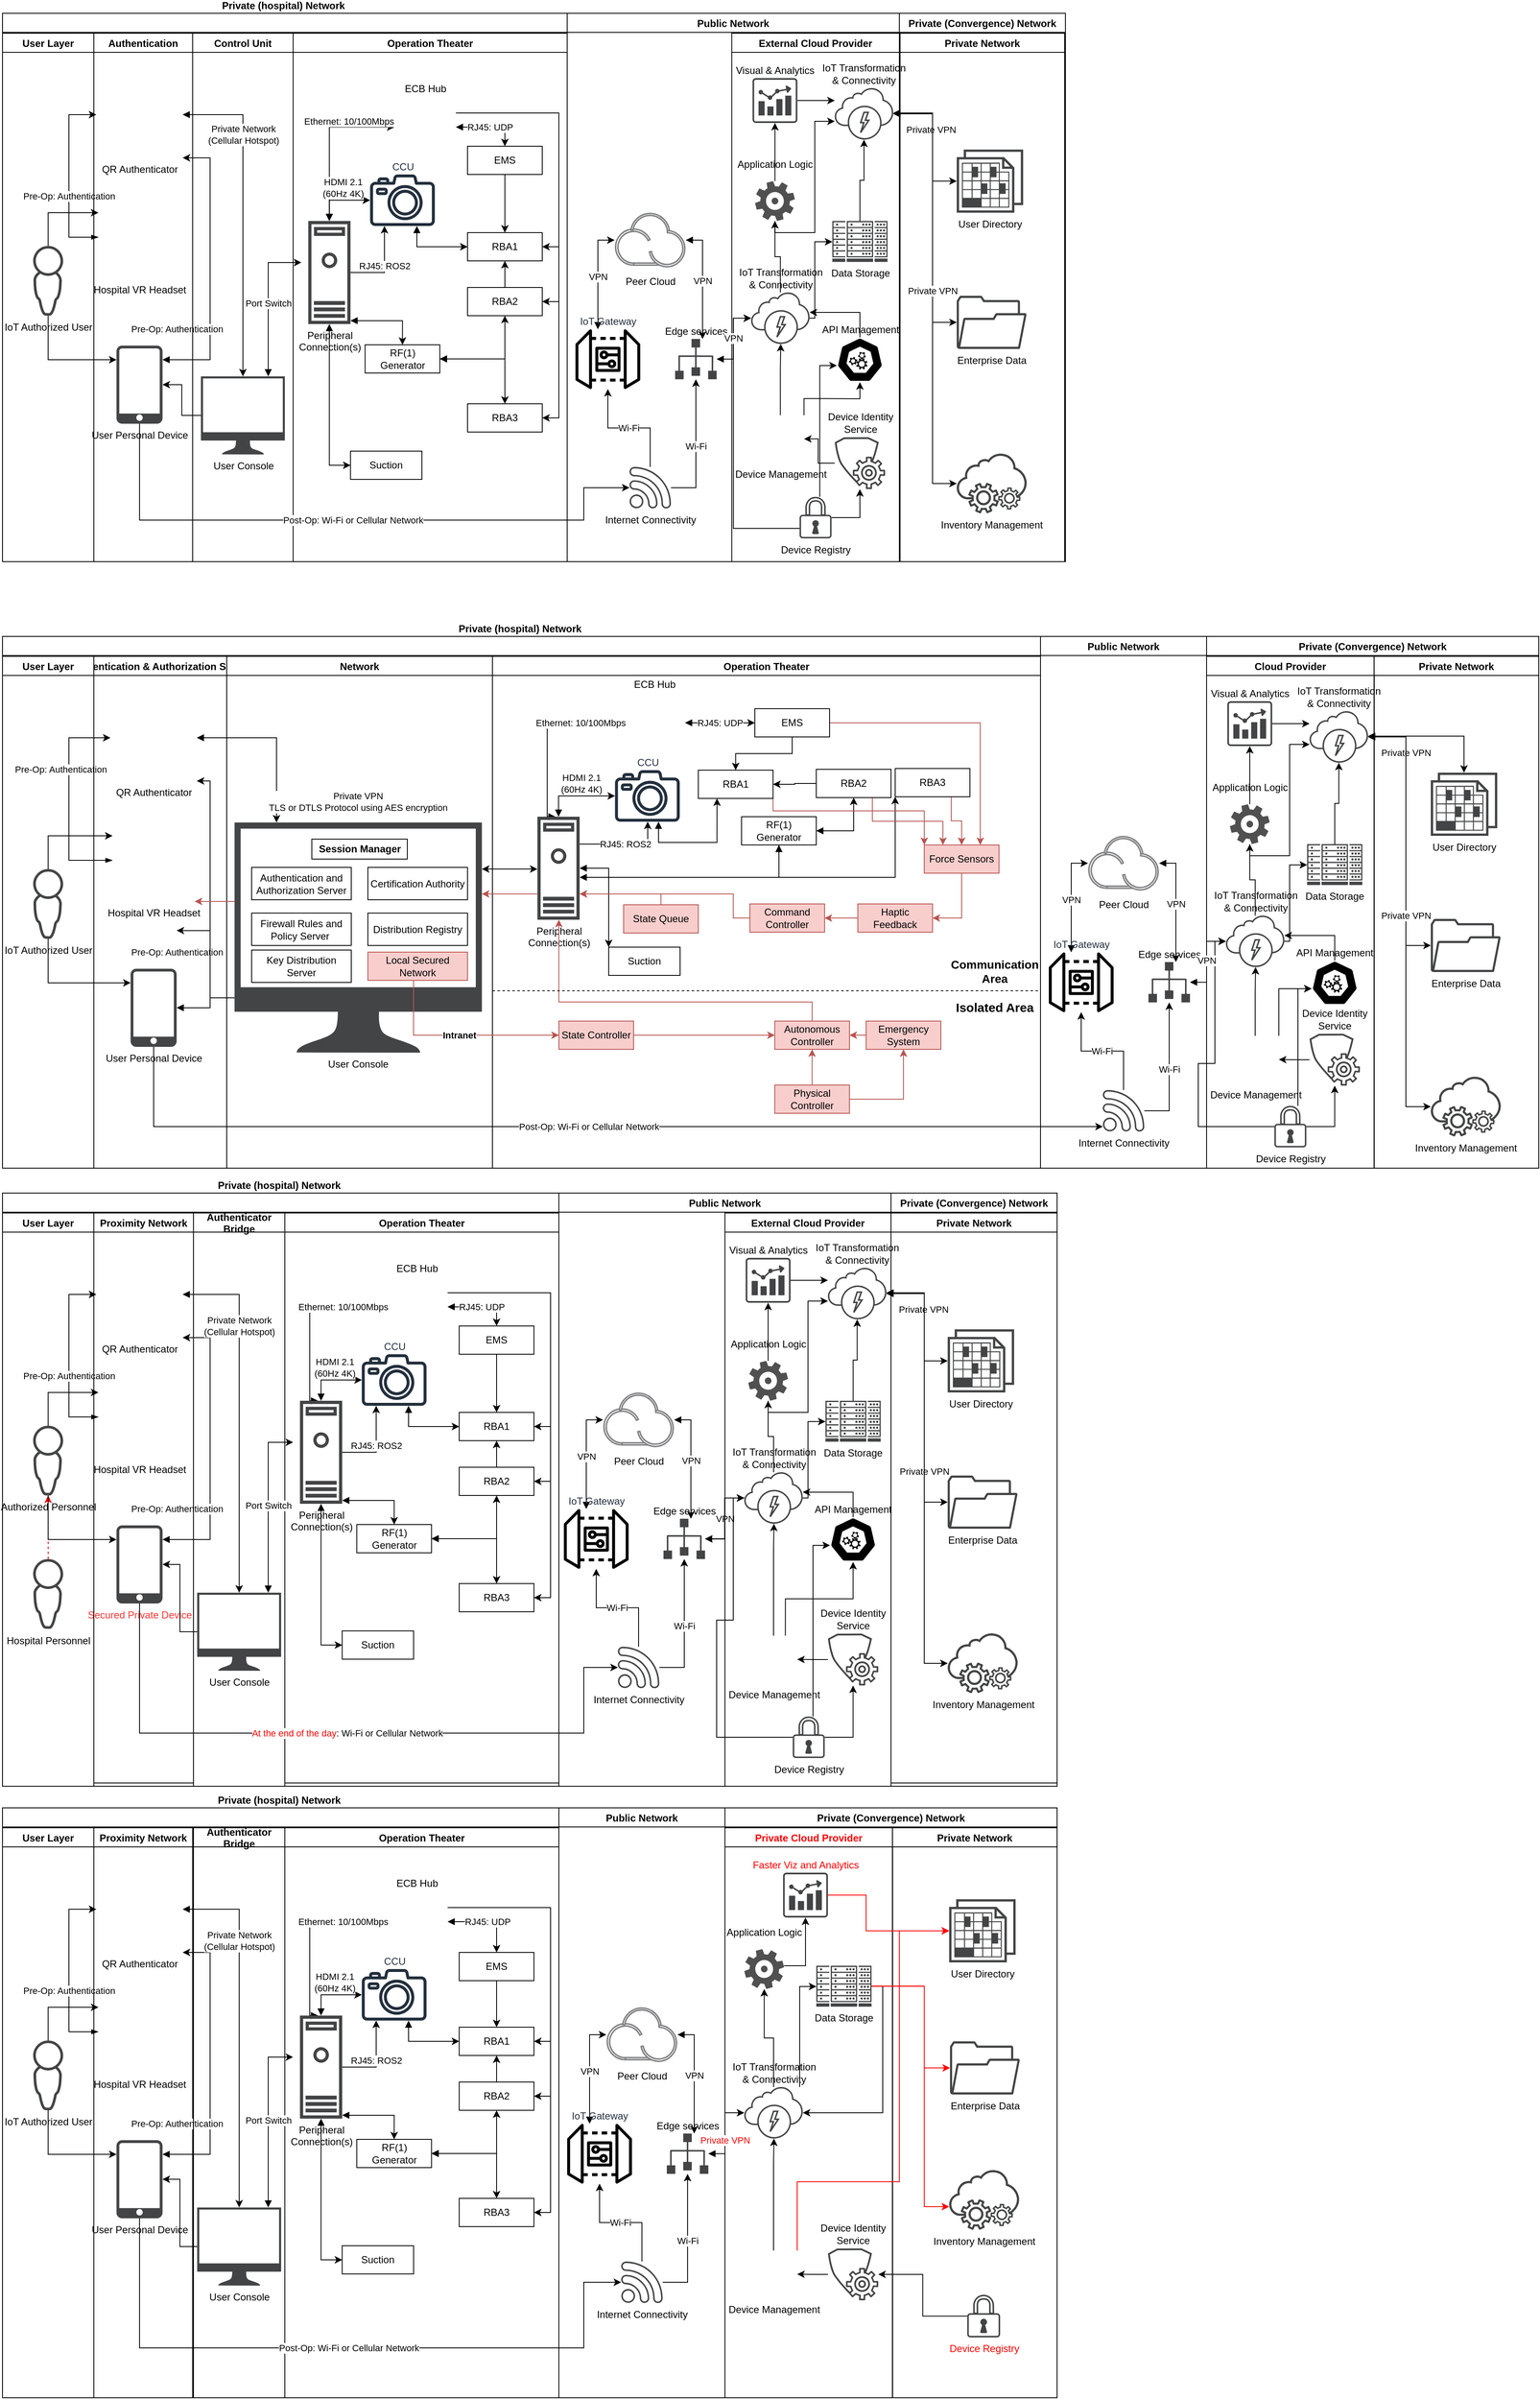 <mxfile version="23.1.4" type="github">
  <diagram name="Page-1" id="AcW0Z6PNNwn7plAulHl2">
    <mxGraphModel dx="972" dy="915" grid="1" gridSize="10" guides="1" tooltips="1" connect="1" arrows="1" fold="1" page="1" pageScale="1" pageWidth="850" pageHeight="1100" math="0" shadow="0">
      <root>
        <mxCell id="0" />
        <mxCell id="1" parent="0" />
        <mxCell id="jM8FYMFcYMsa3xAurdGT-1" value="&#xa;Private (hospital) Network " style="swimlane;shadow=0;verticalAlign=bottom;labelPosition=center;verticalLabelPosition=top;align=center;" parent="1" vertex="1">
          <mxGeometry x="50" y="40" width="680" height="660" as="geometry">
            <mxRectangle x="50" y="40" width="190" height="30" as="alternateBounds" />
          </mxGeometry>
        </mxCell>
        <mxCell id="jM8FYMFcYMsa3xAurdGT-2" value="Authentication" style="swimlane;startSize=23;shadow=0;" parent="jM8FYMFcYMsa3xAurdGT-1" vertex="1">
          <mxGeometry x="110" y="24" width="119" height="636" as="geometry" />
        </mxCell>
        <mxCell id="jM8FYMFcYMsa3xAurdGT-3" value="Pre-Op: Authentication" style="edgeStyle=orthogonalEdgeStyle;rounded=0;orthogonalLoop=1;jettySize=auto;html=1;exitX=0;exitY=0.5;exitDx=0;exitDy=0;entryX=0;entryY=0.5;entryDx=0;entryDy=0;startArrow=blockThin;startFill=1;" parent="jM8FYMFcYMsa3xAurdGT-2" source="jM8FYMFcYMsa3xAurdGT-4" target="jM8FYMFcYMsa3xAurdGT-5" edge="1">
          <mxGeometry x="-0.213" relative="1" as="geometry">
            <Array as="points">
              <mxPoint x="-30" y="246" />
              <mxPoint x="-30" y="98" />
            </Array>
            <mxPoint as="offset" />
          </mxGeometry>
        </mxCell>
        <mxCell id="jM8FYMFcYMsa3xAurdGT-4" value="Hospital VR Headset" style="shape=image;html=1;verticalAlign=top;verticalLabelPosition=bottom;labelBackgroundColor=#ffffff;imageAspect=0;aspect=fixed;image=https://cdn2.iconfinder.com/data/icons/business-and-education-1/512/142_VR_googles_headset_reality_virtual_technology_smart-128.png" parent="jM8FYMFcYMsa3xAurdGT-2" vertex="1">
          <mxGeometry x="5.5" y="196" width="99" height="99" as="geometry" />
        </mxCell>
        <mxCell id="jM8FYMFcYMsa3xAurdGT-5" value="QR Authenticator" style="shape=image;html=1;verticalAlign=top;verticalLabelPosition=bottom;labelBackgroundColor=#ffffff;imageAspect=0;aspect=fixed;image=https://cdn1.iconfinder.com/data/icons/iconoir-vol-3/24/qr-code-128.png" parent="jM8FYMFcYMsa3xAurdGT-2" vertex="1">
          <mxGeometry x="3" y="46" width="104" height="104" as="geometry" />
        </mxCell>
        <mxCell id="jM8FYMFcYMsa3xAurdGT-6" value="Pre-Op: Authentication" style="edgeStyle=orthogonalEdgeStyle;rounded=0;orthogonalLoop=1;jettySize=auto;html=1;entryX=1;entryY=1;entryDx=0;entryDy=0;startArrow=block;startFill=1;" parent="jM8FYMFcYMsa3xAurdGT-2" source="jM8FYMFcYMsa3xAurdGT-7" target="jM8FYMFcYMsa3xAurdGT-5" edge="1">
          <mxGeometry x="-0.896" y="37" relative="1" as="geometry">
            <mxPoint x="100" y="98" as="targetPoint" />
            <Array as="points">
              <mxPoint x="140" y="393" />
              <mxPoint x="140" y="150" />
            </Array>
            <mxPoint as="offset" />
          </mxGeometry>
        </mxCell>
        <mxCell id="jM8FYMFcYMsa3xAurdGT-7" value="User Personal Device" style="sketch=0;pointerEvents=1;shadow=0;dashed=0;html=1;strokeColor=none;fillColor=#434445;aspect=fixed;labelPosition=center;verticalLabelPosition=bottom;verticalAlign=top;align=center;outlineConnect=0;shape=mxgraph.vvd.phone;" parent="jM8FYMFcYMsa3xAurdGT-2" vertex="1">
          <mxGeometry x="27.27" y="376" width="55.46" height="94" as="geometry" />
        </mxCell>
        <mxCell id="jM8FYMFcYMsa3xAurdGT-8" value="Operation Theater" style="swimlane;startSize=23;shadow=0;" parent="jM8FYMFcYMsa3xAurdGT-1" vertex="1">
          <mxGeometry x="350" y="24" width="330" height="636" as="geometry" />
        </mxCell>
        <mxCell id="jM8FYMFcYMsa3xAurdGT-9" value="Ethernet: 10/100Mbps" style="edgeStyle=orthogonalEdgeStyle;shape=connector;rounded=0;orthogonalLoop=1;jettySize=auto;html=1;entryX=0;entryY=0.5;entryDx=0;entryDy=0;labelBackgroundColor=default;strokeColor=default;align=center;verticalAlign=middle;fontFamily=Helvetica;fontSize=11;fontColor=default;endArrow=classic;startArrow=block;startFill=1;" parent="jM8FYMFcYMsa3xAurdGT-8" source="jM8FYMFcYMsa3xAurdGT-14" target="jM8FYMFcYMsa3xAurdGT-25" edge="1">
          <mxGeometry x="0.423" y="7" relative="1" as="geometry">
            <Array as="points">
              <mxPoint x="44" y="113" />
            </Array>
            <mxPoint as="offset" />
          </mxGeometry>
        </mxCell>
        <mxCell id="jM8FYMFcYMsa3xAurdGT-10" value="HDMI 2.1&lt;br&gt;(60Hz 4K)" style="edgeStyle=orthogonalEdgeStyle;shape=connector;rounded=0;orthogonalLoop=1;jettySize=auto;html=1;labelBackgroundColor=default;strokeColor=default;align=center;verticalAlign=middle;fontFamily=Helvetica;fontSize=11;fontColor=default;endArrow=classic;startArrow=block;startFill=1;" parent="jM8FYMFcYMsa3xAurdGT-8" source="jM8FYMFcYMsa3xAurdGT-14" target="jM8FYMFcYMsa3xAurdGT-16" edge="1">
          <mxGeometry x="0.117" y="15" relative="1" as="geometry">
            <Array as="points">
              <mxPoint x="44" y="201" />
            </Array>
            <mxPoint as="offset" />
          </mxGeometry>
        </mxCell>
        <mxCell id="jM8FYMFcYMsa3xAurdGT-11" style="edgeStyle=orthogonalEdgeStyle;shape=connector;rounded=0;orthogonalLoop=1;jettySize=auto;html=1;entryX=0.5;entryY=0;entryDx=0;entryDy=0;labelBackgroundColor=default;strokeColor=default;align=center;verticalAlign=middle;fontFamily=Helvetica;fontSize=11;fontColor=default;endArrow=classic;startArrow=block;startFill=1;" parent="jM8FYMFcYMsa3xAurdGT-8" source="jM8FYMFcYMsa3xAurdGT-14" target="jM8FYMFcYMsa3xAurdGT-20" edge="1">
          <mxGeometry relative="1" as="geometry">
            <Array as="points">
              <mxPoint x="132" y="346" />
            </Array>
          </mxGeometry>
        </mxCell>
        <mxCell id="jM8FYMFcYMsa3xAurdGT-12" style="edgeStyle=orthogonalEdgeStyle;shape=connector;rounded=0;orthogonalLoop=1;jettySize=auto;html=1;entryX=0;entryY=0.5;entryDx=0;entryDy=0;labelBackgroundColor=default;strokeColor=default;align=center;verticalAlign=middle;fontFamily=Helvetica;fontSize=11;fontColor=default;endArrow=classic;startArrow=block;startFill=1;" parent="jM8FYMFcYMsa3xAurdGT-8" source="jM8FYMFcYMsa3xAurdGT-14" target="jM8FYMFcYMsa3xAurdGT-17" edge="1">
          <mxGeometry relative="1" as="geometry">
            <Array as="points">
              <mxPoint x="44" y="520" />
            </Array>
          </mxGeometry>
        </mxCell>
        <mxCell id="jM8FYMFcYMsa3xAurdGT-13" value="RJ45: ROS2" style="edgeStyle=orthogonalEdgeStyle;rounded=0;orthogonalLoop=1;jettySize=auto;html=1;" parent="jM8FYMFcYMsa3xAurdGT-8" source="jM8FYMFcYMsa3xAurdGT-14" target="jM8FYMFcYMsa3xAurdGT-16" edge="1">
          <mxGeometry relative="1" as="geometry">
            <Array as="points">
              <mxPoint x="110" y="288" />
            </Array>
          </mxGeometry>
        </mxCell>
        <mxCell id="jM8FYMFcYMsa3xAurdGT-14" value="Peripheral&lt;br&gt;Connection(s)" style="sketch=0;pointerEvents=1;shadow=0;dashed=0;html=1;strokeColor=none;fillColor=#434445;aspect=fixed;labelPosition=center;verticalLabelPosition=bottom;verticalAlign=top;align=center;outlineConnect=0;shape=mxgraph.vvd.machine;" parent="jM8FYMFcYMsa3xAurdGT-8" vertex="1">
          <mxGeometry x="18.23" y="226" width="50.84" height="124" as="geometry" />
        </mxCell>
        <mxCell id="jM8FYMFcYMsa3xAurdGT-15" style="edgeStyle=orthogonalEdgeStyle;shape=connector;rounded=0;orthogonalLoop=1;jettySize=auto;html=1;entryX=0;entryY=0.5;entryDx=0;entryDy=0;labelBackgroundColor=default;strokeColor=default;align=center;verticalAlign=middle;fontFamily=Helvetica;fontSize=11;fontColor=default;endArrow=classic;startArrow=block;startFill=1;" parent="jM8FYMFcYMsa3xAurdGT-8" source="jM8FYMFcYMsa3xAurdGT-16" target="jM8FYMFcYMsa3xAurdGT-26" edge="1">
          <mxGeometry relative="1" as="geometry">
            <Array as="points">
              <mxPoint x="149" y="257" />
            </Array>
          </mxGeometry>
        </mxCell>
        <mxCell id="jM8FYMFcYMsa3xAurdGT-16" value="CCU" style="sketch=0;outlineConnect=0;fontColor=#232F3E;gradientColor=none;fillColor=#232F3D;strokeColor=none;dashed=0;verticalLabelPosition=top;verticalAlign=bottom;align=center;html=1;fontSize=12;fontStyle=0;aspect=fixed;pointerEvents=1;shape=mxgraph.aws4.camera2;labelPosition=center;" parent="jM8FYMFcYMsa3xAurdGT-8" vertex="1">
          <mxGeometry x="92.65" y="170" width="78" height="62" as="geometry" />
        </mxCell>
        <mxCell id="jM8FYMFcYMsa3xAurdGT-17" value="Suction" style="rounded=0;whiteSpace=wrap;html=1;" parent="jM8FYMFcYMsa3xAurdGT-8" vertex="1">
          <mxGeometry x="69.07" y="503" width="86" height="34" as="geometry" />
        </mxCell>
        <mxCell id="jM8FYMFcYMsa3xAurdGT-18" style="edgeStyle=orthogonalEdgeStyle;shape=connector;rounded=0;orthogonalLoop=1;jettySize=auto;html=1;entryX=0.5;entryY=1;entryDx=0;entryDy=0;labelBackgroundColor=default;strokeColor=default;align=center;verticalAlign=middle;fontFamily=Helvetica;fontSize=11;fontColor=default;endArrow=classic;startArrow=block;startFill=1;" parent="jM8FYMFcYMsa3xAurdGT-8" source="jM8FYMFcYMsa3xAurdGT-20" target="jM8FYMFcYMsa3xAurdGT-28" edge="1">
          <mxGeometry relative="1" as="geometry" />
        </mxCell>
        <mxCell id="jM8FYMFcYMsa3xAurdGT-19" style="edgeStyle=orthogonalEdgeStyle;shape=connector;rounded=0;orthogonalLoop=1;jettySize=auto;html=1;entryX=0.5;entryY=0;entryDx=0;entryDy=0;labelBackgroundColor=default;strokeColor=default;align=center;verticalAlign=middle;fontFamily=Helvetica;fontSize=11;fontColor=default;endArrow=classic;startArrow=block;startFill=1;" parent="jM8FYMFcYMsa3xAurdGT-8" source="jM8FYMFcYMsa3xAurdGT-20" target="jM8FYMFcYMsa3xAurdGT-29" edge="1">
          <mxGeometry relative="1" as="geometry" />
        </mxCell>
        <mxCell id="jM8FYMFcYMsa3xAurdGT-20" value="RF(1) Generator" style="rounded=0;whiteSpace=wrap;html=1;" parent="jM8FYMFcYMsa3xAurdGT-8" vertex="1">
          <mxGeometry x="86.65" y="375" width="90" height="34" as="geometry" />
        </mxCell>
        <mxCell id="jM8FYMFcYMsa3xAurdGT-21" value="RJ45: UDP" style="edgeStyle=orthogonalEdgeStyle;shape=connector;rounded=0;orthogonalLoop=1;jettySize=auto;html=1;exitX=1;exitY=0.5;exitDx=0;exitDy=0;entryX=0.5;entryY=0;entryDx=0;entryDy=0;labelBackgroundColor=default;strokeColor=default;align=center;verticalAlign=middle;fontFamily=Helvetica;fontSize=11;fontColor=default;endArrow=classic;startArrow=block;startFill=1;" parent="jM8FYMFcYMsa3xAurdGT-8" source="jM8FYMFcYMsa3xAurdGT-25" target="jM8FYMFcYMsa3xAurdGT-31" edge="1">
          <mxGeometry relative="1" as="geometry" />
        </mxCell>
        <mxCell id="jM8FYMFcYMsa3xAurdGT-22" style="edgeStyle=orthogonalEdgeStyle;shape=connector;rounded=0;orthogonalLoop=1;jettySize=auto;html=1;labelBackgroundColor=default;strokeColor=default;align=center;verticalAlign=middle;fontFamily=Helvetica;fontSize=11;fontColor=default;endArrow=classic;" parent="jM8FYMFcYMsa3xAurdGT-8" source="jM8FYMFcYMsa3xAurdGT-25" target="jM8FYMFcYMsa3xAurdGT-26" edge="1">
          <mxGeometry relative="1" as="geometry">
            <Array as="points">
              <mxPoint x="320" y="96" />
              <mxPoint x="320" y="257" />
            </Array>
          </mxGeometry>
        </mxCell>
        <mxCell id="jM8FYMFcYMsa3xAurdGT-23" style="edgeStyle=orthogonalEdgeStyle;shape=connector;rounded=0;orthogonalLoop=1;jettySize=auto;html=1;entryX=1;entryY=0.5;entryDx=0;entryDy=0;labelBackgroundColor=default;strokeColor=default;align=center;verticalAlign=middle;fontFamily=Helvetica;fontSize=11;fontColor=default;endArrow=classic;" parent="jM8FYMFcYMsa3xAurdGT-8" source="jM8FYMFcYMsa3xAurdGT-25" target="jM8FYMFcYMsa3xAurdGT-28" edge="1">
          <mxGeometry relative="1" as="geometry">
            <Array as="points">
              <mxPoint x="320" y="96" />
              <mxPoint x="320" y="323" />
            </Array>
          </mxGeometry>
        </mxCell>
        <mxCell id="jM8FYMFcYMsa3xAurdGT-24" style="edgeStyle=orthogonalEdgeStyle;shape=connector;rounded=0;orthogonalLoop=1;jettySize=auto;html=1;entryX=1;entryY=0.5;entryDx=0;entryDy=0;labelBackgroundColor=default;strokeColor=default;align=center;verticalAlign=middle;fontFamily=Helvetica;fontSize=11;fontColor=default;endArrow=classic;" parent="jM8FYMFcYMsa3xAurdGT-8" source="jM8FYMFcYMsa3xAurdGT-25" target="jM8FYMFcYMsa3xAurdGT-29" edge="1">
          <mxGeometry relative="1" as="geometry">
            <Array as="points">
              <mxPoint x="320" y="96" />
              <mxPoint x="320" y="463" />
            </Array>
          </mxGeometry>
        </mxCell>
        <mxCell id="jM8FYMFcYMsa3xAurdGT-25" value="ECB Hub" style="shape=image;html=1;verticalAlign=bottom;verticalLabelPosition=top;labelBackgroundColor=#ffffff;imageAspect=0;aspect=fixed;image=https://cdn1.iconfinder.com/data/icons/bootstrap-vol-3/16/motherboard-128.png;labelPosition=center;align=center;" parent="jM8FYMFcYMsa3xAurdGT-8" vertex="1">
          <mxGeometry x="122" y="76" width="74" height="74" as="geometry" />
        </mxCell>
        <mxCell id="jM8FYMFcYMsa3xAurdGT-26" value="RBA1" style="rounded=0;whiteSpace=wrap;html=1;" parent="jM8FYMFcYMsa3xAurdGT-8" vertex="1">
          <mxGeometry x="210" y="240" width="90" height="34" as="geometry" />
        </mxCell>
        <mxCell id="jM8FYMFcYMsa3xAurdGT-27" value="" style="edgeStyle=orthogonalEdgeStyle;shape=connector;rounded=0;orthogonalLoop=1;jettySize=auto;html=1;labelBackgroundColor=default;strokeColor=default;align=center;verticalAlign=middle;fontFamily=Helvetica;fontSize=11;fontColor=default;endArrow=classic;" parent="jM8FYMFcYMsa3xAurdGT-8" source="jM8FYMFcYMsa3xAurdGT-28" target="jM8FYMFcYMsa3xAurdGT-26" edge="1">
          <mxGeometry relative="1" as="geometry" />
        </mxCell>
        <mxCell id="jM8FYMFcYMsa3xAurdGT-28" value="RBA2" style="rounded=0;whiteSpace=wrap;html=1;" parent="jM8FYMFcYMsa3xAurdGT-8" vertex="1">
          <mxGeometry x="210" y="306" width="90" height="34" as="geometry" />
        </mxCell>
        <mxCell id="jM8FYMFcYMsa3xAurdGT-29" value="RBA3" style="rounded=0;whiteSpace=wrap;html=1;" parent="jM8FYMFcYMsa3xAurdGT-8" vertex="1">
          <mxGeometry x="210" y="446" width="90" height="34" as="geometry" />
        </mxCell>
        <mxCell id="jM8FYMFcYMsa3xAurdGT-30" value="" style="edgeStyle=orthogonalEdgeStyle;shape=connector;rounded=0;orthogonalLoop=1;jettySize=auto;html=1;labelBackgroundColor=default;strokeColor=default;align=center;verticalAlign=middle;fontFamily=Helvetica;fontSize=11;fontColor=default;endArrow=classic;" parent="jM8FYMFcYMsa3xAurdGT-8" source="jM8FYMFcYMsa3xAurdGT-31" target="jM8FYMFcYMsa3xAurdGT-26" edge="1">
          <mxGeometry relative="1" as="geometry" />
        </mxCell>
        <mxCell id="jM8FYMFcYMsa3xAurdGT-31" value="EMS" style="rounded=0;whiteSpace=wrap;html=1;" parent="jM8FYMFcYMsa3xAurdGT-8" vertex="1">
          <mxGeometry x="210" y="136" width="90" height="34" as="geometry" />
        </mxCell>
        <mxCell id="jM8FYMFcYMsa3xAurdGT-76" value="Control Unit" style="swimlane;startSize=23;shadow=0;" parent="jM8FYMFcYMsa3xAurdGT-1" vertex="1">
          <mxGeometry x="229" y="24" width="121" height="636" as="geometry" />
        </mxCell>
        <mxCell id="jM8FYMFcYMsa3xAurdGT-77" value="User Console" style="sketch=0;pointerEvents=1;shadow=0;dashed=0;html=1;strokeColor=none;fillColor=#434445;aspect=fixed;labelPosition=center;verticalLabelPosition=bottom;verticalAlign=top;align=center;outlineConnect=0;shape=mxgraph.vvd.monitor;" parent="jM8FYMFcYMsa3xAurdGT-76" vertex="1">
          <mxGeometry x="9.96" y="413" width="101.08" height="94" as="geometry" />
        </mxCell>
        <mxCell id="jM8FYMFcYMsa3xAurdGT-78" value="Private Network&lt;br&gt;(Cellular Hotspot)" style="edgeStyle=orthogonalEdgeStyle;shape=connector;rounded=0;orthogonalLoop=1;jettySize=auto;html=1;labelBackgroundColor=default;strokeColor=default;align=center;verticalAlign=middle;fontFamily=Helvetica;fontSize=11;fontColor=default;endArrow=classic;startArrow=block;startFill=1;" parent="jM8FYMFcYMsa3xAurdGT-1" source="jM8FYMFcYMsa3xAurdGT-5" target="jM8FYMFcYMsa3xAurdGT-77" edge="1">
          <mxGeometry x="-0.503" relative="1" as="geometry">
            <mxPoint as="offset" />
          </mxGeometry>
        </mxCell>
        <mxCell id="jM8FYMFcYMsa3xAurdGT-79" value="Port Switch" style="edgeStyle=orthogonalEdgeStyle;shape=connector;rounded=0;orthogonalLoop=1;jettySize=auto;html=1;labelBackgroundColor=default;strokeColor=default;align=center;verticalAlign=middle;fontFamily=Helvetica;fontSize=11;fontColor=default;endArrow=classic;startArrow=block;startFill=1;entryX=-0.162;entryY=0.403;entryDx=0;entryDy=0;entryPerimeter=0;" parent="jM8FYMFcYMsa3xAurdGT-1" source="jM8FYMFcYMsa3xAurdGT-77" target="jM8FYMFcYMsa3xAurdGT-14" edge="1">
          <mxGeometry relative="1" as="geometry">
            <Array as="points">
              <mxPoint x="320" y="300" />
            </Array>
          </mxGeometry>
        </mxCell>
        <mxCell id="jM8FYMFcYMsa3xAurdGT-80" style="edgeStyle=orthogonalEdgeStyle;shape=connector;rounded=0;orthogonalLoop=1;jettySize=auto;html=1;labelBackgroundColor=default;strokeColor=default;align=center;verticalAlign=middle;fontFamily=Helvetica;fontSize=11;fontColor=default;endArrow=classic;" parent="jM8FYMFcYMsa3xAurdGT-1" source="jM8FYMFcYMsa3xAurdGT-77" target="jM8FYMFcYMsa3xAurdGT-7" edge="1">
          <mxGeometry relative="1" as="geometry" />
        </mxCell>
        <mxCell id="jM8FYMFcYMsa3xAurdGT-32" value="User Layer" style="swimlane;startSize=23;shadow=0;" parent="1" vertex="1">
          <mxGeometry x="50" y="64" width="110" height="636" as="geometry" />
        </mxCell>
        <mxCell id="jM8FYMFcYMsa3xAurdGT-33" value="IoT Authorized User" style="sketch=0;pointerEvents=1;shadow=0;dashed=0;html=1;strokeColor=none;fillColor=#434445;aspect=fixed;labelPosition=center;verticalLabelPosition=bottom;verticalAlign=top;align=center;outlineConnect=0;shape=mxgraph.vvd.administrator;" parent="jM8FYMFcYMsa3xAurdGT-32" vertex="1">
          <mxGeometry x="36.94" y="256" width="36.12" height="84" as="geometry" />
        </mxCell>
        <mxCell id="jM8FYMFcYMsa3xAurdGT-34" value="Private (Convergence) Network" style="swimlane;shadow=0;" parent="1" vertex="1">
          <mxGeometry x="1130" y="40" width="200" height="660" as="geometry">
            <mxRectangle x="50" y="40" width="190" height="30" as="alternateBounds" />
          </mxGeometry>
        </mxCell>
        <mxCell id="jM8FYMFcYMsa3xAurdGT-58" value="Private Network" style="swimlane;startSize=23;shadow=0;" parent="jM8FYMFcYMsa3xAurdGT-34" vertex="1">
          <mxGeometry x="0.89" y="24" width="198.22" height="636" as="geometry" />
        </mxCell>
        <mxCell id="jM8FYMFcYMsa3xAurdGT-59" value="User Directory" style="sketch=0;pointerEvents=1;shadow=0;dashed=0;html=1;strokeColor=none;fillColor=#434445;aspect=fixed;labelPosition=center;verticalLabelPosition=bottom;verticalAlign=top;align=center;outlineConnect=0;shape=mxgraph.vvd.blueprint;" parent="jM8FYMFcYMsa3xAurdGT-58" vertex="1">
          <mxGeometry x="68.22" y="140" width="80" height="76" as="geometry" />
        </mxCell>
        <mxCell id="jM8FYMFcYMsa3xAurdGT-60" value="Inventory Management" style="sketch=0;pointerEvents=1;shadow=0;dashed=0;html=1;strokeColor=none;fillColor=#434445;aspect=fixed;labelPosition=center;verticalLabelPosition=bottom;verticalAlign=top;align=center;outlineConnect=0;shape=mxgraph.vvd.on_demand_self_service;" parent="jM8FYMFcYMsa3xAurdGT-58" vertex="1">
          <mxGeometry x="68.22" y="506" width="84.71" height="72" as="geometry" />
        </mxCell>
        <mxCell id="jM8FYMFcYMsa3xAurdGT-61" value="Enterprise Data" style="sketch=0;pointerEvents=1;shadow=0;dashed=0;html=1;strokeColor=none;fillColor=#434445;aspect=fixed;labelPosition=center;verticalLabelPosition=bottom;verticalAlign=top;align=center;outlineConnect=0;shape=mxgraph.vvd.folder;" parent="jM8FYMFcYMsa3xAurdGT-58" vertex="1">
          <mxGeometry x="68.22" y="316" width="84.21" height="64" as="geometry" />
        </mxCell>
        <mxCell id="jM8FYMFcYMsa3xAurdGT-65" value="Public Network" style="swimlane;startSize=23;shadow=0;" parent="1" vertex="1">
          <mxGeometry x="730" y="40" width="400" height="660" as="geometry" />
        </mxCell>
        <mxCell id="jM8FYMFcYMsa3xAurdGT-66" value="VPN" style="edgeStyle=orthogonalEdgeStyle;shape=connector;rounded=0;orthogonalLoop=1;jettySize=auto;html=1;exitX=1;exitY=0.5;exitDx=0;exitDy=0;labelBackgroundColor=default;strokeColor=default;align=center;verticalAlign=middle;fontFamily=Helvetica;fontSize=11;fontColor=default;endArrow=classic;startArrow=block;startFill=1;" parent="jM8FYMFcYMsa3xAurdGT-65" source="jM8FYMFcYMsa3xAurdGT-67" target="jM8FYMFcYMsa3xAurdGT-70" edge="1">
          <mxGeometry relative="1" as="geometry">
            <Array as="points">
              <mxPoint x="163" y="273" />
            </Array>
          </mxGeometry>
        </mxCell>
        <mxCell id="jM8FYMFcYMsa3xAurdGT-67" value="Peer Cloud" style="image;aspect=fixed;perimeter=ellipsePerimeter;html=1;align=center;shadow=0;dashed=0;fontColor=#00000;labelBackgroundColor=default;fontSize=12;spacingTop=3;image=img/lib/ibm/miscellaneous/peer_cloud.svg;strokeColor=#000000;" parent="jM8FYMFcYMsa3xAurdGT-65" vertex="1">
          <mxGeometry x="57.14" y="240" width="85.71" height="66" as="geometry" />
        </mxCell>
        <mxCell id="jM8FYMFcYMsa3xAurdGT-68" value="VPN" style="edgeStyle=orthogonalEdgeStyle;shape=connector;rounded=0;orthogonalLoop=1;jettySize=auto;html=1;entryX=0;entryY=0.5;entryDx=0;entryDy=0;labelBackgroundColor=default;strokeColor=default;align=center;verticalAlign=middle;fontFamily=Helvetica;fontSize=11;fontColor=default;endArrow=classic;startArrow=block;startFill=1;" parent="jM8FYMFcYMsa3xAurdGT-65" source="jM8FYMFcYMsa3xAurdGT-69" target="jM8FYMFcYMsa3xAurdGT-67" edge="1">
          <mxGeometry relative="1" as="geometry">
            <Array as="points">
              <mxPoint x="37" y="273" />
            </Array>
          </mxGeometry>
        </mxCell>
        <mxCell id="jM8FYMFcYMsa3xAurdGT-69" value="IoT Gateway" style="sketch=0;outlineConnect=0;fontColor=#232F3E;gradientColor=none;fillColor=#00000;strokeColor=none;dashed=0;verticalLabelPosition=top;verticalAlign=bottom;align=center;html=1;fontSize=12;fontStyle=0;aspect=fixed;pointerEvents=1;shape=mxgraph.aws4.iot_device_gateway;labelPosition=center;" parent="jM8FYMFcYMsa3xAurdGT-65" vertex="1">
          <mxGeometry x="10" y="379.75" width="78" height="73" as="geometry" />
        </mxCell>
        <mxCell id="jM8FYMFcYMsa3xAurdGT-70" value="Edge services" style="sketch=0;pointerEvents=1;shadow=0;dashed=0;html=1;strokeColor=none;fillColor=#434445;aspect=fixed;labelPosition=center;verticalLabelPosition=top;verticalAlign=bottom;align=center;outlineConnect=0;shape=mxgraph.vvd.infrastructure;" parent="jM8FYMFcYMsa3xAurdGT-65" vertex="1">
          <mxGeometry x="130" y="392" width="50" height="48.5" as="geometry" />
        </mxCell>
        <mxCell id="jM8FYMFcYMsa3xAurdGT-71" value="Wi-Fi" style="edgeStyle=orthogonalEdgeStyle;shape=connector;rounded=0;orthogonalLoop=1;jettySize=auto;html=1;labelBackgroundColor=default;strokeColor=default;align=center;verticalAlign=middle;fontFamily=Helvetica;fontSize=11;fontColor=default;endArrow=classic;" parent="jM8FYMFcYMsa3xAurdGT-65" source="jM8FYMFcYMsa3xAurdGT-73" target="jM8FYMFcYMsa3xAurdGT-69" edge="1">
          <mxGeometry relative="1" as="geometry" />
        </mxCell>
        <mxCell id="jM8FYMFcYMsa3xAurdGT-72" value="Wi-Fi" style="edgeStyle=orthogonalEdgeStyle;shape=connector;rounded=0;orthogonalLoop=1;jettySize=auto;html=1;labelBackgroundColor=default;strokeColor=default;align=center;verticalAlign=middle;fontFamily=Helvetica;fontSize=11;fontColor=default;endArrow=classic;" parent="jM8FYMFcYMsa3xAurdGT-65" source="jM8FYMFcYMsa3xAurdGT-73" target="jM8FYMFcYMsa3xAurdGT-70" edge="1">
          <mxGeometry relative="1" as="geometry" />
        </mxCell>
        <mxCell id="jM8FYMFcYMsa3xAurdGT-73" value="Internet Connectivity" style="sketch=0;pointerEvents=1;shadow=0;dashed=0;html=1;strokeColor=none;fillColor=#434445;aspect=fixed;labelPosition=center;verticalLabelPosition=bottom;verticalAlign=top;align=center;outlineConnect=0;shape=mxgraph.vvd.wi_fi;" parent="jM8FYMFcYMsa3xAurdGT-65" vertex="1">
          <mxGeometry x="75" y="546" width="50" height="50" as="geometry" />
        </mxCell>
        <mxCell id="jM8FYMFcYMsa3xAurdGT-35" value="External Cloud Provider" style="swimlane;startSize=23;shadow=0;" parent="jM8FYMFcYMsa3xAurdGT-65" vertex="1">
          <mxGeometry x="198.22" y="24" width="201.78" height="636" as="geometry" />
        </mxCell>
        <mxCell id="jM8FYMFcYMsa3xAurdGT-36" style="edgeStyle=orthogonalEdgeStyle;shape=connector;rounded=0;orthogonalLoop=1;jettySize=auto;html=1;labelBackgroundColor=default;strokeColor=default;align=center;verticalAlign=middle;fontFamily=Helvetica;fontSize=11;fontColor=default;endArrow=classic;" parent="jM8FYMFcYMsa3xAurdGT-35" source="jM8FYMFcYMsa3xAurdGT-37" target="jM8FYMFcYMsa3xAurdGT-53" edge="1">
          <mxGeometry relative="1" as="geometry" />
        </mxCell>
        <mxCell id="jM8FYMFcYMsa3xAurdGT-37" value="Data Storage" style="sketch=0;pointerEvents=1;shadow=0;dashed=0;html=1;strokeColor=none;fillColor=#434445;aspect=fixed;labelPosition=center;verticalLabelPosition=bottom;verticalAlign=top;align=center;outlineConnect=0;shape=mxgraph.vvd.datacenter;" parent="jM8FYMFcYMsa3xAurdGT-35" vertex="1">
          <mxGeometry x="121.07" y="226" width="66.49" height="49.2" as="geometry" />
        </mxCell>
        <mxCell id="jM8FYMFcYMsa3xAurdGT-38" style="edgeStyle=orthogonalEdgeStyle;shape=connector;rounded=0;orthogonalLoop=1;jettySize=auto;html=1;labelBackgroundColor=default;strokeColor=default;align=center;verticalAlign=middle;fontFamily=Helvetica;fontSize=11;fontColor=default;endArrow=classic;" parent="jM8FYMFcYMsa3xAurdGT-35" source="jM8FYMFcYMsa3xAurdGT-40" target="jM8FYMFcYMsa3xAurdGT-55" edge="1">
          <mxGeometry relative="1" as="geometry" />
        </mxCell>
        <mxCell id="jM8FYMFcYMsa3xAurdGT-39" style="edgeStyle=orthogonalEdgeStyle;shape=connector;rounded=0;orthogonalLoop=1;jettySize=auto;html=1;labelBackgroundColor=default;strokeColor=default;align=center;verticalAlign=middle;fontFamily=Helvetica;fontSize=11;fontColor=default;endArrow=classic;" parent="jM8FYMFcYMsa3xAurdGT-35" source="jM8FYMFcYMsa3xAurdGT-40" target="jM8FYMFcYMsa3xAurdGT-53" edge="1">
          <mxGeometry relative="1" as="geometry">
            <Array as="points">
              <mxPoint x="52" y="240" />
              <mxPoint x="100" y="240" />
              <mxPoint x="100" y="106" />
            </Array>
          </mxGeometry>
        </mxCell>
        <mxCell id="jM8FYMFcYMsa3xAurdGT-40" value="&lt;p style=&quot;line-height: 80%;&quot;&gt;Application Logic&lt;/p&gt;" style="sketch=0;pointerEvents=1;shadow=0;dashed=0;html=1;strokeColor=none;fillColor=#505050;labelPosition=center;verticalLabelPosition=top;verticalAlign=bottom;outlineConnect=0;align=center;shape=mxgraph.office.concepts.settings_office_365;" parent="jM8FYMFcYMsa3xAurdGT-35" vertex="1">
          <mxGeometry x="28" y="178" width="48" height="48" as="geometry" />
        </mxCell>
        <mxCell id="jM8FYMFcYMsa3xAurdGT-41" style="edgeStyle=orthogonalEdgeStyle;shape=connector;rounded=0;orthogonalLoop=1;jettySize=auto;html=1;labelBackgroundColor=default;strokeColor=default;align=center;verticalAlign=middle;fontFamily=Helvetica;fontSize=11;fontColor=default;endArrow=classic;" parent="jM8FYMFcYMsa3xAurdGT-35" source="jM8FYMFcYMsa3xAurdGT-43" target="jM8FYMFcYMsa3xAurdGT-40" edge="1">
          <mxGeometry relative="1" as="geometry" />
        </mxCell>
        <mxCell id="jM8FYMFcYMsa3xAurdGT-42" style="edgeStyle=orthogonalEdgeStyle;shape=connector;rounded=0;orthogonalLoop=1;jettySize=auto;html=1;labelBackgroundColor=default;strokeColor=default;align=center;verticalAlign=middle;fontFamily=Helvetica;fontSize=11;fontColor=default;endArrow=classic;" parent="jM8FYMFcYMsa3xAurdGT-35" source="jM8FYMFcYMsa3xAurdGT-43" target="jM8FYMFcYMsa3xAurdGT-37" edge="1">
          <mxGeometry relative="1" as="geometry">
            <Array as="points">
              <mxPoint x="100" y="343" />
              <mxPoint x="100" y="251" />
            </Array>
          </mxGeometry>
        </mxCell>
        <mxCell id="jM8FYMFcYMsa3xAurdGT-43" value="IoT Transformation &lt;br&gt;&amp;amp; Connectivity" style="sketch=0;pointerEvents=1;shadow=0;dashed=0;html=1;strokeColor=none;fillColor=#434445;aspect=fixed;labelPosition=center;verticalLabelPosition=top;verticalAlign=bottom;align=center;outlineConnect=0;shape=mxgraph.vvd.service_provider_cloud_environment;" parent="jM8FYMFcYMsa3xAurdGT-35" vertex="1">
          <mxGeometry x="23.27" y="312" width="70.46" height="62" as="geometry" />
        </mxCell>
        <mxCell id="jM8FYMFcYMsa3xAurdGT-44" style="edgeStyle=orthogonalEdgeStyle;shape=connector;rounded=0;orthogonalLoop=1;jettySize=auto;html=1;exitX=0.5;exitY=0;exitDx=0;exitDy=0;labelBackgroundColor=default;strokeColor=default;align=center;verticalAlign=middle;fontFamily=Helvetica;fontSize=11;fontColor=default;endArrow=classic;" parent="jM8FYMFcYMsa3xAurdGT-35" source="jM8FYMFcYMsa3xAurdGT-45" target="jM8FYMFcYMsa3xAurdGT-43" edge="1">
          <mxGeometry relative="1" as="geometry">
            <Array as="points">
              <mxPoint x="59" y="406" />
              <mxPoint x="59" y="406" />
            </Array>
          </mxGeometry>
        </mxCell>
        <mxCell id="jM8FYMFcYMsa3xAurdGT-45" value="Device Management" style="shape=image;html=1;verticalAlign=top;verticalLabelPosition=bottom;labelBackgroundColor=#ffffff;imageAspect=0;aspect=fixed;image=https://cdn0.iconfinder.com/data/icons/call-center-and-service/32/27-Settings-128.png" parent="jM8FYMFcYMsa3xAurdGT-35" vertex="1">
          <mxGeometry x="30" y="459.75" width="57" height="57" as="geometry" />
        </mxCell>
        <mxCell id="jM8FYMFcYMsa3xAurdGT-46" style="edgeStyle=orthogonalEdgeStyle;shape=connector;rounded=0;orthogonalLoop=1;jettySize=auto;html=1;labelBackgroundColor=default;strokeColor=default;align=center;verticalAlign=middle;fontFamily=Helvetica;fontSize=11;fontColor=default;endArrow=classic;" parent="jM8FYMFcYMsa3xAurdGT-35" source="jM8FYMFcYMsa3xAurdGT-47" target="jM8FYMFcYMsa3xAurdGT-45" edge="1">
          <mxGeometry relative="1" as="geometry" />
        </mxCell>
        <mxCell id="jM8FYMFcYMsa3xAurdGT-47" value="Device Identity &lt;br&gt;Service" style="sketch=0;pointerEvents=1;shadow=0;dashed=0;html=1;strokeColor=none;fillColor=#434445;aspect=fixed;labelPosition=center;verticalLabelPosition=top;verticalAlign=bottom;align=center;outlineConnect=0;shape=mxgraph.vvd.protection_group_config;" parent="jM8FYMFcYMsa3xAurdGT-35" vertex="1">
          <mxGeometry x="124" y="486.25" width="60.63" height="62.5" as="geometry" />
        </mxCell>
        <mxCell id="jM8FYMFcYMsa3xAurdGT-48" style="edgeStyle=orthogonalEdgeStyle;shape=connector;rounded=0;orthogonalLoop=1;jettySize=auto;html=1;labelBackgroundColor=default;strokeColor=default;align=center;verticalAlign=middle;fontFamily=Helvetica;fontSize=11;fontColor=default;endArrow=classic;" parent="jM8FYMFcYMsa3xAurdGT-35" source="jM8FYMFcYMsa3xAurdGT-50" target="jM8FYMFcYMsa3xAurdGT-47" edge="1">
          <mxGeometry relative="1" as="geometry" />
        </mxCell>
        <mxCell id="jM8FYMFcYMsa3xAurdGT-49" style="edgeStyle=orthogonalEdgeStyle;shape=connector;rounded=0;orthogonalLoop=1;jettySize=auto;html=1;labelBackgroundColor=default;strokeColor=default;align=center;verticalAlign=middle;fontFamily=Helvetica;fontSize=11;fontColor=default;endArrow=classic;" parent="jM8FYMFcYMsa3xAurdGT-35" source="jM8FYMFcYMsa3xAurdGT-50" target="jM8FYMFcYMsa3xAurdGT-43" edge="1">
          <mxGeometry relative="1" as="geometry">
            <Array as="points">
              <mxPoint x="2" y="596" />
              <mxPoint x="2" y="343" />
            </Array>
          </mxGeometry>
        </mxCell>
        <mxCell id="jM8FYMFcYMsa3xAurdGT-50" value="Device Registry" style="sketch=0;pointerEvents=1;shadow=0;dashed=0;html=1;strokeColor=none;fillColor=#434445;aspect=fixed;labelPosition=center;verticalLabelPosition=bottom;verticalAlign=top;align=center;outlineConnect=0;shape=mxgraph.vvd.security;" parent="jM8FYMFcYMsa3xAurdGT-35" vertex="1">
          <mxGeometry x="81.64" y="558" width="38.5" height="50" as="geometry" />
        </mxCell>
        <mxCell id="jM8FYMFcYMsa3xAurdGT-51" style="edgeStyle=orthogonalEdgeStyle;shape=connector;rounded=0;orthogonalLoop=1;jettySize=auto;html=1;exitX=0.5;exitY=0;exitDx=0;exitDy=0;exitPerimeter=0;labelBackgroundColor=default;strokeColor=default;align=center;verticalAlign=middle;fontFamily=Helvetica;fontSize=11;fontColor=default;endArrow=classic;" parent="jM8FYMFcYMsa3xAurdGT-35" source="jM8FYMFcYMsa3xAurdGT-52" target="jM8FYMFcYMsa3xAurdGT-43" edge="1">
          <mxGeometry relative="1" as="geometry">
            <Array as="points">
              <mxPoint x="154" y="336" />
            </Array>
          </mxGeometry>
        </mxCell>
        <mxCell id="jM8FYMFcYMsa3xAurdGT-52" value="&lt;br&gt;&lt;br&gt;&lt;br&gt;&lt;br&gt;&lt;br&gt;API Management" style="aspect=fixed;sketch=0;html=1;dashed=0;whitespace=wrap;fillColor=#00000;strokeColor=#ffffff;points=[[0.005,0.63,0],[0.1,0.2,0],[0.9,0.2,0],[0.5,0,0],[0.995,0.63,0],[0.72,0.99,0],[0.5,1,0],[0.28,0.99,0]];shape=mxgraph.kubernetes.icon2;prIcon=api;labelPosition=center;verticalLabelPosition=top;align=center;verticalAlign=bottom;" parent="jM8FYMFcYMsa3xAurdGT-35" vertex="1">
          <mxGeometry x="126.19" y="366" width="56.25" height="54" as="geometry" />
        </mxCell>
        <mxCell id="jM8FYMFcYMsa3xAurdGT-53" value="IoT Transformation &lt;br&gt;&amp;amp; Connectivity" style="sketch=0;pointerEvents=1;shadow=0;dashed=0;html=1;strokeColor=none;fillColor=#434445;aspect=fixed;labelPosition=center;verticalLabelPosition=top;verticalAlign=bottom;align=center;outlineConnect=0;shape=mxgraph.vvd.service_provider_cloud_environment;" parent="jM8FYMFcYMsa3xAurdGT-35" vertex="1">
          <mxGeometry x="124.0" y="66" width="70.46" height="62" as="geometry" />
        </mxCell>
        <mxCell id="jM8FYMFcYMsa3xAurdGT-54" style="edgeStyle=orthogonalEdgeStyle;shape=connector;rounded=0;orthogonalLoop=1;jettySize=auto;html=1;labelBackgroundColor=default;strokeColor=default;align=center;verticalAlign=middle;fontFamily=Helvetica;fontSize=11;fontColor=default;endArrow=classic;" parent="jM8FYMFcYMsa3xAurdGT-35" source="jM8FYMFcYMsa3xAurdGT-55" target="jM8FYMFcYMsa3xAurdGT-53" edge="1">
          <mxGeometry relative="1" as="geometry">
            <Array as="points">
              <mxPoint x="50" y="77" />
            </Array>
          </mxGeometry>
        </mxCell>
        <mxCell id="jM8FYMFcYMsa3xAurdGT-55" value="Visual &amp;amp; Analytics" style="sketch=0;pointerEvents=1;shadow=0;dashed=0;html=1;strokeColor=none;fillColor=#434445;aspect=fixed;labelPosition=center;verticalLabelPosition=top;verticalAlign=bottom;align=center;outlineConnect=0;shape=mxgraph.vvd.vrops;" parent="jM8FYMFcYMsa3xAurdGT-35" vertex="1">
          <mxGeometry x="25" y="54" width="54" height="54" as="geometry" />
        </mxCell>
        <mxCell id="jM8FYMFcYMsa3xAurdGT-56" style="edgeStyle=orthogonalEdgeStyle;shape=connector;rounded=0;orthogonalLoop=1;jettySize=auto;html=1;exitX=1;exitY=0;exitDx=0;exitDy=0;entryX=0.5;entryY=1;entryDx=0;entryDy=0;entryPerimeter=0;labelBackgroundColor=default;strokeColor=default;align=center;verticalAlign=middle;fontFamily=Helvetica;fontSize=11;fontColor=default;endArrow=classic;" parent="jM8FYMFcYMsa3xAurdGT-35" source="jM8FYMFcYMsa3xAurdGT-45" target="jM8FYMFcYMsa3xAurdGT-52" edge="1">
          <mxGeometry relative="1" as="geometry" />
        </mxCell>
        <mxCell id="jM8FYMFcYMsa3xAurdGT-57" style="edgeStyle=orthogonalEdgeStyle;shape=connector;rounded=0;orthogonalLoop=1;jettySize=auto;html=1;entryX=0.005;entryY=0.63;entryDx=0;entryDy=0;entryPerimeter=0;labelBackgroundColor=default;strokeColor=default;align=center;verticalAlign=middle;fontFamily=Helvetica;fontSize=11;fontColor=default;endArrow=classic;" parent="jM8FYMFcYMsa3xAurdGT-35" source="jM8FYMFcYMsa3xAurdGT-50" target="jM8FYMFcYMsa3xAurdGT-52" edge="1">
          <mxGeometry relative="1" as="geometry">
            <Array as="points">
              <mxPoint x="106" y="400" />
            </Array>
          </mxGeometry>
        </mxCell>
        <mxCell id="jM8FYMFcYMsa3xAurdGT-82" value="VPN" style="edgeStyle=orthogonalEdgeStyle;shape=connector;rounded=0;orthogonalLoop=1;jettySize=auto;html=1;labelBackgroundColor=default;strokeColor=default;align=center;verticalAlign=middle;fontFamily=Helvetica;fontSize=11;fontColor=default;endArrow=classic;startArrow=block;startFill=1;" parent="jM8FYMFcYMsa3xAurdGT-65" source="jM8FYMFcYMsa3xAurdGT-70" target="jM8FYMFcYMsa3xAurdGT-43" edge="1">
          <mxGeometry relative="1" as="geometry">
            <Array as="points">
              <mxPoint x="200" y="416" />
              <mxPoint x="200" y="367" />
            </Array>
          </mxGeometry>
        </mxCell>
        <mxCell id="jM8FYMFcYMsa3xAurdGT-74" value="" style="edgeStyle=orthogonalEdgeStyle;rounded=0;orthogonalLoop=1;jettySize=auto;html=1;" parent="1" source="jM8FYMFcYMsa3xAurdGT-33" target="jM8FYMFcYMsa3xAurdGT-7" edge="1">
          <mxGeometry relative="1" as="geometry">
            <Array as="points">
              <mxPoint x="105" y="457" />
            </Array>
          </mxGeometry>
        </mxCell>
        <mxCell id="jM8FYMFcYMsa3xAurdGT-75" style="edgeStyle=orthogonalEdgeStyle;rounded=0;orthogonalLoop=1;jettySize=auto;html=1;" parent="1" source="jM8FYMFcYMsa3xAurdGT-33" target="jM8FYMFcYMsa3xAurdGT-4" edge="1">
          <mxGeometry relative="1" as="geometry">
            <Array as="points">
              <mxPoint x="105" y="280" />
            </Array>
          </mxGeometry>
        </mxCell>
        <mxCell id="jM8FYMFcYMsa3xAurdGT-81" value="Post-Op: Wi-Fi or Cellular Network" style="edgeStyle=orthogonalEdgeStyle;shape=connector;rounded=0;orthogonalLoop=1;jettySize=auto;html=1;labelBackgroundColor=default;strokeColor=default;align=center;verticalAlign=middle;fontFamily=Helvetica;fontSize=11;fontColor=default;endArrow=classic;startArrow=none;startFill=0;" parent="1" source="jM8FYMFcYMsa3xAurdGT-7" target="jM8FYMFcYMsa3xAurdGT-73" edge="1">
          <mxGeometry relative="1" as="geometry">
            <Array as="points">
              <mxPoint x="215" y="650" />
              <mxPoint x="750" y="650" />
              <mxPoint x="750" y="611" />
            </Array>
          </mxGeometry>
        </mxCell>
        <mxCell id="jM8FYMFcYMsa3xAurdGT-83" value="&#xa;Private (hospital) Network " style="swimlane;shadow=0;verticalAlign=bottom;labelPosition=center;verticalLabelPosition=top;align=center;startSize=23;" parent="1" vertex="1">
          <mxGeometry x="50" y="790" width="1250" height="640" as="geometry">
            <mxRectangle x="50" y="40" width="190" height="30" as="alternateBounds" />
          </mxGeometry>
        </mxCell>
        <mxCell id="jM8FYMFcYMsa3xAurdGT-84" value="Authentication &amp; Authorization Server" style="swimlane;startSize=23;shadow=0;" parent="jM8FYMFcYMsa3xAurdGT-83" vertex="1">
          <mxGeometry x="110" y="24" width="160" height="616" as="geometry" />
        </mxCell>
        <mxCell id="jM8FYMFcYMsa3xAurdGT-85" value="Pre-Op: Authentication" style="edgeStyle=orthogonalEdgeStyle;rounded=0;orthogonalLoop=1;jettySize=auto;html=1;exitX=0;exitY=0.5;exitDx=0;exitDy=0;entryX=0;entryY=0.5;entryDx=0;entryDy=0;startArrow=blockThin;startFill=1;" parent="jM8FYMFcYMsa3xAurdGT-84" source="jM8FYMFcYMsa3xAurdGT-86" target="jM8FYMFcYMsa3xAurdGT-87" edge="1">
          <mxGeometry x="0.296" y="10" relative="1" as="geometry">
            <Array as="points">
              <mxPoint x="-30" y="246" />
              <mxPoint x="-30" y="98" />
            </Array>
            <mxPoint as="offset" />
          </mxGeometry>
        </mxCell>
        <mxCell id="jM8FYMFcYMsa3xAurdGT-86" value="Hospital VR Headset" style="shape=image;html=1;verticalAlign=top;verticalLabelPosition=bottom;labelBackgroundColor=#ffffff;imageAspect=0;aspect=fixed;image=https://cdn2.iconfinder.com/data/icons/business-and-education-1/512/142_VR_googles_headset_reality_virtual_technology_smart-128.png" parent="jM8FYMFcYMsa3xAurdGT-84" vertex="1">
          <mxGeometry x="22.5" y="196" width="99" height="99" as="geometry" />
        </mxCell>
        <mxCell id="jM8FYMFcYMsa3xAurdGT-87" value="QR Authenticator" style="shape=image;html=1;verticalAlign=top;verticalLabelPosition=bottom;labelBackgroundColor=#ffffff;imageAspect=0;aspect=fixed;image=https://cdn1.iconfinder.com/data/icons/iconoir-vol-3/24/qr-code-128.png" parent="jM8FYMFcYMsa3xAurdGT-84" vertex="1">
          <mxGeometry x="20" y="46" width="104" height="104" as="geometry" />
        </mxCell>
        <mxCell id="jM8FYMFcYMsa3xAurdGT-88" value="Pre-Op: Authentication" style="edgeStyle=orthogonalEdgeStyle;rounded=0;orthogonalLoop=1;jettySize=auto;html=1;entryX=1;entryY=1;entryDx=0;entryDy=0;startArrow=block;startFill=1;" parent="jM8FYMFcYMsa3xAurdGT-84" source="jM8FYMFcYMsa3xAurdGT-89" target="jM8FYMFcYMsa3xAurdGT-87" edge="1">
          <mxGeometry x="-0.348" y="40" relative="1" as="geometry">
            <mxPoint x="22" y="98" as="targetPoint" />
            <Array as="points">
              <mxPoint x="140" y="423" />
              <mxPoint x="140" y="150" />
            </Array>
            <mxPoint as="offset" />
          </mxGeometry>
        </mxCell>
        <mxCell id="jM8FYMFcYMsa3xAurdGT-89" value="User Personal Device" style="sketch=0;pointerEvents=1;shadow=0;dashed=0;html=1;strokeColor=none;fillColor=#434445;aspect=fixed;labelPosition=center;verticalLabelPosition=bottom;verticalAlign=top;align=center;outlineConnect=0;shape=mxgraph.vvd.phone;" parent="jM8FYMFcYMsa3xAurdGT-84" vertex="1">
          <mxGeometry x="44.27" y="376" width="55.46" height="94" as="geometry" />
        </mxCell>
        <mxCell id="jM8FYMFcYMsa3xAurdGT-90" value="Operation Theater" style="swimlane;startSize=23;shadow=0;" parent="jM8FYMFcYMsa3xAurdGT-83" vertex="1">
          <mxGeometry x="590" y="24" width="660" height="616" as="geometry" />
        </mxCell>
        <mxCell id="jM8FYMFcYMsa3xAurdGT-91" value="Ethernet: 10/100Mbps" style="edgeStyle=orthogonalEdgeStyle;shape=connector;rounded=0;orthogonalLoop=1;jettySize=auto;html=1;entryX=0;entryY=0.5;entryDx=0;entryDy=0;labelBackgroundColor=default;strokeColor=default;align=center;verticalAlign=middle;fontFamily=Helvetica;fontSize=11;fontColor=default;endArrow=classic;exitX=0.428;exitY=0;exitDx=0;exitDy=0;exitPerimeter=0;startArrow=block;startFill=1;" parent="jM8FYMFcYMsa3xAurdGT-90" source="jM8FYMFcYMsa3xAurdGT-96" target="jM8FYMFcYMsa3xAurdGT-107" edge="1">
          <mxGeometry x="0.516" relative="1" as="geometry">
            <Array as="points">
              <mxPoint x="65.94" y="193" />
              <mxPoint x="65.94" y="80" />
            </Array>
            <mxPoint as="offset" />
          </mxGeometry>
        </mxCell>
        <mxCell id="jM8FYMFcYMsa3xAurdGT-92" value="HDMI 2.1&lt;br&gt;(60Hz 4K)" style="edgeStyle=orthogonalEdgeStyle;shape=connector;rounded=0;orthogonalLoop=1;jettySize=auto;html=1;labelBackgroundColor=default;strokeColor=default;align=center;verticalAlign=middle;fontFamily=Helvetica;fontSize=11;fontColor=default;endArrow=classic;startArrow=block;startFill=1;" parent="jM8FYMFcYMsa3xAurdGT-90" source="jM8FYMFcYMsa3xAurdGT-96" target="jM8FYMFcYMsa3xAurdGT-98" edge="1">
          <mxGeometry x="0.117" y="15" relative="1" as="geometry">
            <Array as="points">
              <mxPoint x="79.94" y="168" />
            </Array>
            <mxPoint as="offset" />
          </mxGeometry>
        </mxCell>
        <mxCell id="jM8FYMFcYMsa3xAurdGT-93" style="edgeStyle=orthogonalEdgeStyle;shape=connector;rounded=0;orthogonalLoop=1;jettySize=auto;html=1;entryX=0.5;entryY=0;entryDx=0;entryDy=0;labelBackgroundColor=default;strokeColor=default;align=center;verticalAlign=middle;fontFamily=Helvetica;fontSize=11;fontColor=default;endArrow=classic;startArrow=block;startFill=1;" parent="jM8FYMFcYMsa3xAurdGT-90" source="jM8FYMFcYMsa3xAurdGT-96" target="jM8FYMFcYMsa3xAurdGT-102" edge="1">
          <mxGeometry relative="1" as="geometry">
            <Array as="points">
              <mxPoint x="345" y="266" />
            </Array>
          </mxGeometry>
        </mxCell>
        <mxCell id="jM8FYMFcYMsa3xAurdGT-94" style="edgeStyle=orthogonalEdgeStyle;shape=connector;rounded=0;orthogonalLoop=1;jettySize=auto;html=1;entryX=0;entryY=0;entryDx=0;entryDy=0;labelBackgroundColor=default;strokeColor=default;align=center;verticalAlign=middle;fontFamily=Helvetica;fontSize=11;fontColor=default;endArrow=classic;startArrow=block;startFill=1;" parent="jM8FYMFcYMsa3xAurdGT-90" source="jM8FYMFcYMsa3xAurdGT-96" target="jM8FYMFcYMsa3xAurdGT-99" edge="1">
          <mxGeometry relative="1" as="geometry">
            <Array as="points">
              <mxPoint x="140" y="255" />
            </Array>
          </mxGeometry>
        </mxCell>
        <mxCell id="jM8FYMFcYMsa3xAurdGT-95" value="RJ45: ROS2" style="edgeStyle=orthogonalEdgeStyle;rounded=0;orthogonalLoop=1;jettySize=auto;html=1;" parent="jM8FYMFcYMsa3xAurdGT-90" source="jM8FYMFcYMsa3xAurdGT-96" target="jM8FYMFcYMsa3xAurdGT-98" edge="1">
          <mxGeometry relative="1" as="geometry">
            <Array as="points">
              <mxPoint x="187" y="226" />
            </Array>
          </mxGeometry>
        </mxCell>
        <mxCell id="jM8FYMFcYMsa3xAurdGT-96" value="Peripheral&lt;br&gt;Connection(s)" style="sketch=0;pointerEvents=1;shadow=0;dashed=0;html=1;strokeColor=none;fillColor=#434445;aspect=fixed;labelPosition=center;verticalLabelPosition=bottom;verticalAlign=top;align=center;outlineConnect=0;shape=mxgraph.vvd.machine;" parent="jM8FYMFcYMsa3xAurdGT-90" vertex="1">
          <mxGeometry x="54.17" y="193" width="50.84" height="124" as="geometry" />
        </mxCell>
        <mxCell id="jM8FYMFcYMsa3xAurdGT-97" style="edgeStyle=orthogonalEdgeStyle;shape=connector;rounded=0;orthogonalLoop=1;jettySize=auto;html=1;entryX=0.25;entryY=1;entryDx=0;entryDy=0;labelBackgroundColor=default;strokeColor=default;align=center;verticalAlign=middle;fontFamily=Helvetica;fontSize=11;fontColor=default;endArrow=classic;startArrow=block;startFill=1;" parent="jM8FYMFcYMsa3xAurdGT-90" source="jM8FYMFcYMsa3xAurdGT-98" target="jM8FYMFcYMsa3xAurdGT-108" edge="1">
          <mxGeometry relative="1" as="geometry">
            <Array as="points">
              <mxPoint x="200" y="224" />
              <mxPoint x="270" y="224" />
            </Array>
          </mxGeometry>
        </mxCell>
        <mxCell id="jM8FYMFcYMsa3xAurdGT-98" value="CCU" style="sketch=0;outlineConnect=0;fontColor=#232F3E;gradientColor=none;fillColor=#232F3D;strokeColor=none;dashed=0;verticalLabelPosition=top;verticalAlign=bottom;align=center;html=1;fontSize=12;fontStyle=0;aspect=fixed;pointerEvents=1;shape=mxgraph.aws4.camera2;labelPosition=center;" parent="jM8FYMFcYMsa3xAurdGT-90" vertex="1">
          <mxGeometry x="147.59" y="137" width="78" height="62" as="geometry" />
        </mxCell>
        <mxCell id="jM8FYMFcYMsa3xAurdGT-99" value="Suction" style="rounded=0;whiteSpace=wrap;html=1;" parent="jM8FYMFcYMsa3xAurdGT-90" vertex="1">
          <mxGeometry x="140" y="350" width="86" height="34" as="geometry" />
        </mxCell>
        <mxCell id="jM8FYMFcYMsa3xAurdGT-100" style="edgeStyle=orthogonalEdgeStyle;shape=connector;rounded=0;orthogonalLoop=1;jettySize=auto;html=1;entryX=0.5;entryY=1;entryDx=0;entryDy=0;labelBackgroundColor=default;strokeColor=default;align=center;verticalAlign=middle;fontFamily=Helvetica;fontSize=11;fontColor=default;endArrow=classic;startArrow=block;startFill=1;exitX=1;exitY=0.5;exitDx=0;exitDy=0;" parent="jM8FYMFcYMsa3xAurdGT-90" source="jM8FYMFcYMsa3xAurdGT-102" target="jM8FYMFcYMsa3xAurdGT-110" edge="1">
          <mxGeometry relative="1" as="geometry" />
        </mxCell>
        <mxCell id="jM8FYMFcYMsa3xAurdGT-101" style="edgeStyle=orthogonalEdgeStyle;shape=connector;rounded=0;orthogonalLoop=1;jettySize=auto;html=1;labelBackgroundColor=default;strokeColor=default;align=center;verticalAlign=middle;fontFamily=Helvetica;fontSize=11;fontColor=default;endArrow=classic;startArrow=block;startFill=1;entryX=0;entryY=1;entryDx=0;entryDy=0;" parent="jM8FYMFcYMsa3xAurdGT-90" source="jM8FYMFcYMsa3xAurdGT-102" target="jM8FYMFcYMsa3xAurdGT-111" edge="1">
          <mxGeometry relative="1" as="geometry">
            <mxPoint x="510" y="176" as="targetPoint" />
            <Array as="points">
              <mxPoint x="345" y="266" />
              <mxPoint x="485" y="266" />
            </Array>
          </mxGeometry>
        </mxCell>
        <mxCell id="jM8FYMFcYMsa3xAurdGT-102" value="RF(1) Generator" style="rounded=0;whiteSpace=wrap;html=1;" parent="jM8FYMFcYMsa3xAurdGT-90" vertex="1">
          <mxGeometry x="300" y="193" width="90" height="34" as="geometry" />
        </mxCell>
        <mxCell id="jM8FYMFcYMsa3xAurdGT-103" value="RJ45: UDP" style="edgeStyle=orthogonalEdgeStyle;shape=connector;rounded=0;orthogonalLoop=1;jettySize=auto;html=1;exitX=1;exitY=0.5;exitDx=0;exitDy=0;entryX=0;entryY=0.5;entryDx=0;entryDy=0;labelBackgroundColor=default;strokeColor=default;align=center;verticalAlign=middle;fontFamily=Helvetica;fontSize=11;fontColor=default;endArrow=classic;startArrow=block;startFill=1;" parent="jM8FYMFcYMsa3xAurdGT-90" source="jM8FYMFcYMsa3xAurdGT-107" target="jM8FYMFcYMsa3xAurdGT-113" edge="1">
          <mxGeometry relative="1" as="geometry">
            <Array as="points" />
          </mxGeometry>
        </mxCell>
        <mxCell id="jM8FYMFcYMsa3xAurdGT-107" value="ECB Hub" style="shape=image;html=1;verticalAlign=bottom;verticalLabelPosition=top;labelBackgroundColor=#ffffff;imageAspect=0;aspect=fixed;image=https://cdn1.iconfinder.com/data/icons/bootstrap-vol-3/16/motherboard-128.png;labelPosition=center;align=center;" parent="jM8FYMFcYMsa3xAurdGT-90" vertex="1">
          <mxGeometry x="157.94" y="43" width="74" height="74" as="geometry" />
        </mxCell>
        <mxCell id="jM8FYMFcYMsa3xAurdGT-157" style="edgeStyle=orthogonalEdgeStyle;rounded=0;orthogonalLoop=1;jettySize=auto;html=1;exitX=1;exitY=1;exitDx=0;exitDy=0;entryX=0;entryY=0;entryDx=0;entryDy=0;fillColor=#f8cecc;strokeColor=#b85450;" parent="jM8FYMFcYMsa3xAurdGT-90" source="jM8FYMFcYMsa3xAurdGT-108" target="jM8FYMFcYMsa3xAurdGT-154" edge="1">
          <mxGeometry relative="1" as="geometry">
            <Array as="points">
              <mxPoint x="338" y="186" />
              <mxPoint x="520" y="186" />
            </Array>
          </mxGeometry>
        </mxCell>
        <mxCell id="jM8FYMFcYMsa3xAurdGT-108" value="RBA1" style="rounded=0;whiteSpace=wrap;html=1;" parent="jM8FYMFcYMsa3xAurdGT-90" vertex="1">
          <mxGeometry x="247.94" y="137" width="90" height="34" as="geometry" />
        </mxCell>
        <mxCell id="jM8FYMFcYMsa3xAurdGT-109" value="" style="edgeStyle=orthogonalEdgeStyle;shape=connector;rounded=0;orthogonalLoop=1;jettySize=auto;html=1;labelBackgroundColor=default;strokeColor=default;align=center;verticalAlign=middle;fontFamily=Helvetica;fontSize=11;fontColor=default;endArrow=classic;" parent="jM8FYMFcYMsa3xAurdGT-90" source="jM8FYMFcYMsa3xAurdGT-110" target="jM8FYMFcYMsa3xAurdGT-108" edge="1">
          <mxGeometry relative="1" as="geometry" />
        </mxCell>
        <mxCell id="jM8FYMFcYMsa3xAurdGT-155" style="edgeStyle=orthogonalEdgeStyle;rounded=0;orthogonalLoop=1;jettySize=auto;html=1;exitX=0.75;exitY=1;exitDx=0;exitDy=0;entryX=0.5;entryY=0;entryDx=0;entryDy=0;fillColor=#f8cecc;strokeColor=#b85450;" parent="jM8FYMFcYMsa3xAurdGT-90" source="jM8FYMFcYMsa3xAurdGT-111" target="jM8FYMFcYMsa3xAurdGT-154" edge="1">
          <mxGeometry relative="1" as="geometry" />
        </mxCell>
        <mxCell id="jM8FYMFcYMsa3xAurdGT-111" value="RBA3" style="rounded=0;whiteSpace=wrap;html=1;" parent="jM8FYMFcYMsa3xAurdGT-90" vertex="1">
          <mxGeometry x="485" y="135" width="90" height="34" as="geometry" />
        </mxCell>
        <mxCell id="jM8FYMFcYMsa3xAurdGT-112" value="" style="edgeStyle=orthogonalEdgeStyle;shape=connector;rounded=0;orthogonalLoop=1;jettySize=auto;html=1;labelBackgroundColor=default;strokeColor=default;align=center;verticalAlign=middle;fontFamily=Helvetica;fontSize=11;fontColor=default;endArrow=classic;" parent="jM8FYMFcYMsa3xAurdGT-90" source="jM8FYMFcYMsa3xAurdGT-113" target="jM8FYMFcYMsa3xAurdGT-108" edge="1">
          <mxGeometry relative="1" as="geometry" />
        </mxCell>
        <mxCell id="jM8FYMFcYMsa3xAurdGT-133" style="edgeStyle=orthogonalEdgeStyle;rounded=0;orthogonalLoop=1;jettySize=auto;html=1;exitX=1;exitY=0.5;exitDx=0;exitDy=0;entryX=0.75;entryY=0;entryDx=0;entryDy=0;fillColor=#f8cecc;strokeColor=#b85450;" parent="jM8FYMFcYMsa3xAurdGT-90" source="jM8FYMFcYMsa3xAurdGT-113" target="jM8FYMFcYMsa3xAurdGT-154" edge="1">
          <mxGeometry relative="1" as="geometry">
            <Array as="points">
              <mxPoint x="588" y="80" />
            </Array>
          </mxGeometry>
        </mxCell>
        <mxCell id="jM8FYMFcYMsa3xAurdGT-113" value="EMS" style="rounded=0;whiteSpace=wrap;html=1;" parent="jM8FYMFcYMsa3xAurdGT-90" vertex="1">
          <mxGeometry x="316" y="63" width="90" height="34" as="geometry" />
        </mxCell>
        <mxCell id="jM8FYMFcYMsa3xAurdGT-140" style="edgeStyle=orthogonalEdgeStyle;rounded=0;orthogonalLoop=1;jettySize=auto;html=1;exitX=0;exitY=0.5;exitDx=0;exitDy=0;entryX=1;entryY=0.5;entryDx=0;entryDy=0;fillColor=#f8cecc;strokeColor=#b85450;" parent="jM8FYMFcYMsa3xAurdGT-90" source="jM8FYMFcYMsa3xAurdGT-132" target="jM8FYMFcYMsa3xAurdGT-138" edge="1">
          <mxGeometry relative="1" as="geometry" />
        </mxCell>
        <mxCell id="jM8FYMFcYMsa3xAurdGT-132" value="Haptic Feedback" style="rounded=0;whiteSpace=wrap;html=1;fillColor=#f8cecc;strokeColor=#b85450;" parent="jM8FYMFcYMsa3xAurdGT-90" vertex="1">
          <mxGeometry x="440.0" y="298" width="90" height="34" as="geometry" />
        </mxCell>
        <mxCell id="jM8FYMFcYMsa3xAurdGT-139" style="edgeStyle=orthogonalEdgeStyle;rounded=0;orthogonalLoop=1;jettySize=auto;html=1;exitX=0;exitY=0.5;exitDx=0;exitDy=0;strokeColor=#b85450;fillColor=#f8cecc;" parent="jM8FYMFcYMsa3xAurdGT-90" source="jM8FYMFcYMsa3xAurdGT-138" target="jM8FYMFcYMsa3xAurdGT-96" edge="1">
          <mxGeometry relative="1" as="geometry">
            <Array as="points">
              <mxPoint x="290" y="315" />
              <mxPoint x="290" y="286" />
            </Array>
          </mxGeometry>
        </mxCell>
        <mxCell id="jM8FYMFcYMsa3xAurdGT-138" value="Command Controller" style="rounded=0;whiteSpace=wrap;html=1;fillColor=#f8cecc;strokeColor=#b85450;" parent="jM8FYMFcYMsa3xAurdGT-90" vertex="1">
          <mxGeometry x="310" y="298" width="90" height="34" as="geometry" />
        </mxCell>
        <mxCell id="jM8FYMFcYMsa3xAurdGT-145" style="edgeStyle=orthogonalEdgeStyle;rounded=0;orthogonalLoop=1;jettySize=auto;html=1;exitX=0.5;exitY=0;exitDx=0;exitDy=0;fillColor=#f8cecc;strokeColor=#b85450;" parent="jM8FYMFcYMsa3xAurdGT-90" source="jM8FYMFcYMsa3xAurdGT-143" target="jM8FYMFcYMsa3xAurdGT-96" edge="1">
          <mxGeometry relative="1" as="geometry">
            <Array as="points">
              <mxPoint x="203" y="286" />
            </Array>
          </mxGeometry>
        </mxCell>
        <mxCell id="jM8FYMFcYMsa3xAurdGT-143" value="State Queue" style="rounded=0;whiteSpace=wrap;html=1;fillColor=#f8cecc;strokeColor=#b85450;" parent="jM8FYMFcYMsa3xAurdGT-90" vertex="1">
          <mxGeometry x="157.94" y="299" width="90" height="34" as="geometry" />
        </mxCell>
        <mxCell id="jM8FYMFcYMsa3xAurdGT-156" style="edgeStyle=orthogonalEdgeStyle;rounded=0;orthogonalLoop=1;jettySize=auto;html=1;exitX=0.75;exitY=1;exitDx=0;exitDy=0;entryX=0.25;entryY=0;entryDx=0;entryDy=0;fillColor=#f8cecc;strokeColor=#b85450;" parent="jM8FYMFcYMsa3xAurdGT-90" source="jM8FYMFcYMsa3xAurdGT-110" target="jM8FYMFcYMsa3xAurdGT-154" edge="1">
          <mxGeometry relative="1" as="geometry" />
        </mxCell>
        <mxCell id="jM8FYMFcYMsa3xAurdGT-110" value="RBA2" style="rounded=0;whiteSpace=wrap;html=1;" parent="jM8FYMFcYMsa3xAurdGT-90" vertex="1">
          <mxGeometry x="390" y="136" width="90" height="34" as="geometry" />
        </mxCell>
        <mxCell id="jM8FYMFcYMsa3xAurdGT-227" style="edgeStyle=orthogonalEdgeStyle;rounded=0;orthogonalLoop=1;jettySize=auto;html=1;exitX=0;exitY=0.5;exitDx=0;exitDy=0;entryX=1;entryY=0.5;entryDx=0;entryDy=0;fillColor=#f8cecc;strokeColor=#b85450;" parent="jM8FYMFcYMsa3xAurdGT-90" source="jM8FYMFcYMsa3xAurdGT-153" target="jM8FYMFcYMsa3xAurdGT-224" edge="1">
          <mxGeometry relative="1" as="geometry" />
        </mxCell>
        <mxCell id="jM8FYMFcYMsa3xAurdGT-153" value="Emergency System" style="rounded=0;whiteSpace=wrap;html=1;fillColor=#f8cecc;strokeColor=#b85450;" parent="jM8FYMFcYMsa3xAurdGT-90" vertex="1">
          <mxGeometry x="450" y="439" width="90" height="34" as="geometry" />
        </mxCell>
        <mxCell id="jM8FYMFcYMsa3xAurdGT-158" style="edgeStyle=orthogonalEdgeStyle;rounded=0;orthogonalLoop=1;jettySize=auto;html=1;exitX=0.5;exitY=1;exitDx=0;exitDy=0;entryX=1;entryY=0.5;entryDx=0;entryDy=0;fillColor=#f8cecc;strokeColor=#b85450;" parent="jM8FYMFcYMsa3xAurdGT-90" source="jM8FYMFcYMsa3xAurdGT-154" target="jM8FYMFcYMsa3xAurdGT-132" edge="1">
          <mxGeometry relative="1" as="geometry" />
        </mxCell>
        <mxCell id="jM8FYMFcYMsa3xAurdGT-154" value="Force Sensors" style="rounded=0;whiteSpace=wrap;html=1;fillColor=#f8cecc;strokeColor=#b85450;" parent="jM8FYMFcYMsa3xAurdGT-90" vertex="1">
          <mxGeometry x="520" y="227" width="90" height="34" as="geometry" />
        </mxCell>
        <mxCell id="jM8FYMFcYMsa3xAurdGT-159" value="" style="group" parent="jM8FYMFcYMsa3xAurdGT-90" vertex="1" connectable="0">
          <mxGeometry x="555" y="359" width="100" height="80" as="geometry" />
        </mxCell>
        <mxCell id="jM8FYMFcYMsa3xAurdGT-151" value="&lt;font style=&quot;font-size: 15px;&quot;&gt;&lt;b&gt;Isolated Area&lt;/b&gt;&lt;/font&gt;" style="text;html=1;align=center;verticalAlign=middle;whiteSpace=wrap;rounded=0;" parent="jM8FYMFcYMsa3xAurdGT-159" vertex="1">
          <mxGeometry y="46" width="100" height="34" as="geometry" />
        </mxCell>
        <mxCell id="jM8FYMFcYMsa3xAurdGT-152" value="&lt;font style=&quot;font-size: 14px;&quot;&gt;&lt;b&gt;Communication Area&lt;/b&gt;&lt;/font&gt;" style="text;html=1;align=center;verticalAlign=middle;whiteSpace=wrap;rounded=0;" parent="jM8FYMFcYMsa3xAurdGT-159" vertex="1">
          <mxGeometry x="5" width="90" height="40" as="geometry" />
        </mxCell>
        <mxCell id="jM8FYMFcYMsa3xAurdGT-228" style="edgeStyle=orthogonalEdgeStyle;rounded=0;orthogonalLoop=1;jettySize=auto;html=1;exitX=1;exitY=0.5;exitDx=0;exitDy=0;entryX=0;entryY=0.5;entryDx=0;entryDy=0;fillColor=#f8cecc;strokeColor=#b85450;" parent="jM8FYMFcYMsa3xAurdGT-90" source="jM8FYMFcYMsa3xAurdGT-161" target="jM8FYMFcYMsa3xAurdGT-224" edge="1">
          <mxGeometry relative="1" as="geometry" />
        </mxCell>
        <mxCell id="jM8FYMFcYMsa3xAurdGT-161" value="State Controller" style="rounded=0;whiteSpace=wrap;html=1;fillColor=#f8cecc;strokeColor=#b85450;" parent="jM8FYMFcYMsa3xAurdGT-90" vertex="1">
          <mxGeometry x="80" y="439" width="90" height="34" as="geometry" />
        </mxCell>
        <mxCell id="jM8FYMFcYMsa3xAurdGT-225" style="edgeStyle=orthogonalEdgeStyle;rounded=0;orthogonalLoop=1;jettySize=auto;html=1;exitX=0.5;exitY=0;exitDx=0;exitDy=0;entryX=0.5;entryY=1;entryDx=0;entryDy=0;fillColor=#f8cecc;strokeColor=#b85450;" parent="jM8FYMFcYMsa3xAurdGT-90" source="jM8FYMFcYMsa3xAurdGT-222" target="jM8FYMFcYMsa3xAurdGT-224" edge="1">
          <mxGeometry relative="1" as="geometry" />
        </mxCell>
        <mxCell id="jM8FYMFcYMsa3xAurdGT-226" style="edgeStyle=orthogonalEdgeStyle;rounded=0;orthogonalLoop=1;jettySize=auto;html=1;exitX=1;exitY=0.5;exitDx=0;exitDy=0;entryX=0.5;entryY=1;entryDx=0;entryDy=0;fillColor=#f8cecc;strokeColor=#b85450;" parent="jM8FYMFcYMsa3xAurdGT-90" source="jM8FYMFcYMsa3xAurdGT-222" target="jM8FYMFcYMsa3xAurdGT-153" edge="1">
          <mxGeometry relative="1" as="geometry" />
        </mxCell>
        <mxCell id="jM8FYMFcYMsa3xAurdGT-222" value="Physical Controller" style="rounded=0;whiteSpace=wrap;html=1;fillColor=#f8cecc;strokeColor=#b85450;" parent="jM8FYMFcYMsa3xAurdGT-90" vertex="1">
          <mxGeometry x="339.94" y="516" width="90" height="34" as="geometry" />
        </mxCell>
        <mxCell id="jM8FYMFcYMsa3xAurdGT-229" style="edgeStyle=orthogonalEdgeStyle;rounded=0;orthogonalLoop=1;jettySize=auto;html=1;exitX=0.5;exitY=0;exitDx=0;exitDy=0;fillColor=#f8cecc;strokeColor=#b85450;" parent="jM8FYMFcYMsa3xAurdGT-90" source="jM8FYMFcYMsa3xAurdGT-224" target="jM8FYMFcYMsa3xAurdGT-96" edge="1">
          <mxGeometry relative="1" as="geometry">
            <Array as="points">
              <mxPoint x="385" y="416" />
              <mxPoint x="80" y="416" />
            </Array>
          </mxGeometry>
        </mxCell>
        <mxCell id="jM8FYMFcYMsa3xAurdGT-224" value="Autonomous Controller" style="rounded=0;whiteSpace=wrap;html=1;fillColor=#f8cecc;strokeColor=#b85450;" parent="jM8FYMFcYMsa3xAurdGT-90" vertex="1">
          <mxGeometry x="340" y="439" width="90" height="34" as="geometry" />
        </mxCell>
        <mxCell id="jM8FYMFcYMsa3xAurdGT-114" value="Network" style="swimlane;startSize=23;shadow=0;" parent="jM8FYMFcYMsa3xAurdGT-83" vertex="1">
          <mxGeometry x="270" y="24" width="320" height="616" as="geometry" />
        </mxCell>
        <mxCell id="jM8FYMFcYMsa3xAurdGT-115" value="User Console" style="sketch=0;pointerEvents=1;shadow=0;dashed=0;html=1;strokeColor=none;fillColor=#434445;aspect=fixed;labelPosition=center;verticalLabelPosition=bottom;verticalAlign=top;align=center;outlineConnect=0;shape=mxgraph.vvd.monitor;" parent="jM8FYMFcYMsa3xAurdGT-114" vertex="1">
          <mxGeometry x="9.45" y="200" width="297.86" height="277" as="geometry" />
        </mxCell>
        <mxCell id="jM8FYMFcYMsa3xAurdGT-125" value="&lt;b&gt;Session Manager&lt;/b&gt;" style="rounded=0;whiteSpace=wrap;html=1;" parent="jM8FYMFcYMsa3xAurdGT-114" vertex="1">
          <mxGeometry x="102.5" y="220" width="115" height="24" as="geometry" />
        </mxCell>
        <mxCell id="jM8FYMFcYMsa3xAurdGT-126" value="Authentication and Authorization Server" style="rounded=0;whiteSpace=wrap;html=1;" parent="jM8FYMFcYMsa3xAurdGT-114" vertex="1">
          <mxGeometry x="30" y="254" width="120" height="39" as="geometry" />
        </mxCell>
        <mxCell id="jM8FYMFcYMsa3xAurdGT-127" value="Firewall Rules and Policy Server&amp;nbsp;" style="rounded=0;whiteSpace=wrap;html=1;" parent="jM8FYMFcYMsa3xAurdGT-114" vertex="1">
          <mxGeometry x="30" y="309" width="120" height="39" as="geometry" />
        </mxCell>
        <mxCell id="jM8FYMFcYMsa3xAurdGT-128" value="Certification Authority" style="rounded=0;whiteSpace=wrap;html=1;" parent="jM8FYMFcYMsa3xAurdGT-114" vertex="1">
          <mxGeometry x="170" y="254" width="120" height="39" as="geometry" />
        </mxCell>
        <mxCell id="jM8FYMFcYMsa3xAurdGT-129" value="Distribution Registry" style="rounded=0;whiteSpace=wrap;html=1;" parent="jM8FYMFcYMsa3xAurdGT-114" vertex="1">
          <mxGeometry x="170" y="309" width="120" height="39" as="geometry" />
        </mxCell>
        <mxCell id="jM8FYMFcYMsa3xAurdGT-131" value="Key Distribution Server" style="rounded=0;whiteSpace=wrap;html=1;" parent="jM8FYMFcYMsa3xAurdGT-114" vertex="1">
          <mxGeometry x="30" y="353.5" width="120" height="39" as="geometry" />
        </mxCell>
        <mxCell id="jM8FYMFcYMsa3xAurdGT-118" style="edgeStyle=orthogonalEdgeStyle;shape=connector;rounded=0;orthogonalLoop=1;jettySize=auto;html=1;labelBackgroundColor=default;strokeColor=default;align=center;verticalAlign=middle;fontFamily=Helvetica;fontSize=11;fontColor=default;endArrow=classic;" parent="jM8FYMFcYMsa3xAurdGT-114" source="jM8FYMFcYMsa3xAurdGT-115" edge="1">
          <mxGeometry relative="1" as="geometry">
            <mxPoint x="66.46" y="411" as="sourcePoint" />
            <mxPoint x="-60.27" y="330.059" as="targetPoint" />
            <Array as="points">
              <mxPoint x="-20" y="411" />
              <mxPoint x="-20" y="330" />
            </Array>
          </mxGeometry>
        </mxCell>
        <mxCell id="jM8FYMFcYMsa3xAurdGT-160" value="Local Secured Network" style="rounded=0;whiteSpace=wrap;html=1;fillColor=#f8cecc;strokeColor=#b85450;" parent="jM8FYMFcYMsa3xAurdGT-114" vertex="1">
          <mxGeometry x="170" y="356" width="120" height="34" as="geometry" />
        </mxCell>
        <mxCell id="jM8FYMFcYMsa3xAurdGT-116" value="Private VPN&lt;br&gt;TLS or DTLS Protocol using AES encryption" style="edgeStyle=orthogonalEdgeStyle;shape=connector;rounded=0;orthogonalLoop=1;jettySize=auto;html=1;labelBackgroundColor=default;strokeColor=default;align=center;verticalAlign=middle;fontFamily=Helvetica;fontSize=11;fontColor=default;endArrow=classic;startArrow=block;startFill=1;" parent="jM8FYMFcYMsa3xAurdGT-83" source="jM8FYMFcYMsa3xAurdGT-87" target="jM8FYMFcYMsa3xAurdGT-115" edge="1">
          <mxGeometry x="0.737" y="98" relative="1" as="geometry">
            <mxPoint y="1" as="offset" />
            <Array as="points">
              <mxPoint x="330" y="122" />
            </Array>
          </mxGeometry>
        </mxCell>
        <mxCell id="jM8FYMFcYMsa3xAurdGT-130" style="edgeStyle=orthogonalEdgeStyle;rounded=0;orthogonalLoop=1;jettySize=auto;html=1;startArrow=classic;startFill=1;" parent="jM8FYMFcYMsa3xAurdGT-83" source="jM8FYMFcYMsa3xAurdGT-115" target="jM8FYMFcYMsa3xAurdGT-96" edge="1">
          <mxGeometry relative="1" as="geometry">
            <mxPoint x="575.999" y="267" as="sourcePoint" />
            <mxPoint x="644.17" y="177" as="targetPoint" />
            <Array as="points">
              <mxPoint x="610" y="280" />
              <mxPoint x="610" y="280" />
            </Array>
          </mxGeometry>
        </mxCell>
        <mxCell id="jM8FYMFcYMsa3xAurdGT-141" style="edgeStyle=orthogonalEdgeStyle;rounded=0;orthogonalLoop=1;jettySize=auto;html=1;fillColor=#f8cecc;strokeColor=#b85450;" parent="jM8FYMFcYMsa3xAurdGT-83" source="jM8FYMFcYMsa3xAurdGT-96" target="jM8FYMFcYMsa3xAurdGT-115" edge="1">
          <mxGeometry relative="1" as="geometry">
            <mxPoint x="644.17" y="196.059" as="sourcePoint" />
            <Array as="points">
              <mxPoint x="630" y="310" />
              <mxPoint x="630" y="310" />
            </Array>
          </mxGeometry>
        </mxCell>
        <mxCell id="jM8FYMFcYMsa3xAurdGT-142" style="edgeStyle=orthogonalEdgeStyle;rounded=0;orthogonalLoop=1;jettySize=auto;html=1;fillColor=#f8cecc;strokeColor=#b85450;" parent="jM8FYMFcYMsa3xAurdGT-83" source="jM8FYMFcYMsa3xAurdGT-115" target="jM8FYMFcYMsa3xAurdGT-86" edge="1">
          <mxGeometry relative="1" as="geometry">
            <Array as="points">
              <mxPoint x="300" y="260" />
            </Array>
          </mxGeometry>
        </mxCell>
        <mxCell id="jM8FYMFcYMsa3xAurdGT-149" value="" style="endArrow=none;dashed=1;html=1;rounded=0;exitX=1;exitY=0.75;exitDx=0;exitDy=0;entryX=1;entryY=0.75;entryDx=0;entryDy=0;" parent="jM8FYMFcYMsa3xAurdGT-83" edge="1">
          <mxGeometry width="50" height="50" relative="1" as="geometry">
            <mxPoint x="590" y="426.5" as="sourcePoint" />
            <mxPoint x="1250" y="426.5" as="targetPoint" />
          </mxGeometry>
        </mxCell>
        <mxCell id="jM8FYMFcYMsa3xAurdGT-223" value="&lt;b&gt;Intranet&lt;/b&gt;" style="edgeStyle=orthogonalEdgeStyle;rounded=0;orthogonalLoop=1;jettySize=auto;html=1;entryX=0;entryY=0.5;entryDx=0;entryDy=0;fillColor=#f8cecc;strokeColor=#b85450;" parent="jM8FYMFcYMsa3xAurdGT-83" source="jM8FYMFcYMsa3xAurdGT-160" target="jM8FYMFcYMsa3xAurdGT-161" edge="1">
          <mxGeometry relative="1" as="geometry">
            <Array as="points">
              <mxPoint x="495" y="480" />
            </Array>
          </mxGeometry>
        </mxCell>
        <mxCell id="jM8FYMFcYMsa3xAurdGT-119" value="User Layer" style="swimlane;startSize=23;shadow=0;" parent="1" vertex="1">
          <mxGeometry x="50" y="814" width="110" height="616" as="geometry" />
        </mxCell>
        <mxCell id="jM8FYMFcYMsa3xAurdGT-120" value="IoT Authorized User" style="sketch=0;pointerEvents=1;shadow=0;dashed=0;html=1;strokeColor=none;fillColor=#434445;aspect=fixed;labelPosition=center;verticalLabelPosition=bottom;verticalAlign=top;align=center;outlineConnect=0;shape=mxgraph.vvd.administrator;" parent="jM8FYMFcYMsa3xAurdGT-119" vertex="1">
          <mxGeometry x="36.94" y="256" width="36.12" height="84" as="geometry" />
        </mxCell>
        <mxCell id="jM8FYMFcYMsa3xAurdGT-121" value="" style="edgeStyle=orthogonalEdgeStyle;rounded=0;orthogonalLoop=1;jettySize=auto;html=1;" parent="1" source="jM8FYMFcYMsa3xAurdGT-120" target="jM8FYMFcYMsa3xAurdGT-89" edge="1">
          <mxGeometry relative="1" as="geometry">
            <Array as="points">
              <mxPoint x="105" y="1207" />
            </Array>
          </mxGeometry>
        </mxCell>
        <mxCell id="jM8FYMFcYMsa3xAurdGT-122" style="edgeStyle=orthogonalEdgeStyle;rounded=0;orthogonalLoop=1;jettySize=auto;html=1;" parent="1" source="jM8FYMFcYMsa3xAurdGT-120" target="jM8FYMFcYMsa3xAurdGT-86" edge="1">
          <mxGeometry relative="1" as="geometry">
            <Array as="points">
              <mxPoint x="105" y="1030" />
            </Array>
          </mxGeometry>
        </mxCell>
        <mxCell id="jM8FYMFcYMsa3xAurdGT-230" value="Private (Convergence) Network" style="swimlane;shadow=0;" parent="1" vertex="1">
          <mxGeometry x="1500" y="790" width="400" height="640" as="geometry">
            <mxRectangle x="50" y="40" width="190" height="30" as="alternateBounds" />
          </mxGeometry>
        </mxCell>
        <mxCell id="jM8FYMFcYMsa3xAurdGT-231" value="Cloud Provider" style="swimlane;startSize=23;shadow=0;" parent="jM8FYMFcYMsa3xAurdGT-230" vertex="1">
          <mxGeometry y="24" width="201.78" height="616" as="geometry" />
        </mxCell>
        <mxCell id="jM8FYMFcYMsa3xAurdGT-232" style="edgeStyle=orthogonalEdgeStyle;shape=connector;rounded=0;orthogonalLoop=1;jettySize=auto;html=1;labelBackgroundColor=default;strokeColor=default;align=center;verticalAlign=middle;fontFamily=Helvetica;fontSize=11;fontColor=default;endArrow=classic;" parent="jM8FYMFcYMsa3xAurdGT-231" source="jM8FYMFcYMsa3xAurdGT-233" target="jM8FYMFcYMsa3xAurdGT-249" edge="1">
          <mxGeometry relative="1" as="geometry" />
        </mxCell>
        <mxCell id="jM8FYMFcYMsa3xAurdGT-233" value="Data Storage" style="sketch=0;pointerEvents=1;shadow=0;dashed=0;html=1;strokeColor=none;fillColor=#434445;aspect=fixed;labelPosition=center;verticalLabelPosition=bottom;verticalAlign=top;align=center;outlineConnect=0;shape=mxgraph.vvd.datacenter;" parent="jM8FYMFcYMsa3xAurdGT-231" vertex="1">
          <mxGeometry x="121.07" y="226" width="66.49" height="49.2" as="geometry" />
        </mxCell>
        <mxCell id="jM8FYMFcYMsa3xAurdGT-234" style="edgeStyle=orthogonalEdgeStyle;shape=connector;rounded=0;orthogonalLoop=1;jettySize=auto;html=1;labelBackgroundColor=default;strokeColor=default;align=center;verticalAlign=middle;fontFamily=Helvetica;fontSize=11;fontColor=default;endArrow=classic;" parent="jM8FYMFcYMsa3xAurdGT-231" source="jM8FYMFcYMsa3xAurdGT-236" target="jM8FYMFcYMsa3xAurdGT-251" edge="1">
          <mxGeometry relative="1" as="geometry" />
        </mxCell>
        <mxCell id="jM8FYMFcYMsa3xAurdGT-235" style="edgeStyle=orthogonalEdgeStyle;shape=connector;rounded=0;orthogonalLoop=1;jettySize=auto;html=1;labelBackgroundColor=default;strokeColor=default;align=center;verticalAlign=middle;fontFamily=Helvetica;fontSize=11;fontColor=default;endArrow=classic;" parent="jM8FYMFcYMsa3xAurdGT-231" source="jM8FYMFcYMsa3xAurdGT-236" target="jM8FYMFcYMsa3xAurdGT-249" edge="1">
          <mxGeometry relative="1" as="geometry">
            <Array as="points">
              <mxPoint x="52" y="240" />
              <mxPoint x="100" y="240" />
              <mxPoint x="100" y="106" />
            </Array>
          </mxGeometry>
        </mxCell>
        <mxCell id="jM8FYMFcYMsa3xAurdGT-236" value="&lt;p style=&quot;line-height: 80%;&quot;&gt;Application Logic&lt;/p&gt;" style="sketch=0;pointerEvents=1;shadow=0;dashed=0;html=1;strokeColor=none;fillColor=#505050;labelPosition=center;verticalLabelPosition=top;verticalAlign=bottom;outlineConnect=0;align=center;shape=mxgraph.office.concepts.settings_office_365;" parent="jM8FYMFcYMsa3xAurdGT-231" vertex="1">
          <mxGeometry x="28" y="178" width="48" height="48" as="geometry" />
        </mxCell>
        <mxCell id="jM8FYMFcYMsa3xAurdGT-237" style="edgeStyle=orthogonalEdgeStyle;shape=connector;rounded=0;orthogonalLoop=1;jettySize=auto;html=1;labelBackgroundColor=default;strokeColor=default;align=center;verticalAlign=middle;fontFamily=Helvetica;fontSize=11;fontColor=default;endArrow=classic;" parent="jM8FYMFcYMsa3xAurdGT-231" source="jM8FYMFcYMsa3xAurdGT-239" target="jM8FYMFcYMsa3xAurdGT-236" edge="1">
          <mxGeometry relative="1" as="geometry" />
        </mxCell>
        <mxCell id="jM8FYMFcYMsa3xAurdGT-238" style="edgeStyle=orthogonalEdgeStyle;shape=connector;rounded=0;orthogonalLoop=1;jettySize=auto;html=1;labelBackgroundColor=default;strokeColor=default;align=center;verticalAlign=middle;fontFamily=Helvetica;fontSize=11;fontColor=default;endArrow=classic;" parent="jM8FYMFcYMsa3xAurdGT-231" source="jM8FYMFcYMsa3xAurdGT-239" target="jM8FYMFcYMsa3xAurdGT-233" edge="1">
          <mxGeometry relative="1" as="geometry">
            <Array as="points">
              <mxPoint x="100" y="343" />
              <mxPoint x="100" y="251" />
            </Array>
          </mxGeometry>
        </mxCell>
        <mxCell id="jM8FYMFcYMsa3xAurdGT-239" value="IoT Transformation &lt;br&gt;&amp;amp; Connectivity" style="sketch=0;pointerEvents=1;shadow=0;dashed=0;html=1;strokeColor=none;fillColor=#434445;aspect=fixed;labelPosition=center;verticalLabelPosition=top;verticalAlign=bottom;align=center;outlineConnect=0;shape=mxgraph.vvd.service_provider_cloud_environment;" parent="jM8FYMFcYMsa3xAurdGT-231" vertex="1">
          <mxGeometry x="23.27" y="312" width="70.46" height="62" as="geometry" />
        </mxCell>
        <mxCell id="jM8FYMFcYMsa3xAurdGT-240" style="edgeStyle=orthogonalEdgeStyle;shape=connector;rounded=0;orthogonalLoop=1;jettySize=auto;html=1;exitX=0.5;exitY=0;exitDx=0;exitDy=0;labelBackgroundColor=default;strokeColor=default;align=center;verticalAlign=middle;fontFamily=Helvetica;fontSize=11;fontColor=default;endArrow=classic;" parent="jM8FYMFcYMsa3xAurdGT-231" source="jM8FYMFcYMsa3xAurdGT-241" target="jM8FYMFcYMsa3xAurdGT-239" edge="1">
          <mxGeometry relative="1" as="geometry">
            <Array as="points">
              <mxPoint x="59" y="406" />
              <mxPoint x="59" y="406" />
            </Array>
          </mxGeometry>
        </mxCell>
        <mxCell id="jM8FYMFcYMsa3xAurdGT-241" value="Device Management" style="shape=image;html=1;verticalAlign=top;verticalLabelPosition=bottom;labelBackgroundColor=#ffffff;imageAspect=0;aspect=fixed;image=https://cdn0.iconfinder.com/data/icons/call-center-and-service/32/27-Settings-128.png" parent="jM8FYMFcYMsa3xAurdGT-231" vertex="1">
          <mxGeometry x="30" y="456.75" width="57" height="57" as="geometry" />
        </mxCell>
        <mxCell id="jM8FYMFcYMsa3xAurdGT-242" style="edgeStyle=orthogonalEdgeStyle;shape=connector;rounded=0;orthogonalLoop=1;jettySize=auto;html=1;labelBackgroundColor=default;strokeColor=default;align=center;verticalAlign=middle;fontFamily=Helvetica;fontSize=11;fontColor=default;endArrow=classic;" parent="jM8FYMFcYMsa3xAurdGT-231" source="jM8FYMFcYMsa3xAurdGT-243" target="jM8FYMFcYMsa3xAurdGT-241" edge="1">
          <mxGeometry relative="1" as="geometry" />
        </mxCell>
        <mxCell id="jM8FYMFcYMsa3xAurdGT-243" value="Device Identity &lt;br&gt;Service" style="sketch=0;pointerEvents=1;shadow=0;dashed=0;html=1;strokeColor=none;fillColor=#434445;aspect=fixed;labelPosition=center;verticalLabelPosition=top;verticalAlign=bottom;align=center;outlineConnect=0;shape=mxgraph.vvd.protection_group_config;" parent="jM8FYMFcYMsa3xAurdGT-231" vertex="1">
          <mxGeometry x="124" y="454.25" width="60.63" height="62.5" as="geometry" />
        </mxCell>
        <mxCell id="jM8FYMFcYMsa3xAurdGT-244" style="edgeStyle=orthogonalEdgeStyle;shape=connector;rounded=0;orthogonalLoop=1;jettySize=auto;html=1;labelBackgroundColor=default;strokeColor=default;align=center;verticalAlign=middle;fontFamily=Helvetica;fontSize=11;fontColor=default;endArrow=classic;" parent="jM8FYMFcYMsa3xAurdGT-231" source="jM8FYMFcYMsa3xAurdGT-246" target="jM8FYMFcYMsa3xAurdGT-243" edge="1">
          <mxGeometry relative="1" as="geometry" />
        </mxCell>
        <mxCell id="jM8FYMFcYMsa3xAurdGT-245" style="edgeStyle=orthogonalEdgeStyle;shape=connector;rounded=0;orthogonalLoop=1;jettySize=auto;html=1;labelBackgroundColor=default;strokeColor=default;align=center;verticalAlign=middle;fontFamily=Helvetica;fontSize=11;fontColor=default;endArrow=classic;" parent="jM8FYMFcYMsa3xAurdGT-231" source="jM8FYMFcYMsa3xAurdGT-246" target="jM8FYMFcYMsa3xAurdGT-239" edge="1">
          <mxGeometry relative="1" as="geometry">
            <Array as="points">
              <mxPoint x="-10" y="566" />
              <mxPoint x="-10" y="490" />
              <mxPoint x="10" y="490" />
              <mxPoint x="10" y="343" />
            </Array>
          </mxGeometry>
        </mxCell>
        <mxCell id="jM8FYMFcYMsa3xAurdGT-246" value="Device Registry" style="sketch=0;pointerEvents=1;shadow=0;dashed=0;html=1;strokeColor=none;fillColor=#434445;aspect=fixed;labelPosition=center;verticalLabelPosition=bottom;verticalAlign=top;align=center;outlineConnect=0;shape=mxgraph.vvd.security;" parent="jM8FYMFcYMsa3xAurdGT-231" vertex="1">
          <mxGeometry x="81.64" y="541" width="38.5" height="50" as="geometry" />
        </mxCell>
        <mxCell id="jM8FYMFcYMsa3xAurdGT-247" style="edgeStyle=orthogonalEdgeStyle;shape=connector;rounded=0;orthogonalLoop=1;jettySize=auto;html=1;exitX=0.5;exitY=0;exitDx=0;exitDy=0;exitPerimeter=0;labelBackgroundColor=default;strokeColor=default;align=center;verticalAlign=middle;fontFamily=Helvetica;fontSize=11;fontColor=default;endArrow=classic;" parent="jM8FYMFcYMsa3xAurdGT-231" source="jM8FYMFcYMsa3xAurdGT-248" target="jM8FYMFcYMsa3xAurdGT-239" edge="1">
          <mxGeometry relative="1" as="geometry">
            <Array as="points">
              <mxPoint x="154" y="336" />
            </Array>
          </mxGeometry>
        </mxCell>
        <mxCell id="jM8FYMFcYMsa3xAurdGT-248" value="&lt;br&gt;&lt;br&gt;&lt;br&gt;&lt;br&gt;&lt;br&gt;API Management" style="aspect=fixed;sketch=0;html=1;dashed=0;whitespace=wrap;fillColor=#00000;strokeColor=#ffffff;points=[[0.005,0.63,0],[0.1,0.2,0],[0.9,0.2,0],[0.5,0,0],[0.995,0.63,0],[0.72,0.99,0],[0.5,1,0],[0.28,0.99,0]];shape=mxgraph.kubernetes.icon2;prIcon=api;labelPosition=center;verticalLabelPosition=top;align=center;verticalAlign=bottom;" parent="jM8FYMFcYMsa3xAurdGT-231" vertex="1">
          <mxGeometry x="126.19" y="366" width="56.25" height="54" as="geometry" />
        </mxCell>
        <mxCell id="jM8FYMFcYMsa3xAurdGT-249" value="IoT Transformation &lt;br&gt;&amp;amp; Connectivity" style="sketch=0;pointerEvents=1;shadow=0;dashed=0;html=1;strokeColor=none;fillColor=#434445;aspect=fixed;labelPosition=center;verticalLabelPosition=top;verticalAlign=bottom;align=center;outlineConnect=0;shape=mxgraph.vvd.service_provider_cloud_environment;" parent="jM8FYMFcYMsa3xAurdGT-231" vertex="1">
          <mxGeometry x="124.0" y="66" width="70.46" height="62" as="geometry" />
        </mxCell>
        <mxCell id="jM8FYMFcYMsa3xAurdGT-250" style="edgeStyle=orthogonalEdgeStyle;shape=connector;rounded=0;orthogonalLoop=1;jettySize=auto;html=1;labelBackgroundColor=default;strokeColor=default;align=center;verticalAlign=middle;fontFamily=Helvetica;fontSize=11;fontColor=default;endArrow=classic;" parent="jM8FYMFcYMsa3xAurdGT-231" source="jM8FYMFcYMsa3xAurdGT-251" target="jM8FYMFcYMsa3xAurdGT-249" edge="1">
          <mxGeometry relative="1" as="geometry">
            <Array as="points">
              <mxPoint x="50" y="77" />
            </Array>
          </mxGeometry>
        </mxCell>
        <mxCell id="jM8FYMFcYMsa3xAurdGT-251" value="Visual &amp;amp; Analytics" style="sketch=0;pointerEvents=1;shadow=0;dashed=0;html=1;strokeColor=none;fillColor=#434445;aspect=fixed;labelPosition=center;verticalLabelPosition=top;verticalAlign=bottom;align=center;outlineConnect=0;shape=mxgraph.vvd.vrops;" parent="jM8FYMFcYMsa3xAurdGT-231" vertex="1">
          <mxGeometry x="25" y="54" width="54" height="54" as="geometry" />
        </mxCell>
        <mxCell id="jM8FYMFcYMsa3xAurdGT-252" style="edgeStyle=orthogonalEdgeStyle;shape=connector;rounded=0;orthogonalLoop=1;jettySize=auto;html=1;exitX=1;exitY=0;exitDx=0;exitDy=0;entryX=0.005;entryY=0.63;entryDx=0;entryDy=0;entryPerimeter=0;labelBackgroundColor=default;strokeColor=default;align=center;verticalAlign=middle;fontFamily=Helvetica;fontSize=11;fontColor=default;endArrow=classic;" parent="jM8FYMFcYMsa3xAurdGT-231" source="jM8FYMFcYMsa3xAurdGT-241" target="jM8FYMFcYMsa3xAurdGT-248" edge="1">
          <mxGeometry relative="1" as="geometry" />
        </mxCell>
        <mxCell id="jM8FYMFcYMsa3xAurdGT-253" style="edgeStyle=orthogonalEdgeStyle;shape=connector;rounded=0;orthogonalLoop=1;jettySize=auto;html=1;entryX=0.005;entryY=0.63;entryDx=0;entryDy=0;entryPerimeter=0;labelBackgroundColor=default;strokeColor=default;align=center;verticalAlign=middle;fontFamily=Helvetica;fontSize=11;fontColor=default;endArrow=classic;" parent="jM8FYMFcYMsa3xAurdGT-231" source="jM8FYMFcYMsa3xAurdGT-246" target="jM8FYMFcYMsa3xAurdGT-248" edge="1">
          <mxGeometry relative="1" as="geometry">
            <Array as="points">
              <mxPoint x="110" y="400" />
            </Array>
          </mxGeometry>
        </mxCell>
        <mxCell id="jM8FYMFcYMsa3xAurdGT-254" value="Private Network" style="swimlane;startSize=23;shadow=0;" parent="jM8FYMFcYMsa3xAurdGT-230" vertex="1">
          <mxGeometry x="201.78" y="24" width="198.22" height="616" as="geometry" />
        </mxCell>
        <mxCell id="jM8FYMFcYMsa3xAurdGT-255" value="User Directory" style="sketch=0;pointerEvents=1;shadow=0;dashed=0;html=1;strokeColor=none;fillColor=#434445;aspect=fixed;labelPosition=center;verticalLabelPosition=bottom;verticalAlign=top;align=center;outlineConnect=0;shape=mxgraph.vvd.blueprint;" parent="jM8FYMFcYMsa3xAurdGT-254" vertex="1">
          <mxGeometry x="68.22" y="140" width="80" height="76" as="geometry" />
        </mxCell>
        <mxCell id="jM8FYMFcYMsa3xAurdGT-256" value="Inventory Management" style="sketch=0;pointerEvents=1;shadow=0;dashed=0;html=1;strokeColor=none;fillColor=#434445;aspect=fixed;labelPosition=center;verticalLabelPosition=bottom;verticalAlign=top;align=center;outlineConnect=0;shape=mxgraph.vvd.on_demand_self_service;" parent="jM8FYMFcYMsa3xAurdGT-254" vertex="1">
          <mxGeometry x="68.22" y="506" width="84.71" height="72" as="geometry" />
        </mxCell>
        <mxCell id="jM8FYMFcYMsa3xAurdGT-257" value="Enterprise Data" style="sketch=0;pointerEvents=1;shadow=0;dashed=0;html=1;strokeColor=none;fillColor=#434445;aspect=fixed;labelPosition=center;verticalLabelPosition=bottom;verticalAlign=top;align=center;outlineConnect=0;shape=mxgraph.vvd.folder;" parent="jM8FYMFcYMsa3xAurdGT-254" vertex="1">
          <mxGeometry x="68.22" y="316" width="84.21" height="64" as="geometry" />
        </mxCell>
        <mxCell id="jM8FYMFcYMsa3xAurdGT-258" value="Private VPN" style="edgeStyle=orthogonalEdgeStyle;shape=connector;rounded=0;orthogonalLoop=1;jettySize=auto;html=1;labelBackgroundColor=default;strokeColor=default;align=center;verticalAlign=middle;fontFamily=Helvetica;fontSize=11;fontColor=default;endArrow=classic;startArrow=block;startFill=1;" parent="jM8FYMFcYMsa3xAurdGT-230" source="jM8FYMFcYMsa3xAurdGT-249" target="jM8FYMFcYMsa3xAurdGT-255" edge="1">
          <mxGeometry x="-0.429" y="-20" relative="1" as="geometry">
            <Array as="points">
              <mxPoint x="310" y="120" />
            </Array>
            <mxPoint as="offset" />
          </mxGeometry>
        </mxCell>
        <mxCell id="jM8FYMFcYMsa3xAurdGT-259" style="edgeStyle=orthogonalEdgeStyle;shape=connector;rounded=0;orthogonalLoop=1;jettySize=auto;html=1;labelBackgroundColor=default;strokeColor=default;align=center;verticalAlign=middle;fontFamily=Helvetica;fontSize=11;fontColor=default;endArrow=classic;startArrow=block;startFill=1;" parent="jM8FYMFcYMsa3xAurdGT-230" source="jM8FYMFcYMsa3xAurdGT-249" target="jM8FYMFcYMsa3xAurdGT-257" edge="1">
          <mxGeometry relative="1" as="geometry">
            <Array as="points">
              <mxPoint x="240" y="121" />
              <mxPoint x="240" y="372" />
            </Array>
          </mxGeometry>
        </mxCell>
        <mxCell id="jM8FYMFcYMsa3xAurdGT-260" value="Private VPN" style="edgeStyle=orthogonalEdgeStyle;shape=connector;rounded=0;orthogonalLoop=1;jettySize=auto;html=1;labelBackgroundColor=default;strokeColor=default;align=center;verticalAlign=middle;fontFamily=Helvetica;fontSize=11;fontColor=default;endArrow=classic;startArrow=block;startFill=1;" parent="jM8FYMFcYMsa3xAurdGT-230" source="jM8FYMFcYMsa3xAurdGT-249" target="jM8FYMFcYMsa3xAurdGT-256" edge="1">
          <mxGeometry relative="1" as="geometry">
            <Array as="points">
              <mxPoint x="240" y="121" />
              <mxPoint x="240" y="566" />
            </Array>
          </mxGeometry>
        </mxCell>
        <mxCell id="jM8FYMFcYMsa3xAurdGT-261" value="Public Network" style="swimlane;startSize=23;shadow=0;" parent="1" vertex="1">
          <mxGeometry x="1300" y="790" width="200" height="640" as="geometry" />
        </mxCell>
        <mxCell id="jM8FYMFcYMsa3xAurdGT-262" value="VPN" style="edgeStyle=orthogonalEdgeStyle;shape=connector;rounded=0;orthogonalLoop=1;jettySize=auto;html=1;exitX=1;exitY=0.5;exitDx=0;exitDy=0;labelBackgroundColor=default;strokeColor=default;align=center;verticalAlign=middle;fontFamily=Helvetica;fontSize=11;fontColor=default;endArrow=classic;startArrow=block;startFill=1;" parent="jM8FYMFcYMsa3xAurdGT-261" source="jM8FYMFcYMsa3xAurdGT-263" target="jM8FYMFcYMsa3xAurdGT-266" edge="1">
          <mxGeometry relative="1" as="geometry">
            <Array as="points">
              <mxPoint x="163" y="273" />
            </Array>
          </mxGeometry>
        </mxCell>
        <mxCell id="jM8FYMFcYMsa3xAurdGT-263" value="Peer Cloud" style="image;aspect=fixed;perimeter=ellipsePerimeter;html=1;align=center;shadow=0;dashed=0;fontColor=#00000;labelBackgroundColor=default;fontSize=12;spacingTop=3;image=img/lib/ibm/miscellaneous/peer_cloud.svg;strokeColor=#000000;" parent="jM8FYMFcYMsa3xAurdGT-261" vertex="1">
          <mxGeometry x="57.14" y="240" width="85.71" height="66" as="geometry" />
        </mxCell>
        <mxCell id="jM8FYMFcYMsa3xAurdGT-264" value="VPN" style="edgeStyle=orthogonalEdgeStyle;shape=connector;rounded=0;orthogonalLoop=1;jettySize=auto;html=1;entryX=0;entryY=0.5;entryDx=0;entryDy=0;labelBackgroundColor=default;strokeColor=default;align=center;verticalAlign=middle;fontFamily=Helvetica;fontSize=11;fontColor=default;endArrow=classic;startArrow=block;startFill=1;" parent="jM8FYMFcYMsa3xAurdGT-261" source="jM8FYMFcYMsa3xAurdGT-265" target="jM8FYMFcYMsa3xAurdGT-263" edge="1">
          <mxGeometry relative="1" as="geometry">
            <Array as="points">
              <mxPoint x="37" y="273" />
            </Array>
          </mxGeometry>
        </mxCell>
        <mxCell id="jM8FYMFcYMsa3xAurdGT-265" value="IoT Gateway" style="sketch=0;outlineConnect=0;fontColor=#232F3E;gradientColor=none;fillColor=#00000;strokeColor=none;dashed=0;verticalLabelPosition=top;verticalAlign=bottom;align=center;html=1;fontSize=12;fontStyle=0;aspect=fixed;pointerEvents=1;shape=mxgraph.aws4.iot_device_gateway;labelPosition=center;" parent="jM8FYMFcYMsa3xAurdGT-261" vertex="1">
          <mxGeometry x="10" y="379.75" width="78" height="73" as="geometry" />
        </mxCell>
        <mxCell id="jM8FYMFcYMsa3xAurdGT-266" value="Edge services" style="sketch=0;pointerEvents=1;shadow=0;dashed=0;html=1;strokeColor=none;fillColor=#434445;aspect=fixed;labelPosition=center;verticalLabelPosition=top;verticalAlign=bottom;align=center;outlineConnect=0;shape=mxgraph.vvd.infrastructure;" parent="jM8FYMFcYMsa3xAurdGT-261" vertex="1">
          <mxGeometry x="130" y="392" width="50" height="48.5" as="geometry" />
        </mxCell>
        <mxCell id="jM8FYMFcYMsa3xAurdGT-267" value="Wi-Fi" style="edgeStyle=orthogonalEdgeStyle;shape=connector;rounded=0;orthogonalLoop=1;jettySize=auto;html=1;labelBackgroundColor=default;strokeColor=default;align=center;verticalAlign=middle;fontFamily=Helvetica;fontSize=11;fontColor=default;endArrow=classic;" parent="jM8FYMFcYMsa3xAurdGT-261" source="jM8FYMFcYMsa3xAurdGT-269" target="jM8FYMFcYMsa3xAurdGT-265" edge="1">
          <mxGeometry relative="1" as="geometry" />
        </mxCell>
        <mxCell id="jM8FYMFcYMsa3xAurdGT-268" value="Wi-Fi" style="edgeStyle=orthogonalEdgeStyle;shape=connector;rounded=0;orthogonalLoop=1;jettySize=auto;html=1;labelBackgroundColor=default;strokeColor=default;align=center;verticalAlign=middle;fontFamily=Helvetica;fontSize=11;fontColor=default;endArrow=classic;" parent="jM8FYMFcYMsa3xAurdGT-261" source="jM8FYMFcYMsa3xAurdGT-269" target="jM8FYMFcYMsa3xAurdGT-266" edge="1">
          <mxGeometry relative="1" as="geometry" />
        </mxCell>
        <mxCell id="jM8FYMFcYMsa3xAurdGT-269" value="Internet Connectivity" style="sketch=0;pointerEvents=1;shadow=0;dashed=0;html=1;strokeColor=none;fillColor=#434445;aspect=fixed;labelPosition=center;verticalLabelPosition=bottom;verticalAlign=top;align=center;outlineConnect=0;shape=mxgraph.vvd.wi_fi;" parent="jM8FYMFcYMsa3xAurdGT-261" vertex="1">
          <mxGeometry x="75" y="546" width="50" height="50" as="geometry" />
        </mxCell>
        <mxCell id="jM8FYMFcYMsa3xAurdGT-270" value="VPN" style="edgeStyle=orthogonalEdgeStyle;shape=connector;rounded=0;orthogonalLoop=1;jettySize=auto;html=1;labelBackgroundColor=default;strokeColor=default;align=center;verticalAlign=middle;fontFamily=Helvetica;fontSize=11;fontColor=default;endArrow=classic;startArrow=block;startFill=1;" parent="1" source="jM8FYMFcYMsa3xAurdGT-266" target="jM8FYMFcYMsa3xAurdGT-239" edge="1">
          <mxGeometry relative="1" as="geometry">
            <Array as="points">
              <mxPoint x="1500" y="1206" />
              <mxPoint x="1500" y="1157" />
            </Array>
          </mxGeometry>
        </mxCell>
        <mxCell id="jM8FYMFcYMsa3xAurdGT-271" value="Post-Op: Wi-Fi or Cellular Network" style="edgeStyle=orthogonalEdgeStyle;shape=connector;rounded=0;orthogonalLoop=1;jettySize=auto;html=1;labelBackgroundColor=default;strokeColor=default;align=center;verticalAlign=middle;fontFamily=Helvetica;fontSize=11;fontColor=default;endArrow=classic;startArrow=none;startFill=0;" parent="1" source="jM8FYMFcYMsa3xAurdGT-89" target="jM8FYMFcYMsa3xAurdGT-269" edge="1">
          <mxGeometry relative="1" as="geometry">
            <Array as="points">
              <mxPoint x="232" y="1380" />
            </Array>
            <mxPoint x="425" y="1360" as="sourcePoint" />
            <mxPoint x="1015" y="1437" as="targetPoint" />
          </mxGeometry>
        </mxCell>
        <mxCell id="Oj5HhqVl7oBWc2jf4XWP-1" value="Private (hospital) Network " style="swimlane;shadow=0;verticalAlign=bottom;labelPosition=center;verticalLabelPosition=top;align=center;" vertex="1" parent="1">
          <mxGeometry x="50" y="1460" width="670" height="714" as="geometry">
            <mxRectangle x="50" y="40" width="190" height="30" as="alternateBounds" />
          </mxGeometry>
        </mxCell>
        <mxCell id="Oj5HhqVl7oBWc2jf4XWP-2" value="Proximity Network" style="swimlane;startSize=23;shadow=0;" vertex="1" parent="Oj5HhqVl7oBWc2jf4XWP-1">
          <mxGeometry x="110" y="24" width="120" height="686" as="geometry" />
        </mxCell>
        <mxCell id="Oj5HhqVl7oBWc2jf4XWP-3" value="Pre-Op: Authentication" style="edgeStyle=orthogonalEdgeStyle;rounded=0;orthogonalLoop=1;jettySize=auto;html=1;exitX=0;exitY=0.5;exitDx=0;exitDy=0;entryX=0;entryY=0.5;entryDx=0;entryDy=0;startArrow=blockThin;startFill=1;" edge="1" parent="Oj5HhqVl7oBWc2jf4XWP-2" source="Oj5HhqVl7oBWc2jf4XWP-4" target="Oj5HhqVl7oBWc2jf4XWP-5">
          <mxGeometry x="-0.213" relative="1" as="geometry">
            <Array as="points">
              <mxPoint x="-30" y="246" />
              <mxPoint x="-30" y="98" />
            </Array>
            <mxPoint as="offset" />
          </mxGeometry>
        </mxCell>
        <mxCell id="Oj5HhqVl7oBWc2jf4XWP-4" value="Hospital VR Headset" style="shape=image;html=1;verticalAlign=top;verticalLabelPosition=bottom;labelBackgroundColor=#ffffff;imageAspect=0;aspect=fixed;image=https://cdn2.iconfinder.com/data/icons/business-and-education-1/512/142_VR_googles_headset_reality_virtual_technology_smart-128.png" vertex="1" parent="Oj5HhqVl7oBWc2jf4XWP-2">
          <mxGeometry x="5.5" y="196" width="99" height="99" as="geometry" />
        </mxCell>
        <mxCell id="Oj5HhqVl7oBWc2jf4XWP-5" value="QR Authenticator" style="shape=image;html=1;verticalAlign=top;verticalLabelPosition=bottom;labelBackgroundColor=#ffffff;imageAspect=0;aspect=fixed;image=https://cdn1.iconfinder.com/data/icons/iconoir-vol-3/24/qr-code-128.png" vertex="1" parent="Oj5HhqVl7oBWc2jf4XWP-2">
          <mxGeometry x="3" y="46" width="104" height="104" as="geometry" />
        </mxCell>
        <mxCell id="Oj5HhqVl7oBWc2jf4XWP-6" value="Pre-Op: Authentication" style="edgeStyle=orthogonalEdgeStyle;rounded=0;orthogonalLoop=1;jettySize=auto;html=1;entryX=1;entryY=1;entryDx=0;entryDy=0;startArrow=block;startFill=1;" edge="1" parent="Oj5HhqVl7oBWc2jf4XWP-2" source="Oj5HhqVl7oBWc2jf4XWP-7" target="Oj5HhqVl7oBWc2jf4XWP-5">
          <mxGeometry x="-0.896" y="37" relative="1" as="geometry">
            <mxPoint x="100" y="98" as="targetPoint" />
            <Array as="points">
              <mxPoint x="140" y="393" />
              <mxPoint x="140" y="150" />
            </Array>
            <mxPoint as="offset" />
          </mxGeometry>
        </mxCell>
        <mxCell id="Oj5HhqVl7oBWc2jf4XWP-7" value="&lt;font color=&quot;#ff3333&quot;&gt;Secured Private Device&lt;/font&gt;" style="sketch=0;pointerEvents=1;shadow=0;dashed=0;html=1;strokeColor=none;fillColor=#434445;aspect=fixed;labelPosition=center;verticalLabelPosition=bottom;verticalAlign=top;align=center;outlineConnect=0;shape=mxgraph.vvd.phone;" vertex="1" parent="Oj5HhqVl7oBWc2jf4XWP-2">
          <mxGeometry x="27.27" y="376" width="55.46" height="94" as="geometry" />
        </mxCell>
        <mxCell id="Oj5HhqVl7oBWc2jf4XWP-8" value="Operation Theater" style="swimlane;startSize=23;shadow=0;" vertex="1" parent="Oj5HhqVl7oBWc2jf4XWP-1">
          <mxGeometry x="340" y="24" width="330" height="686" as="geometry" />
        </mxCell>
        <mxCell id="Oj5HhqVl7oBWc2jf4XWP-9" value="Ethernet: 10/100Mbps" style="edgeStyle=orthogonalEdgeStyle;shape=connector;rounded=0;orthogonalLoop=1;jettySize=auto;html=1;entryX=0;entryY=0.5;entryDx=0;entryDy=0;labelBackgroundColor=default;strokeColor=default;align=center;verticalAlign=middle;fontFamily=Helvetica;fontSize=11;fontColor=default;endArrow=classic;exitX=0.428;exitY=0;exitDx=0;exitDy=0;exitPerimeter=0;startArrow=block;startFill=1;" edge="1" parent="Oj5HhqVl7oBWc2jf4XWP-8" source="Oj5HhqVl7oBWc2jf4XWP-14" target="Oj5HhqVl7oBWc2jf4XWP-25">
          <mxGeometry x="0.516" relative="1" as="geometry">
            <Array as="points">
              <mxPoint x="30" y="226" />
              <mxPoint x="30" y="113" />
            </Array>
            <mxPoint as="offset" />
          </mxGeometry>
        </mxCell>
        <mxCell id="Oj5HhqVl7oBWc2jf4XWP-10" value="HDMI 2.1&lt;br&gt;(60Hz 4K)" style="edgeStyle=orthogonalEdgeStyle;shape=connector;rounded=0;orthogonalLoop=1;jettySize=auto;html=1;labelBackgroundColor=default;strokeColor=default;align=center;verticalAlign=middle;fontFamily=Helvetica;fontSize=11;fontColor=default;endArrow=classic;startArrow=block;startFill=1;" edge="1" parent="Oj5HhqVl7oBWc2jf4XWP-8" source="Oj5HhqVl7oBWc2jf4XWP-14" target="Oj5HhqVl7oBWc2jf4XWP-16">
          <mxGeometry x="0.117" y="15" relative="1" as="geometry">
            <Array as="points">
              <mxPoint x="44" y="201" />
            </Array>
            <mxPoint as="offset" />
          </mxGeometry>
        </mxCell>
        <mxCell id="Oj5HhqVl7oBWc2jf4XWP-11" style="edgeStyle=orthogonalEdgeStyle;shape=connector;rounded=0;orthogonalLoop=1;jettySize=auto;html=1;entryX=0.5;entryY=0;entryDx=0;entryDy=0;labelBackgroundColor=default;strokeColor=default;align=center;verticalAlign=middle;fontFamily=Helvetica;fontSize=11;fontColor=default;endArrow=classic;startArrow=block;startFill=1;" edge="1" parent="Oj5HhqVl7oBWc2jf4XWP-8" source="Oj5HhqVl7oBWc2jf4XWP-14" target="Oj5HhqVl7oBWc2jf4XWP-20">
          <mxGeometry relative="1" as="geometry">
            <Array as="points">
              <mxPoint x="132" y="346" />
            </Array>
          </mxGeometry>
        </mxCell>
        <mxCell id="Oj5HhqVl7oBWc2jf4XWP-12" style="edgeStyle=orthogonalEdgeStyle;shape=connector;rounded=0;orthogonalLoop=1;jettySize=auto;html=1;entryX=0;entryY=0.5;entryDx=0;entryDy=0;labelBackgroundColor=default;strokeColor=default;align=center;verticalAlign=middle;fontFamily=Helvetica;fontSize=11;fontColor=default;endArrow=classic;startArrow=block;startFill=1;" edge="1" parent="Oj5HhqVl7oBWc2jf4XWP-8" source="Oj5HhqVl7oBWc2jf4XWP-14" target="Oj5HhqVl7oBWc2jf4XWP-17">
          <mxGeometry relative="1" as="geometry">
            <Array as="points">
              <mxPoint x="44" y="520" />
            </Array>
          </mxGeometry>
        </mxCell>
        <mxCell id="Oj5HhqVl7oBWc2jf4XWP-13" value="RJ45: ROS2" style="edgeStyle=orthogonalEdgeStyle;rounded=0;orthogonalLoop=1;jettySize=auto;html=1;" edge="1" parent="Oj5HhqVl7oBWc2jf4XWP-8" source="Oj5HhqVl7oBWc2jf4XWP-14" target="Oj5HhqVl7oBWc2jf4XWP-16">
          <mxGeometry relative="1" as="geometry">
            <Array as="points">
              <mxPoint x="110" y="288" />
            </Array>
          </mxGeometry>
        </mxCell>
        <mxCell id="Oj5HhqVl7oBWc2jf4XWP-14" value="Peripheral&lt;br&gt;Connection(s)" style="sketch=0;pointerEvents=1;shadow=0;dashed=0;html=1;strokeColor=none;fillColor=#434445;aspect=fixed;labelPosition=center;verticalLabelPosition=bottom;verticalAlign=top;align=center;outlineConnect=0;shape=mxgraph.vvd.machine;" vertex="1" parent="Oj5HhqVl7oBWc2jf4XWP-8">
          <mxGeometry x="18.23" y="226" width="50.84" height="124" as="geometry" />
        </mxCell>
        <mxCell id="Oj5HhqVl7oBWc2jf4XWP-15" style="edgeStyle=orthogonalEdgeStyle;shape=connector;rounded=0;orthogonalLoop=1;jettySize=auto;html=1;entryX=0;entryY=0.5;entryDx=0;entryDy=0;labelBackgroundColor=default;strokeColor=default;align=center;verticalAlign=middle;fontFamily=Helvetica;fontSize=11;fontColor=default;endArrow=classic;startArrow=block;startFill=1;" edge="1" parent="Oj5HhqVl7oBWc2jf4XWP-8" source="Oj5HhqVl7oBWc2jf4XWP-16" target="Oj5HhqVl7oBWc2jf4XWP-26">
          <mxGeometry relative="1" as="geometry">
            <Array as="points">
              <mxPoint x="149" y="257" />
            </Array>
          </mxGeometry>
        </mxCell>
        <mxCell id="Oj5HhqVl7oBWc2jf4XWP-16" value="CCU" style="sketch=0;outlineConnect=0;fontColor=#232F3E;gradientColor=none;fillColor=#232F3D;strokeColor=none;dashed=0;verticalLabelPosition=top;verticalAlign=bottom;align=center;html=1;fontSize=12;fontStyle=0;aspect=fixed;pointerEvents=1;shape=mxgraph.aws4.camera2;labelPosition=center;" vertex="1" parent="Oj5HhqVl7oBWc2jf4XWP-8">
          <mxGeometry x="92.65" y="170" width="78" height="62" as="geometry" />
        </mxCell>
        <mxCell id="Oj5HhqVl7oBWc2jf4XWP-17" value="Suction" style="rounded=0;whiteSpace=wrap;html=1;" vertex="1" parent="Oj5HhqVl7oBWc2jf4XWP-8">
          <mxGeometry x="69.07" y="503" width="86" height="34" as="geometry" />
        </mxCell>
        <mxCell id="Oj5HhqVl7oBWc2jf4XWP-18" style="edgeStyle=orthogonalEdgeStyle;shape=connector;rounded=0;orthogonalLoop=1;jettySize=auto;html=1;entryX=0.5;entryY=1;entryDx=0;entryDy=0;labelBackgroundColor=default;strokeColor=default;align=center;verticalAlign=middle;fontFamily=Helvetica;fontSize=11;fontColor=default;endArrow=classic;startArrow=block;startFill=1;" edge="1" parent="Oj5HhqVl7oBWc2jf4XWP-8" source="Oj5HhqVl7oBWc2jf4XWP-20" target="Oj5HhqVl7oBWc2jf4XWP-28">
          <mxGeometry relative="1" as="geometry" />
        </mxCell>
        <mxCell id="Oj5HhqVl7oBWc2jf4XWP-19" style="edgeStyle=orthogonalEdgeStyle;shape=connector;rounded=0;orthogonalLoop=1;jettySize=auto;html=1;entryX=0.5;entryY=0;entryDx=0;entryDy=0;labelBackgroundColor=default;strokeColor=default;align=center;verticalAlign=middle;fontFamily=Helvetica;fontSize=11;fontColor=default;endArrow=classic;startArrow=block;startFill=1;" edge="1" parent="Oj5HhqVl7oBWc2jf4XWP-8" source="Oj5HhqVl7oBWc2jf4XWP-20" target="Oj5HhqVl7oBWc2jf4XWP-29">
          <mxGeometry relative="1" as="geometry" />
        </mxCell>
        <mxCell id="Oj5HhqVl7oBWc2jf4XWP-20" value="RF(1) Generator" style="rounded=0;whiteSpace=wrap;html=1;" vertex="1" parent="Oj5HhqVl7oBWc2jf4XWP-8">
          <mxGeometry x="86.65" y="375" width="90" height="34" as="geometry" />
        </mxCell>
        <mxCell id="Oj5HhqVl7oBWc2jf4XWP-21" value="RJ45: UDP" style="edgeStyle=orthogonalEdgeStyle;shape=connector;rounded=0;orthogonalLoop=1;jettySize=auto;html=1;exitX=1;exitY=0.5;exitDx=0;exitDy=0;entryX=0.5;entryY=0;entryDx=0;entryDy=0;labelBackgroundColor=default;strokeColor=default;align=center;verticalAlign=middle;fontFamily=Helvetica;fontSize=11;fontColor=default;endArrow=classic;startArrow=block;startFill=1;" edge="1" parent="Oj5HhqVl7oBWc2jf4XWP-8" source="Oj5HhqVl7oBWc2jf4XWP-25" target="Oj5HhqVl7oBWc2jf4XWP-31">
          <mxGeometry relative="1" as="geometry" />
        </mxCell>
        <mxCell id="Oj5HhqVl7oBWc2jf4XWP-22" style="edgeStyle=orthogonalEdgeStyle;shape=connector;rounded=0;orthogonalLoop=1;jettySize=auto;html=1;labelBackgroundColor=default;strokeColor=default;align=center;verticalAlign=middle;fontFamily=Helvetica;fontSize=11;fontColor=default;endArrow=classic;" edge="1" parent="Oj5HhqVl7oBWc2jf4XWP-8" source="Oj5HhqVl7oBWc2jf4XWP-25" target="Oj5HhqVl7oBWc2jf4XWP-26">
          <mxGeometry relative="1" as="geometry">
            <Array as="points">
              <mxPoint x="320" y="96" />
              <mxPoint x="320" y="257" />
            </Array>
          </mxGeometry>
        </mxCell>
        <mxCell id="Oj5HhqVl7oBWc2jf4XWP-23" style="edgeStyle=orthogonalEdgeStyle;shape=connector;rounded=0;orthogonalLoop=1;jettySize=auto;html=1;entryX=1;entryY=0.5;entryDx=0;entryDy=0;labelBackgroundColor=default;strokeColor=default;align=center;verticalAlign=middle;fontFamily=Helvetica;fontSize=11;fontColor=default;endArrow=classic;" edge="1" parent="Oj5HhqVl7oBWc2jf4XWP-8" source="Oj5HhqVl7oBWc2jf4XWP-25" target="Oj5HhqVl7oBWc2jf4XWP-28">
          <mxGeometry relative="1" as="geometry">
            <Array as="points">
              <mxPoint x="320" y="96" />
              <mxPoint x="320" y="323" />
            </Array>
          </mxGeometry>
        </mxCell>
        <mxCell id="Oj5HhqVl7oBWc2jf4XWP-24" style="edgeStyle=orthogonalEdgeStyle;shape=connector;rounded=0;orthogonalLoop=1;jettySize=auto;html=1;entryX=1;entryY=0.5;entryDx=0;entryDy=0;labelBackgroundColor=default;strokeColor=default;align=center;verticalAlign=middle;fontFamily=Helvetica;fontSize=11;fontColor=default;endArrow=classic;" edge="1" parent="Oj5HhqVl7oBWc2jf4XWP-8" source="Oj5HhqVl7oBWc2jf4XWP-25" target="Oj5HhqVl7oBWc2jf4XWP-29">
          <mxGeometry relative="1" as="geometry">
            <Array as="points">
              <mxPoint x="320" y="96" />
              <mxPoint x="320" y="463" />
            </Array>
          </mxGeometry>
        </mxCell>
        <mxCell id="Oj5HhqVl7oBWc2jf4XWP-25" value="ECB Hub" style="shape=image;html=1;verticalAlign=bottom;verticalLabelPosition=top;labelBackgroundColor=#ffffff;imageAspect=0;aspect=fixed;image=https://cdn1.iconfinder.com/data/icons/bootstrap-vol-3/16/motherboard-128.png;labelPosition=center;align=center;" vertex="1" parent="Oj5HhqVl7oBWc2jf4XWP-8">
          <mxGeometry x="122" y="76" width="74" height="74" as="geometry" />
        </mxCell>
        <mxCell id="Oj5HhqVl7oBWc2jf4XWP-26" value="RBA1" style="rounded=0;whiteSpace=wrap;html=1;" vertex="1" parent="Oj5HhqVl7oBWc2jf4XWP-8">
          <mxGeometry x="210" y="240" width="90" height="34" as="geometry" />
        </mxCell>
        <mxCell id="Oj5HhqVl7oBWc2jf4XWP-27" value="" style="edgeStyle=orthogonalEdgeStyle;shape=connector;rounded=0;orthogonalLoop=1;jettySize=auto;html=1;labelBackgroundColor=default;strokeColor=default;align=center;verticalAlign=middle;fontFamily=Helvetica;fontSize=11;fontColor=default;endArrow=classic;" edge="1" parent="Oj5HhqVl7oBWc2jf4XWP-8" source="Oj5HhqVl7oBWc2jf4XWP-28" target="Oj5HhqVl7oBWc2jf4XWP-26">
          <mxGeometry relative="1" as="geometry" />
        </mxCell>
        <mxCell id="Oj5HhqVl7oBWc2jf4XWP-28" value="RBA2" style="rounded=0;whiteSpace=wrap;html=1;" vertex="1" parent="Oj5HhqVl7oBWc2jf4XWP-8">
          <mxGeometry x="210" y="306" width="90" height="34" as="geometry" />
        </mxCell>
        <mxCell id="Oj5HhqVl7oBWc2jf4XWP-29" value="RBA3" style="rounded=0;whiteSpace=wrap;html=1;" vertex="1" parent="Oj5HhqVl7oBWc2jf4XWP-8">
          <mxGeometry x="210" y="446" width="90" height="34" as="geometry" />
        </mxCell>
        <mxCell id="Oj5HhqVl7oBWc2jf4XWP-30" value="" style="edgeStyle=orthogonalEdgeStyle;shape=connector;rounded=0;orthogonalLoop=1;jettySize=auto;html=1;labelBackgroundColor=default;strokeColor=default;align=center;verticalAlign=middle;fontFamily=Helvetica;fontSize=11;fontColor=default;endArrow=classic;" edge="1" parent="Oj5HhqVl7oBWc2jf4XWP-8" source="Oj5HhqVl7oBWc2jf4XWP-31" target="Oj5HhqVl7oBWc2jf4XWP-26">
          <mxGeometry relative="1" as="geometry" />
        </mxCell>
        <mxCell id="Oj5HhqVl7oBWc2jf4XWP-31" value="EMS" style="rounded=0;whiteSpace=wrap;html=1;" vertex="1" parent="Oj5HhqVl7oBWc2jf4XWP-8">
          <mxGeometry x="210" y="136" width="90" height="34" as="geometry" />
        </mxCell>
        <mxCell id="Oj5HhqVl7oBWc2jf4XWP-32" value="User Layer" style="swimlane;startSize=23;shadow=0;" vertex="1" parent="1">
          <mxGeometry x="50" y="1484" width="110" height="690" as="geometry" />
        </mxCell>
        <mxCell id="Oj5HhqVl7oBWc2jf4XWP-33" value="Authorized Personnel" style="sketch=0;pointerEvents=1;shadow=0;dashed=0;html=1;strokeColor=none;fillColor=#434445;aspect=fixed;labelPosition=center;verticalLabelPosition=bottom;verticalAlign=top;align=center;outlineConnect=0;shape=mxgraph.vvd.administrator;" vertex="1" parent="Oj5HhqVl7oBWc2jf4XWP-32">
          <mxGeometry x="36.94" y="256" width="36.12" height="84" as="geometry" />
        </mxCell>
        <mxCell id="Oj5HhqVl7oBWc2jf4XWP-34" style="edgeStyle=orthogonalEdgeStyle;rounded=0;orthogonalLoop=1;jettySize=auto;html=1;strokeColor=#FF0000;dashed=1;" edge="1" parent="Oj5HhqVl7oBWc2jf4XWP-32" source="Oj5HhqVl7oBWc2jf4XWP-35" target="Oj5HhqVl7oBWc2jf4XWP-33">
          <mxGeometry relative="1" as="geometry" />
        </mxCell>
        <mxCell id="Oj5HhqVl7oBWc2jf4XWP-35" value="Hospital Personnel" style="sketch=0;pointerEvents=1;shadow=0;dashed=0;html=1;strokeColor=none;fillColor=#434445;aspect=fixed;labelPosition=center;verticalLabelPosition=bottom;verticalAlign=top;align=center;outlineConnect=0;shape=mxgraph.vvd.administrator;" vertex="1" parent="Oj5HhqVl7oBWc2jf4XWP-32">
          <mxGeometry x="36.94" y="416.5" width="36.12" height="84" as="geometry" />
        </mxCell>
        <mxCell id="Oj5HhqVl7oBWc2jf4XWP-36" value="Private (Convergence) Network" style="swimlane;shadow=0;" vertex="1" parent="1">
          <mxGeometry x="1120" y="1460" width="200" height="714" as="geometry">
            <mxRectangle x="50" y="40" width="190" height="30" as="alternateBounds" />
          </mxGeometry>
        </mxCell>
        <mxCell id="Oj5HhqVl7oBWc2jf4XWP-37" value="Private Network" style="swimlane;startSize=23;shadow=0;" vertex="1" parent="Oj5HhqVl7oBWc2jf4XWP-36">
          <mxGeometry y="24" width="200" height="686" as="geometry" />
        </mxCell>
        <mxCell id="Oj5HhqVl7oBWc2jf4XWP-38" value="User Directory" style="sketch=0;pointerEvents=1;shadow=0;dashed=0;html=1;strokeColor=none;fillColor=#434445;aspect=fixed;labelPosition=center;verticalLabelPosition=bottom;verticalAlign=top;align=center;outlineConnect=0;shape=mxgraph.vvd.blueprint;" vertex="1" parent="Oj5HhqVl7oBWc2jf4XWP-37">
          <mxGeometry x="68.22" y="140" width="80" height="76" as="geometry" />
        </mxCell>
        <mxCell id="Oj5HhqVl7oBWc2jf4XWP-39" value="Inventory Management" style="sketch=0;pointerEvents=1;shadow=0;dashed=0;html=1;strokeColor=none;fillColor=#434445;aspect=fixed;labelPosition=center;verticalLabelPosition=bottom;verticalAlign=top;align=center;outlineConnect=0;shape=mxgraph.vvd.on_demand_self_service;" vertex="1" parent="Oj5HhqVl7oBWc2jf4XWP-37">
          <mxGeometry x="68.22" y="506" width="84.71" height="72" as="geometry" />
        </mxCell>
        <mxCell id="Oj5HhqVl7oBWc2jf4XWP-40" value="Enterprise Data" style="sketch=0;pointerEvents=1;shadow=0;dashed=0;html=1;strokeColor=none;fillColor=#434445;aspect=fixed;labelPosition=center;verticalLabelPosition=bottom;verticalAlign=top;align=center;outlineConnect=0;shape=mxgraph.vvd.folder;" vertex="1" parent="Oj5HhqVl7oBWc2jf4XWP-37">
          <mxGeometry x="68.22" y="316" width="84.21" height="64" as="geometry" />
        </mxCell>
        <mxCell id="Oj5HhqVl7oBWc2jf4XWP-41" value="Public Network" style="swimlane;startSize=23;shadow=0;" vertex="1" parent="1">
          <mxGeometry x="720" y="1460" width="400" height="714" as="geometry" />
        </mxCell>
        <mxCell id="Oj5HhqVl7oBWc2jf4XWP-42" value="VPN" style="edgeStyle=orthogonalEdgeStyle;shape=connector;rounded=0;orthogonalLoop=1;jettySize=auto;html=1;exitX=1;exitY=0.5;exitDx=0;exitDy=0;labelBackgroundColor=default;strokeColor=default;align=center;verticalAlign=middle;fontFamily=Helvetica;fontSize=11;fontColor=default;endArrow=classic;startArrow=block;startFill=1;" edge="1" parent="Oj5HhqVl7oBWc2jf4XWP-41" source="Oj5HhqVl7oBWc2jf4XWP-43" target="Oj5HhqVl7oBWc2jf4XWP-46">
          <mxGeometry relative="1" as="geometry">
            <Array as="points">
              <mxPoint x="159" y="273" />
            </Array>
          </mxGeometry>
        </mxCell>
        <mxCell id="Oj5HhqVl7oBWc2jf4XWP-43" value="Peer Cloud" style="image;aspect=fixed;perimeter=ellipsePerimeter;html=1;align=center;shadow=0;dashed=0;fontColor=#00000;labelBackgroundColor=default;fontSize=12;spacingTop=3;image=img/lib/ibm/miscellaneous/peer_cloud.svg;strokeColor=#000000;" vertex="1" parent="Oj5HhqVl7oBWc2jf4XWP-41">
          <mxGeometry x="53.14" y="240" width="85.71" height="66" as="geometry" />
        </mxCell>
        <mxCell id="Oj5HhqVl7oBWc2jf4XWP-44" value="VPN" style="edgeStyle=orthogonalEdgeStyle;shape=connector;rounded=0;orthogonalLoop=1;jettySize=auto;html=1;entryX=0;entryY=0.5;entryDx=0;entryDy=0;labelBackgroundColor=default;strokeColor=default;align=center;verticalAlign=middle;fontFamily=Helvetica;fontSize=11;fontColor=default;endArrow=classic;startArrow=block;startFill=1;" edge="1" parent="Oj5HhqVl7oBWc2jf4XWP-41" source="Oj5HhqVl7oBWc2jf4XWP-45" target="Oj5HhqVl7oBWc2jf4XWP-43">
          <mxGeometry relative="1" as="geometry">
            <Array as="points">
              <mxPoint x="33" y="273" />
            </Array>
          </mxGeometry>
        </mxCell>
        <mxCell id="Oj5HhqVl7oBWc2jf4XWP-45" value="IoT Gateway" style="sketch=0;outlineConnect=0;fontColor=#232F3E;gradientColor=none;fillColor=#00000;strokeColor=none;dashed=0;verticalLabelPosition=top;verticalAlign=bottom;align=center;html=1;fontSize=12;fontStyle=0;aspect=fixed;pointerEvents=1;shape=mxgraph.aws4.iot_device_gateway;labelPosition=center;" vertex="1" parent="Oj5HhqVl7oBWc2jf4XWP-41">
          <mxGeometry x="6" y="379.75" width="78" height="73" as="geometry" />
        </mxCell>
        <mxCell id="Oj5HhqVl7oBWc2jf4XWP-46" value="Edge services" style="sketch=0;pointerEvents=1;shadow=0;dashed=0;html=1;strokeColor=none;fillColor=#434445;aspect=fixed;labelPosition=center;verticalLabelPosition=top;verticalAlign=bottom;align=center;outlineConnect=0;shape=mxgraph.vvd.infrastructure;" vertex="1" parent="Oj5HhqVl7oBWc2jf4XWP-41">
          <mxGeometry x="126" y="392" width="50" height="48.5" as="geometry" />
        </mxCell>
        <mxCell id="Oj5HhqVl7oBWc2jf4XWP-47" value="Wi-Fi" style="edgeStyle=orthogonalEdgeStyle;shape=connector;rounded=0;orthogonalLoop=1;jettySize=auto;html=1;labelBackgroundColor=default;strokeColor=default;align=center;verticalAlign=middle;fontFamily=Helvetica;fontSize=11;fontColor=default;endArrow=classic;" edge="1" parent="Oj5HhqVl7oBWc2jf4XWP-41" source="Oj5HhqVl7oBWc2jf4XWP-49" target="Oj5HhqVl7oBWc2jf4XWP-45">
          <mxGeometry relative="1" as="geometry" />
        </mxCell>
        <mxCell id="Oj5HhqVl7oBWc2jf4XWP-48" value="Wi-Fi" style="edgeStyle=orthogonalEdgeStyle;shape=connector;rounded=0;orthogonalLoop=1;jettySize=auto;html=1;labelBackgroundColor=default;strokeColor=default;align=center;verticalAlign=middle;fontFamily=Helvetica;fontSize=11;fontColor=default;endArrow=classic;" edge="1" parent="Oj5HhqVl7oBWc2jf4XWP-41" source="Oj5HhqVl7oBWc2jf4XWP-49" target="Oj5HhqVl7oBWc2jf4XWP-46">
          <mxGeometry relative="1" as="geometry" />
        </mxCell>
        <mxCell id="Oj5HhqVl7oBWc2jf4XWP-49" value="Internet Connectivity" style="sketch=0;pointerEvents=1;shadow=0;dashed=0;html=1;strokeColor=none;fillColor=#434445;aspect=fixed;labelPosition=center;verticalLabelPosition=bottom;verticalAlign=top;align=center;outlineConnect=0;shape=mxgraph.vvd.wi_fi;" vertex="1" parent="Oj5HhqVl7oBWc2jf4XWP-41">
          <mxGeometry x="71" y="546" width="50" height="50" as="geometry" />
        </mxCell>
        <mxCell id="Oj5HhqVl7oBWc2jf4XWP-50" value="" style="edgeStyle=orthogonalEdgeStyle;rounded=0;orthogonalLoop=1;jettySize=auto;html=1;" edge="1" parent="1" source="Oj5HhqVl7oBWc2jf4XWP-33" target="Oj5HhqVl7oBWc2jf4XWP-7">
          <mxGeometry relative="1" as="geometry">
            <Array as="points">
              <mxPoint x="105" y="1877" />
            </Array>
          </mxGeometry>
        </mxCell>
        <mxCell id="Oj5HhqVl7oBWc2jf4XWP-51" style="edgeStyle=orthogonalEdgeStyle;rounded=0;orthogonalLoop=1;jettySize=auto;html=1;" edge="1" parent="1" source="Oj5HhqVl7oBWc2jf4XWP-33" target="Oj5HhqVl7oBWc2jf4XWP-4">
          <mxGeometry relative="1" as="geometry">
            <Array as="points">
              <mxPoint x="105" y="1700" />
            </Array>
          </mxGeometry>
        </mxCell>
        <mxCell id="Oj5HhqVl7oBWc2jf4XWP-52" value="Authenticator&#xa;Bridge" style="swimlane;startSize=23;shadow=0;" vertex="1" parent="1">
          <mxGeometry x="280" y="1484" width="110" height="690" as="geometry" />
        </mxCell>
        <mxCell id="Oj5HhqVl7oBWc2jf4XWP-53" value="User Console" style="sketch=0;pointerEvents=1;shadow=0;dashed=0;html=1;strokeColor=none;fillColor=#434445;aspect=fixed;labelPosition=center;verticalLabelPosition=bottom;verticalAlign=top;align=center;outlineConnect=0;shape=mxgraph.vvd.monitor;" vertex="1" parent="Oj5HhqVl7oBWc2jf4XWP-52">
          <mxGeometry x="4.46" y="457" width="101.08" height="94" as="geometry" />
        </mxCell>
        <mxCell id="Oj5HhqVl7oBWc2jf4XWP-54" value="Private Network&lt;br&gt;(Cellular Hotspot)" style="edgeStyle=orthogonalEdgeStyle;shape=connector;rounded=0;orthogonalLoop=1;jettySize=auto;html=1;labelBackgroundColor=default;strokeColor=default;align=center;verticalAlign=middle;fontFamily=Helvetica;fontSize=11;fontColor=default;endArrow=classic;startArrow=block;startFill=1;" edge="1" parent="1" source="Oj5HhqVl7oBWc2jf4XWP-5" target="Oj5HhqVl7oBWc2jf4XWP-53">
          <mxGeometry x="-0.503" relative="1" as="geometry">
            <mxPoint as="offset" />
          </mxGeometry>
        </mxCell>
        <mxCell id="Oj5HhqVl7oBWc2jf4XWP-55" value="Port Switch" style="edgeStyle=orthogonalEdgeStyle;shape=connector;rounded=0;orthogonalLoop=1;jettySize=auto;html=1;labelBackgroundColor=default;strokeColor=default;align=center;verticalAlign=middle;fontFamily=Helvetica;fontSize=11;fontColor=default;endArrow=classic;startArrow=block;startFill=1;entryX=-0.162;entryY=0.403;entryDx=0;entryDy=0;entryPerimeter=0;" edge="1" parent="1" source="Oj5HhqVl7oBWc2jf4XWP-53" target="Oj5HhqVl7oBWc2jf4XWP-14">
          <mxGeometry relative="1" as="geometry">
            <Array as="points">
              <mxPoint x="370" y="1760" />
            </Array>
          </mxGeometry>
        </mxCell>
        <mxCell id="Oj5HhqVl7oBWc2jf4XWP-56" style="edgeStyle=orthogonalEdgeStyle;shape=connector;rounded=0;orthogonalLoop=1;jettySize=auto;html=1;labelBackgroundColor=default;strokeColor=default;align=center;verticalAlign=middle;fontFamily=Helvetica;fontSize=11;fontColor=default;endArrow=classic;" edge="1" parent="1" source="Oj5HhqVl7oBWc2jf4XWP-53" target="Oj5HhqVl7oBWc2jf4XWP-7">
          <mxGeometry relative="1" as="geometry" />
        </mxCell>
        <mxCell id="Oj5HhqVl7oBWc2jf4XWP-57" value="&lt;font color=&quot;#ff0000&quot;&gt;At the end of the day&lt;/font&gt;: Wi-Fi or Cellular Network" style="edgeStyle=orthogonalEdgeStyle;shape=connector;rounded=0;orthogonalLoop=1;jettySize=auto;html=1;labelBackgroundColor=default;strokeColor=default;align=center;verticalAlign=middle;fontFamily=Helvetica;fontSize=11;fontColor=default;endArrow=classic;startArrow=none;startFill=0;" edge="1" parent="1" source="Oj5HhqVl7oBWc2jf4XWP-7" target="Oj5HhqVl7oBWc2jf4XWP-49">
          <mxGeometry relative="1" as="geometry">
            <Array as="points">
              <mxPoint x="215" y="2110" />
              <mxPoint x="750" y="2110" />
              <mxPoint x="750" y="2031" />
            </Array>
          </mxGeometry>
        </mxCell>
        <mxCell id="Oj5HhqVl7oBWc2jf4XWP-58" value="VPN" style="edgeStyle=orthogonalEdgeStyle;shape=connector;rounded=0;orthogonalLoop=1;jettySize=auto;html=1;labelBackgroundColor=default;strokeColor=default;align=center;verticalAlign=middle;fontFamily=Helvetica;fontSize=11;fontColor=default;endArrow=classic;startArrow=block;startFill=1;" edge="1" parent="1" source="Oj5HhqVl7oBWc2jf4XWP-46">
          <mxGeometry relative="1" as="geometry">
            <Array as="points">
              <mxPoint x="920" y="1876" />
              <mxPoint x="920" y="1827" />
            </Array>
            <mxPoint x="943.27" y="1827" as="targetPoint" />
          </mxGeometry>
        </mxCell>
        <mxCell id="Oj5HhqVl7oBWc2jf4XWP-59" value="External Cloud Provider" style="swimlane;startSize=23;shadow=0;" vertex="1" parent="1">
          <mxGeometry x="920" y="1484" width="200" height="690" as="geometry" />
        </mxCell>
        <mxCell id="Oj5HhqVl7oBWc2jf4XWP-60" style="edgeStyle=orthogonalEdgeStyle;shape=connector;rounded=0;orthogonalLoop=1;jettySize=auto;html=1;labelBackgroundColor=default;strokeColor=default;align=center;verticalAlign=middle;fontFamily=Helvetica;fontSize=11;fontColor=default;endArrow=classic;" edge="1" parent="Oj5HhqVl7oBWc2jf4XWP-59" source="Oj5HhqVl7oBWc2jf4XWP-61" target="Oj5HhqVl7oBWc2jf4XWP-77">
          <mxGeometry relative="1" as="geometry" />
        </mxCell>
        <mxCell id="Oj5HhqVl7oBWc2jf4XWP-61" value="Data Storage" style="sketch=0;pointerEvents=1;shadow=0;dashed=0;html=1;strokeColor=none;fillColor=#434445;aspect=fixed;labelPosition=center;verticalLabelPosition=bottom;verticalAlign=top;align=center;outlineConnect=0;shape=mxgraph.vvd.datacenter;" vertex="1" parent="Oj5HhqVl7oBWc2jf4XWP-59">
          <mxGeometry x="121.07" y="226" width="66.49" height="49.2" as="geometry" />
        </mxCell>
        <mxCell id="Oj5HhqVl7oBWc2jf4XWP-62" style="edgeStyle=orthogonalEdgeStyle;shape=connector;rounded=0;orthogonalLoop=1;jettySize=auto;html=1;labelBackgroundColor=default;strokeColor=default;align=center;verticalAlign=middle;fontFamily=Helvetica;fontSize=11;fontColor=default;endArrow=classic;" edge="1" parent="Oj5HhqVl7oBWc2jf4XWP-59" source="Oj5HhqVl7oBWc2jf4XWP-64" target="Oj5HhqVl7oBWc2jf4XWP-79">
          <mxGeometry relative="1" as="geometry" />
        </mxCell>
        <mxCell id="Oj5HhqVl7oBWc2jf4XWP-63" style="edgeStyle=orthogonalEdgeStyle;shape=connector;rounded=0;orthogonalLoop=1;jettySize=auto;html=1;labelBackgroundColor=default;strokeColor=default;align=center;verticalAlign=middle;fontFamily=Helvetica;fontSize=11;fontColor=default;endArrow=classic;" edge="1" parent="Oj5HhqVl7oBWc2jf4XWP-59" source="Oj5HhqVl7oBWc2jf4XWP-64" target="Oj5HhqVl7oBWc2jf4XWP-77">
          <mxGeometry relative="1" as="geometry">
            <Array as="points">
              <mxPoint x="52" y="240" />
              <mxPoint x="100" y="240" />
              <mxPoint x="100" y="106" />
            </Array>
          </mxGeometry>
        </mxCell>
        <mxCell id="Oj5HhqVl7oBWc2jf4XWP-64" value="&lt;p style=&quot;line-height: 80%;&quot;&gt;Application Logic&lt;/p&gt;" style="sketch=0;pointerEvents=1;shadow=0;dashed=0;html=1;strokeColor=none;fillColor=#505050;labelPosition=center;verticalLabelPosition=top;verticalAlign=bottom;outlineConnect=0;align=center;shape=mxgraph.office.concepts.settings_office_365;" vertex="1" parent="Oj5HhqVl7oBWc2jf4XWP-59">
          <mxGeometry x="28" y="178" width="48" height="48" as="geometry" />
        </mxCell>
        <mxCell id="Oj5HhqVl7oBWc2jf4XWP-65" style="edgeStyle=orthogonalEdgeStyle;shape=connector;rounded=0;orthogonalLoop=1;jettySize=auto;html=1;labelBackgroundColor=default;strokeColor=default;align=center;verticalAlign=middle;fontFamily=Helvetica;fontSize=11;fontColor=default;endArrow=classic;" edge="1" parent="Oj5HhqVl7oBWc2jf4XWP-59" source="Oj5HhqVl7oBWc2jf4XWP-67" target="Oj5HhqVl7oBWc2jf4XWP-64">
          <mxGeometry relative="1" as="geometry" />
        </mxCell>
        <mxCell id="Oj5HhqVl7oBWc2jf4XWP-66" style="edgeStyle=orthogonalEdgeStyle;shape=connector;rounded=0;orthogonalLoop=1;jettySize=auto;html=1;labelBackgroundColor=default;strokeColor=default;align=center;verticalAlign=middle;fontFamily=Helvetica;fontSize=11;fontColor=default;endArrow=classic;" edge="1" parent="Oj5HhqVl7oBWc2jf4XWP-59" source="Oj5HhqVl7oBWc2jf4XWP-67" target="Oj5HhqVl7oBWc2jf4XWP-61">
          <mxGeometry relative="1" as="geometry">
            <Array as="points">
              <mxPoint x="100" y="343" />
              <mxPoint x="100" y="251" />
            </Array>
          </mxGeometry>
        </mxCell>
        <mxCell id="Oj5HhqVl7oBWc2jf4XWP-67" value="IoT Transformation &lt;br&gt;&amp;amp; Connectivity" style="sketch=0;pointerEvents=1;shadow=0;dashed=0;html=1;strokeColor=none;fillColor=#434445;aspect=fixed;labelPosition=center;verticalLabelPosition=top;verticalAlign=bottom;align=center;outlineConnect=0;shape=mxgraph.vvd.service_provider_cloud_environment;" vertex="1" parent="Oj5HhqVl7oBWc2jf4XWP-59">
          <mxGeometry x="23.27" y="312" width="70.46" height="62" as="geometry" />
        </mxCell>
        <mxCell id="Oj5HhqVl7oBWc2jf4XWP-68" style="edgeStyle=orthogonalEdgeStyle;shape=connector;rounded=0;orthogonalLoop=1;jettySize=auto;html=1;exitX=0.5;exitY=0;exitDx=0;exitDy=0;labelBackgroundColor=default;strokeColor=default;align=center;verticalAlign=middle;fontFamily=Helvetica;fontSize=11;fontColor=default;endArrow=classic;" edge="1" parent="Oj5HhqVl7oBWc2jf4XWP-59" source="Oj5HhqVl7oBWc2jf4XWP-69" target="Oj5HhqVl7oBWc2jf4XWP-67">
          <mxGeometry relative="1" as="geometry">
            <Array as="points">
              <mxPoint x="59" y="406" />
              <mxPoint x="59" y="406" />
            </Array>
          </mxGeometry>
        </mxCell>
        <mxCell id="Oj5HhqVl7oBWc2jf4XWP-69" value="Device Management" style="shape=image;html=1;verticalAlign=top;verticalLabelPosition=bottom;labelBackgroundColor=#ffffff;imageAspect=0;aspect=fixed;image=https://cdn0.iconfinder.com/data/icons/call-center-and-service/32/27-Settings-128.png" vertex="1" parent="Oj5HhqVl7oBWc2jf4XWP-59">
          <mxGeometry x="30" y="508.75" width="57" height="57" as="geometry" />
        </mxCell>
        <mxCell id="Oj5HhqVl7oBWc2jf4XWP-70" style="edgeStyle=orthogonalEdgeStyle;shape=connector;rounded=0;orthogonalLoop=1;jettySize=auto;html=1;labelBackgroundColor=default;strokeColor=default;align=center;verticalAlign=middle;fontFamily=Helvetica;fontSize=11;fontColor=default;endArrow=classic;" edge="1" parent="Oj5HhqVl7oBWc2jf4XWP-59" source="Oj5HhqVl7oBWc2jf4XWP-71" target="Oj5HhqVl7oBWc2jf4XWP-69">
          <mxGeometry relative="1" as="geometry" />
        </mxCell>
        <mxCell id="Oj5HhqVl7oBWc2jf4XWP-71" value="Device Identity &lt;br&gt;Service" style="sketch=0;pointerEvents=1;shadow=0;dashed=0;html=1;strokeColor=none;fillColor=#434445;aspect=fixed;labelPosition=center;verticalLabelPosition=top;verticalAlign=bottom;align=center;outlineConnect=0;shape=mxgraph.vvd.protection_group_config;" vertex="1" parent="Oj5HhqVl7oBWc2jf4XWP-59">
          <mxGeometry x="124" y="506.25" width="60.63" height="62.5" as="geometry" />
        </mxCell>
        <mxCell id="Oj5HhqVl7oBWc2jf4XWP-72" style="edgeStyle=orthogonalEdgeStyle;shape=connector;rounded=0;orthogonalLoop=1;jettySize=auto;html=1;labelBackgroundColor=default;strokeColor=default;align=center;verticalAlign=middle;fontFamily=Helvetica;fontSize=11;fontColor=default;endArrow=classic;" edge="1" parent="Oj5HhqVl7oBWc2jf4XWP-59" source="Oj5HhqVl7oBWc2jf4XWP-74" target="Oj5HhqVl7oBWc2jf4XWP-71">
          <mxGeometry relative="1" as="geometry" />
        </mxCell>
        <mxCell id="Oj5HhqVl7oBWc2jf4XWP-73" style="edgeStyle=orthogonalEdgeStyle;shape=connector;rounded=0;orthogonalLoop=1;jettySize=auto;html=1;labelBackgroundColor=default;strokeColor=default;align=center;verticalAlign=middle;fontFamily=Helvetica;fontSize=11;fontColor=default;endArrow=classic;" edge="1" parent="Oj5HhqVl7oBWc2jf4XWP-59" source="Oj5HhqVl7oBWc2jf4XWP-74" target="Oj5HhqVl7oBWc2jf4XWP-67">
          <mxGeometry relative="1" as="geometry">
            <Array as="points">
              <mxPoint x="-10" y="631" />
              <mxPoint x="-10" y="490" />
              <mxPoint x="10" y="490" />
              <mxPoint x="10" y="343" />
            </Array>
          </mxGeometry>
        </mxCell>
        <mxCell id="Oj5HhqVl7oBWc2jf4XWP-74" value="Device Registry" style="sketch=0;pointerEvents=1;shadow=0;dashed=0;html=1;strokeColor=none;fillColor=#434445;aspect=fixed;labelPosition=center;verticalLabelPosition=bottom;verticalAlign=top;align=center;outlineConnect=0;shape=mxgraph.vvd.security;" vertex="1" parent="Oj5HhqVl7oBWc2jf4XWP-59">
          <mxGeometry x="81.64" y="606" width="38.5" height="50" as="geometry" />
        </mxCell>
        <mxCell id="Oj5HhqVl7oBWc2jf4XWP-75" style="edgeStyle=orthogonalEdgeStyle;shape=connector;rounded=0;orthogonalLoop=1;jettySize=auto;html=1;exitX=0.5;exitY=0;exitDx=0;exitDy=0;exitPerimeter=0;labelBackgroundColor=default;strokeColor=default;align=center;verticalAlign=middle;fontFamily=Helvetica;fontSize=11;fontColor=default;endArrow=classic;" edge="1" parent="Oj5HhqVl7oBWc2jf4XWP-59" source="Oj5HhqVl7oBWc2jf4XWP-76" target="Oj5HhqVl7oBWc2jf4XWP-67">
          <mxGeometry relative="1" as="geometry">
            <Array as="points">
              <mxPoint x="154" y="336" />
            </Array>
          </mxGeometry>
        </mxCell>
        <mxCell id="Oj5HhqVl7oBWc2jf4XWP-76" value="&lt;br&gt;&lt;br&gt;&lt;br&gt;&lt;br&gt;&lt;br&gt;API Management" style="aspect=fixed;sketch=0;html=1;dashed=0;whitespace=wrap;fillColor=#00000;strokeColor=#ffffff;points=[[0.005,0.63,0],[0.1,0.2,0],[0.9,0.2,0],[0.5,0,0],[0.995,0.63,0],[0.72,0.99,0],[0.5,1,0],[0.28,0.99,0]];shape=mxgraph.kubernetes.icon2;prIcon=api;labelPosition=center;verticalLabelPosition=top;align=center;verticalAlign=bottom;" vertex="1" parent="Oj5HhqVl7oBWc2jf4XWP-59">
          <mxGeometry x="126.19" y="366" width="56.25" height="54" as="geometry" />
        </mxCell>
        <mxCell id="Oj5HhqVl7oBWc2jf4XWP-77" value="IoT Transformation &lt;br&gt;&amp;amp; Connectivity" style="sketch=0;pointerEvents=1;shadow=0;dashed=0;html=1;strokeColor=none;fillColor=#434445;aspect=fixed;labelPosition=center;verticalLabelPosition=top;verticalAlign=bottom;align=center;outlineConnect=0;shape=mxgraph.vvd.service_provider_cloud_environment;" vertex="1" parent="Oj5HhqVl7oBWc2jf4XWP-59">
          <mxGeometry x="124.0" y="66" width="70.46" height="62" as="geometry" />
        </mxCell>
        <mxCell id="Oj5HhqVl7oBWc2jf4XWP-78" style="edgeStyle=orthogonalEdgeStyle;shape=connector;rounded=0;orthogonalLoop=1;jettySize=auto;html=1;labelBackgroundColor=default;strokeColor=default;align=center;verticalAlign=middle;fontFamily=Helvetica;fontSize=11;fontColor=default;endArrow=classic;" edge="1" parent="Oj5HhqVl7oBWc2jf4XWP-59" source="Oj5HhqVl7oBWc2jf4XWP-79" target="Oj5HhqVl7oBWc2jf4XWP-77">
          <mxGeometry relative="1" as="geometry">
            <Array as="points">
              <mxPoint x="50" y="77" />
            </Array>
          </mxGeometry>
        </mxCell>
        <mxCell id="Oj5HhqVl7oBWc2jf4XWP-79" value="Visual &amp;amp; Analytics" style="sketch=0;pointerEvents=1;shadow=0;dashed=0;html=1;strokeColor=none;fillColor=#434445;aspect=fixed;labelPosition=center;verticalLabelPosition=top;verticalAlign=bottom;align=center;outlineConnect=0;shape=mxgraph.vvd.vrops;" vertex="1" parent="Oj5HhqVl7oBWc2jf4XWP-59">
          <mxGeometry x="25" y="54" width="54" height="54" as="geometry" />
        </mxCell>
        <mxCell id="Oj5HhqVl7oBWc2jf4XWP-80" style="edgeStyle=orthogonalEdgeStyle;shape=connector;rounded=0;orthogonalLoop=1;jettySize=auto;html=1;exitX=0.75;exitY=0;exitDx=0;exitDy=0;entryX=0.5;entryY=1;entryDx=0;entryDy=0;entryPerimeter=0;labelBackgroundColor=default;strokeColor=default;align=center;verticalAlign=middle;fontFamily=Helvetica;fontSize=11;fontColor=default;endArrow=classic;" edge="1" parent="Oj5HhqVl7oBWc2jf4XWP-59" source="Oj5HhqVl7oBWc2jf4XWP-69" target="Oj5HhqVl7oBWc2jf4XWP-76">
          <mxGeometry relative="1" as="geometry" />
        </mxCell>
        <mxCell id="Oj5HhqVl7oBWc2jf4XWP-81" style="edgeStyle=orthogonalEdgeStyle;shape=connector;rounded=0;orthogonalLoop=1;jettySize=auto;html=1;entryX=0.005;entryY=0.63;entryDx=0;entryDy=0;entryPerimeter=0;labelBackgroundColor=default;strokeColor=default;align=center;verticalAlign=middle;fontFamily=Helvetica;fontSize=11;fontColor=default;endArrow=classic;" edge="1" parent="Oj5HhqVl7oBWc2jf4XWP-59" source="Oj5HhqVl7oBWc2jf4XWP-74" target="Oj5HhqVl7oBWc2jf4XWP-76">
          <mxGeometry relative="1" as="geometry">
            <Array as="points">
              <mxPoint x="106" y="400" />
            </Array>
          </mxGeometry>
        </mxCell>
        <mxCell id="Oj5HhqVl7oBWc2jf4XWP-82" value="" style="edgeStyle=orthogonalEdgeStyle;rounded=0;orthogonalLoop=1;jettySize=auto;html=1;" edge="1" parent="1" source="Oj5HhqVl7oBWc2jf4XWP-67" target="Oj5HhqVl7oBWc2jf4XWP-46">
          <mxGeometry relative="1" as="geometry" />
        </mxCell>
        <mxCell id="Oj5HhqVl7oBWc2jf4XWP-83" value="Private VPN" style="edgeStyle=orthogonalEdgeStyle;shape=connector;rounded=0;orthogonalLoop=1;jettySize=auto;html=1;labelBackgroundColor=default;strokeColor=default;align=center;verticalAlign=middle;fontFamily=Helvetica;fontSize=11;fontColor=default;endArrow=classic;startArrow=block;startFill=1;" edge="1" parent="1" source="Oj5HhqVl7oBWc2jf4XWP-77" target="Oj5HhqVl7oBWc2jf4XWP-38">
          <mxGeometry x="-0.429" y="-20" relative="1" as="geometry">
            <Array as="points">
              <mxPoint x="1160" y="1580" />
              <mxPoint x="1160" y="1662" />
            </Array>
            <mxPoint as="offset" />
            <mxPoint x="1314.46" y="1580" as="sourcePoint" />
          </mxGeometry>
        </mxCell>
        <mxCell id="Oj5HhqVl7oBWc2jf4XWP-84" value="Private VPN" style="edgeStyle=orthogonalEdgeStyle;shape=connector;rounded=0;orthogonalLoop=1;jettySize=auto;html=1;labelBackgroundColor=default;strokeColor=default;align=center;verticalAlign=middle;fontFamily=Helvetica;fontSize=11;fontColor=default;endArrow=classic;startArrow=block;startFill=1;" edge="1" parent="1" source="Oj5HhqVl7oBWc2jf4XWP-77" target="Oj5HhqVl7oBWc2jf4XWP-39">
          <mxGeometry relative="1" as="geometry">
            <Array as="points">
              <mxPoint x="1160" y="1581" />
              <mxPoint x="1160" y="2026" />
            </Array>
            <mxPoint x="1314.46" y="1581" as="sourcePoint" />
          </mxGeometry>
        </mxCell>
        <mxCell id="Oj5HhqVl7oBWc2jf4XWP-85" style="edgeStyle=orthogonalEdgeStyle;shape=connector;rounded=0;orthogonalLoop=1;jettySize=auto;html=1;labelBackgroundColor=default;strokeColor=default;align=center;verticalAlign=middle;fontFamily=Helvetica;fontSize=11;fontColor=default;endArrow=classic;startArrow=block;startFill=1;" edge="1" parent="1" source="Oj5HhqVl7oBWc2jf4XWP-77" target="Oj5HhqVl7oBWc2jf4XWP-40">
          <mxGeometry relative="1" as="geometry">
            <Array as="points">
              <mxPoint x="1160" y="1581" />
              <mxPoint x="1160" y="1832" />
            </Array>
            <mxPoint x="1314.46" y="1581" as="sourcePoint" />
          </mxGeometry>
        </mxCell>
        <mxCell id="Oj5HhqVl7oBWc2jf4XWP-86" value="Private (hospital) Network " style="swimlane;shadow=0;verticalAlign=bottom;labelPosition=center;verticalLabelPosition=top;align=center;" vertex="1" parent="1">
          <mxGeometry x="50" y="2200" width="670" height="710" as="geometry">
            <mxRectangle x="50" y="40" width="190" height="30" as="alternateBounds" />
          </mxGeometry>
        </mxCell>
        <mxCell id="Oj5HhqVl7oBWc2jf4XWP-87" value="Proximity Network" style="swimlane;startSize=23;shadow=0;" vertex="1" parent="Oj5HhqVl7oBWc2jf4XWP-86">
          <mxGeometry x="110" y="24" width="119" height="686" as="geometry" />
        </mxCell>
        <mxCell id="Oj5HhqVl7oBWc2jf4XWP-88" value="Pre-Op: Authentication" style="edgeStyle=orthogonalEdgeStyle;rounded=0;orthogonalLoop=1;jettySize=auto;html=1;exitX=0;exitY=0.5;exitDx=0;exitDy=0;entryX=0;entryY=0.5;entryDx=0;entryDy=0;startArrow=blockThin;startFill=1;" edge="1" parent="Oj5HhqVl7oBWc2jf4XWP-87" source="Oj5HhqVl7oBWc2jf4XWP-89" target="Oj5HhqVl7oBWc2jf4XWP-90">
          <mxGeometry x="-0.213" relative="1" as="geometry">
            <Array as="points">
              <mxPoint x="-30" y="246" />
              <mxPoint x="-30" y="98" />
            </Array>
            <mxPoint as="offset" />
          </mxGeometry>
        </mxCell>
        <mxCell id="Oj5HhqVl7oBWc2jf4XWP-89" value="Hospital VR Headset" style="shape=image;html=1;verticalAlign=top;verticalLabelPosition=bottom;labelBackgroundColor=#ffffff;imageAspect=0;aspect=fixed;image=https://cdn2.iconfinder.com/data/icons/business-and-education-1/512/142_VR_googles_headset_reality_virtual_technology_smart-128.png" vertex="1" parent="Oj5HhqVl7oBWc2jf4XWP-87">
          <mxGeometry x="5.5" y="196" width="99" height="99" as="geometry" />
        </mxCell>
        <mxCell id="Oj5HhqVl7oBWc2jf4XWP-90" value="QR Authenticator" style="shape=image;html=1;verticalAlign=top;verticalLabelPosition=bottom;labelBackgroundColor=#ffffff;imageAspect=0;aspect=fixed;image=https://cdn1.iconfinder.com/data/icons/iconoir-vol-3/24/qr-code-128.png" vertex="1" parent="Oj5HhqVl7oBWc2jf4XWP-87">
          <mxGeometry x="3" y="46" width="104" height="104" as="geometry" />
        </mxCell>
        <mxCell id="Oj5HhqVl7oBWc2jf4XWP-91" value="Pre-Op: Authentication" style="edgeStyle=orthogonalEdgeStyle;rounded=0;orthogonalLoop=1;jettySize=auto;html=1;entryX=1;entryY=1;entryDx=0;entryDy=0;startArrow=block;startFill=1;" edge="1" parent="Oj5HhqVl7oBWc2jf4XWP-87" source="Oj5HhqVl7oBWc2jf4XWP-92" target="Oj5HhqVl7oBWc2jf4XWP-90">
          <mxGeometry x="-0.896" y="37" relative="1" as="geometry">
            <mxPoint x="100" y="98" as="targetPoint" />
            <Array as="points">
              <mxPoint x="140" y="393" />
              <mxPoint x="140" y="150" />
            </Array>
            <mxPoint as="offset" />
          </mxGeometry>
        </mxCell>
        <mxCell id="Oj5HhqVl7oBWc2jf4XWP-92" value="User Personal Device" style="sketch=0;pointerEvents=1;shadow=0;dashed=0;html=1;strokeColor=none;fillColor=#434445;aspect=fixed;labelPosition=center;verticalLabelPosition=bottom;verticalAlign=top;align=center;outlineConnect=0;shape=mxgraph.vvd.phone;" vertex="1" parent="Oj5HhqVl7oBWc2jf4XWP-87">
          <mxGeometry x="27.27" y="376" width="55.46" height="94" as="geometry" />
        </mxCell>
        <mxCell id="Oj5HhqVl7oBWc2jf4XWP-93" value="Operation Theater" style="swimlane;startSize=23;shadow=0;" vertex="1" parent="Oj5HhqVl7oBWc2jf4XWP-86">
          <mxGeometry x="340" y="24" width="330" height="686" as="geometry" />
        </mxCell>
        <mxCell id="Oj5HhqVl7oBWc2jf4XWP-94" value="Ethernet: 10/100Mbps" style="edgeStyle=orthogonalEdgeStyle;shape=connector;rounded=0;orthogonalLoop=1;jettySize=auto;html=1;entryX=0;entryY=0.5;entryDx=0;entryDy=0;labelBackgroundColor=default;strokeColor=default;align=center;verticalAlign=middle;fontFamily=Helvetica;fontSize=11;fontColor=default;endArrow=classic;exitX=0.428;exitY=0;exitDx=0;exitDy=0;exitPerimeter=0;startArrow=block;startFill=1;" edge="1" parent="Oj5HhqVl7oBWc2jf4XWP-93" source="Oj5HhqVl7oBWc2jf4XWP-99" target="Oj5HhqVl7oBWc2jf4XWP-110">
          <mxGeometry x="0.516" relative="1" as="geometry">
            <Array as="points">
              <mxPoint x="30" y="226" />
              <mxPoint x="30" y="113" />
            </Array>
            <mxPoint as="offset" />
          </mxGeometry>
        </mxCell>
        <mxCell id="Oj5HhqVl7oBWc2jf4XWP-95" value="HDMI 2.1&lt;br&gt;(60Hz 4K)" style="edgeStyle=orthogonalEdgeStyle;shape=connector;rounded=0;orthogonalLoop=1;jettySize=auto;html=1;labelBackgroundColor=default;strokeColor=default;align=center;verticalAlign=middle;fontFamily=Helvetica;fontSize=11;fontColor=default;endArrow=classic;startArrow=block;startFill=1;" edge="1" parent="Oj5HhqVl7oBWc2jf4XWP-93" source="Oj5HhqVl7oBWc2jf4XWP-99" target="Oj5HhqVl7oBWc2jf4XWP-101">
          <mxGeometry x="0.117" y="15" relative="1" as="geometry">
            <Array as="points">
              <mxPoint x="44" y="201" />
            </Array>
            <mxPoint as="offset" />
          </mxGeometry>
        </mxCell>
        <mxCell id="Oj5HhqVl7oBWc2jf4XWP-96" style="edgeStyle=orthogonalEdgeStyle;shape=connector;rounded=0;orthogonalLoop=1;jettySize=auto;html=1;entryX=0.5;entryY=0;entryDx=0;entryDy=0;labelBackgroundColor=default;strokeColor=default;align=center;verticalAlign=middle;fontFamily=Helvetica;fontSize=11;fontColor=default;endArrow=classic;startArrow=block;startFill=1;" edge="1" parent="Oj5HhqVl7oBWc2jf4XWP-93" source="Oj5HhqVl7oBWc2jf4XWP-99" target="Oj5HhqVl7oBWc2jf4XWP-105">
          <mxGeometry relative="1" as="geometry">
            <Array as="points">
              <mxPoint x="132" y="346" />
            </Array>
          </mxGeometry>
        </mxCell>
        <mxCell id="Oj5HhqVl7oBWc2jf4XWP-97" style="edgeStyle=orthogonalEdgeStyle;shape=connector;rounded=0;orthogonalLoop=1;jettySize=auto;html=1;entryX=0;entryY=0.5;entryDx=0;entryDy=0;labelBackgroundColor=default;strokeColor=default;align=center;verticalAlign=middle;fontFamily=Helvetica;fontSize=11;fontColor=default;endArrow=classic;startArrow=block;startFill=1;" edge="1" parent="Oj5HhqVl7oBWc2jf4XWP-93" source="Oj5HhqVl7oBWc2jf4XWP-99" target="Oj5HhqVl7oBWc2jf4XWP-102">
          <mxGeometry relative="1" as="geometry">
            <Array as="points">
              <mxPoint x="44" y="520" />
            </Array>
          </mxGeometry>
        </mxCell>
        <mxCell id="Oj5HhqVl7oBWc2jf4XWP-98" value="RJ45: ROS2" style="edgeStyle=orthogonalEdgeStyle;rounded=0;orthogonalLoop=1;jettySize=auto;html=1;" edge="1" parent="Oj5HhqVl7oBWc2jf4XWP-93" source="Oj5HhqVl7oBWc2jf4XWP-99" target="Oj5HhqVl7oBWc2jf4XWP-101">
          <mxGeometry relative="1" as="geometry">
            <Array as="points">
              <mxPoint x="110" y="288" />
            </Array>
          </mxGeometry>
        </mxCell>
        <mxCell id="Oj5HhqVl7oBWc2jf4XWP-99" value="Peripheral&lt;br&gt;Connection(s)" style="sketch=0;pointerEvents=1;shadow=0;dashed=0;html=1;strokeColor=none;fillColor=#434445;aspect=fixed;labelPosition=center;verticalLabelPosition=bottom;verticalAlign=top;align=center;outlineConnect=0;shape=mxgraph.vvd.machine;" vertex="1" parent="Oj5HhqVl7oBWc2jf4XWP-93">
          <mxGeometry x="18.23" y="226" width="50.84" height="124" as="geometry" />
        </mxCell>
        <mxCell id="Oj5HhqVl7oBWc2jf4XWP-100" style="edgeStyle=orthogonalEdgeStyle;shape=connector;rounded=0;orthogonalLoop=1;jettySize=auto;html=1;entryX=0;entryY=0.5;entryDx=0;entryDy=0;labelBackgroundColor=default;strokeColor=default;align=center;verticalAlign=middle;fontFamily=Helvetica;fontSize=11;fontColor=default;endArrow=classic;startArrow=block;startFill=1;" edge="1" parent="Oj5HhqVl7oBWc2jf4XWP-93" source="Oj5HhqVl7oBWc2jf4XWP-101" target="Oj5HhqVl7oBWc2jf4XWP-111">
          <mxGeometry relative="1" as="geometry">
            <Array as="points">
              <mxPoint x="149" y="257" />
            </Array>
          </mxGeometry>
        </mxCell>
        <mxCell id="Oj5HhqVl7oBWc2jf4XWP-101" value="CCU" style="sketch=0;outlineConnect=0;fontColor=#232F3E;gradientColor=none;fillColor=#232F3D;strokeColor=none;dashed=0;verticalLabelPosition=top;verticalAlign=bottom;align=center;html=1;fontSize=12;fontStyle=0;aspect=fixed;pointerEvents=1;shape=mxgraph.aws4.camera2;labelPosition=center;" vertex="1" parent="Oj5HhqVl7oBWc2jf4XWP-93">
          <mxGeometry x="92.65" y="170" width="78" height="62" as="geometry" />
        </mxCell>
        <mxCell id="Oj5HhqVl7oBWc2jf4XWP-102" value="Suction" style="rounded=0;whiteSpace=wrap;html=1;" vertex="1" parent="Oj5HhqVl7oBWc2jf4XWP-93">
          <mxGeometry x="69.07" y="503" width="86" height="34" as="geometry" />
        </mxCell>
        <mxCell id="Oj5HhqVl7oBWc2jf4XWP-103" style="edgeStyle=orthogonalEdgeStyle;shape=connector;rounded=0;orthogonalLoop=1;jettySize=auto;html=1;entryX=0.5;entryY=1;entryDx=0;entryDy=0;labelBackgroundColor=default;strokeColor=default;align=center;verticalAlign=middle;fontFamily=Helvetica;fontSize=11;fontColor=default;endArrow=classic;startArrow=block;startFill=1;" edge="1" parent="Oj5HhqVl7oBWc2jf4XWP-93" source="Oj5HhqVl7oBWc2jf4XWP-105" target="Oj5HhqVl7oBWc2jf4XWP-113">
          <mxGeometry relative="1" as="geometry" />
        </mxCell>
        <mxCell id="Oj5HhqVl7oBWc2jf4XWP-104" style="edgeStyle=orthogonalEdgeStyle;shape=connector;rounded=0;orthogonalLoop=1;jettySize=auto;html=1;entryX=0.5;entryY=0;entryDx=0;entryDy=0;labelBackgroundColor=default;strokeColor=default;align=center;verticalAlign=middle;fontFamily=Helvetica;fontSize=11;fontColor=default;endArrow=classic;startArrow=block;startFill=1;" edge="1" parent="Oj5HhqVl7oBWc2jf4XWP-93" source="Oj5HhqVl7oBWc2jf4XWP-105" target="Oj5HhqVl7oBWc2jf4XWP-114">
          <mxGeometry relative="1" as="geometry" />
        </mxCell>
        <mxCell id="Oj5HhqVl7oBWc2jf4XWP-105" value="RF(1) Generator" style="rounded=0;whiteSpace=wrap;html=1;" vertex="1" parent="Oj5HhqVl7oBWc2jf4XWP-93">
          <mxGeometry x="86.65" y="375" width="90" height="34" as="geometry" />
        </mxCell>
        <mxCell id="Oj5HhqVl7oBWc2jf4XWP-106" value="RJ45: UDP" style="edgeStyle=orthogonalEdgeStyle;shape=connector;rounded=0;orthogonalLoop=1;jettySize=auto;html=1;exitX=1;exitY=0.5;exitDx=0;exitDy=0;entryX=0.5;entryY=0;entryDx=0;entryDy=0;labelBackgroundColor=default;strokeColor=default;align=center;verticalAlign=middle;fontFamily=Helvetica;fontSize=11;fontColor=default;endArrow=classic;startArrow=block;startFill=1;" edge="1" parent="Oj5HhqVl7oBWc2jf4XWP-93" source="Oj5HhqVl7oBWc2jf4XWP-110" target="Oj5HhqVl7oBWc2jf4XWP-116">
          <mxGeometry relative="1" as="geometry" />
        </mxCell>
        <mxCell id="Oj5HhqVl7oBWc2jf4XWP-107" style="edgeStyle=orthogonalEdgeStyle;shape=connector;rounded=0;orthogonalLoop=1;jettySize=auto;html=1;labelBackgroundColor=default;strokeColor=default;align=center;verticalAlign=middle;fontFamily=Helvetica;fontSize=11;fontColor=default;endArrow=classic;" edge="1" parent="Oj5HhqVl7oBWc2jf4XWP-93" source="Oj5HhqVl7oBWc2jf4XWP-110" target="Oj5HhqVl7oBWc2jf4XWP-111">
          <mxGeometry relative="1" as="geometry">
            <Array as="points">
              <mxPoint x="320" y="96" />
              <mxPoint x="320" y="257" />
            </Array>
          </mxGeometry>
        </mxCell>
        <mxCell id="Oj5HhqVl7oBWc2jf4XWP-108" style="edgeStyle=orthogonalEdgeStyle;shape=connector;rounded=0;orthogonalLoop=1;jettySize=auto;html=1;entryX=1;entryY=0.5;entryDx=0;entryDy=0;labelBackgroundColor=default;strokeColor=default;align=center;verticalAlign=middle;fontFamily=Helvetica;fontSize=11;fontColor=default;endArrow=classic;" edge="1" parent="Oj5HhqVl7oBWc2jf4XWP-93" source="Oj5HhqVl7oBWc2jf4XWP-110" target="Oj5HhqVl7oBWc2jf4XWP-113">
          <mxGeometry relative="1" as="geometry">
            <Array as="points">
              <mxPoint x="320" y="96" />
              <mxPoint x="320" y="323" />
            </Array>
          </mxGeometry>
        </mxCell>
        <mxCell id="Oj5HhqVl7oBWc2jf4XWP-109" style="edgeStyle=orthogonalEdgeStyle;shape=connector;rounded=0;orthogonalLoop=1;jettySize=auto;html=1;entryX=1;entryY=0.5;entryDx=0;entryDy=0;labelBackgroundColor=default;strokeColor=default;align=center;verticalAlign=middle;fontFamily=Helvetica;fontSize=11;fontColor=default;endArrow=classic;" edge="1" parent="Oj5HhqVl7oBWc2jf4XWP-93" source="Oj5HhqVl7oBWc2jf4XWP-110" target="Oj5HhqVl7oBWc2jf4XWP-114">
          <mxGeometry relative="1" as="geometry">
            <Array as="points">
              <mxPoint x="320" y="96" />
              <mxPoint x="320" y="463" />
            </Array>
          </mxGeometry>
        </mxCell>
        <mxCell id="Oj5HhqVl7oBWc2jf4XWP-110" value="ECB Hub" style="shape=image;html=1;verticalAlign=bottom;verticalLabelPosition=top;labelBackgroundColor=#ffffff;imageAspect=0;aspect=fixed;image=https://cdn1.iconfinder.com/data/icons/bootstrap-vol-3/16/motherboard-128.png;labelPosition=center;align=center;" vertex="1" parent="Oj5HhqVl7oBWc2jf4XWP-93">
          <mxGeometry x="122" y="76" width="74" height="74" as="geometry" />
        </mxCell>
        <mxCell id="Oj5HhqVl7oBWc2jf4XWP-111" value="RBA1" style="rounded=0;whiteSpace=wrap;html=1;" vertex="1" parent="Oj5HhqVl7oBWc2jf4XWP-93">
          <mxGeometry x="210" y="240" width="90" height="34" as="geometry" />
        </mxCell>
        <mxCell id="Oj5HhqVl7oBWc2jf4XWP-112" value="" style="edgeStyle=orthogonalEdgeStyle;shape=connector;rounded=0;orthogonalLoop=1;jettySize=auto;html=1;labelBackgroundColor=default;strokeColor=default;align=center;verticalAlign=middle;fontFamily=Helvetica;fontSize=11;fontColor=default;endArrow=classic;" edge="1" parent="Oj5HhqVl7oBWc2jf4XWP-93" source="Oj5HhqVl7oBWc2jf4XWP-113" target="Oj5HhqVl7oBWc2jf4XWP-111">
          <mxGeometry relative="1" as="geometry" />
        </mxCell>
        <mxCell id="Oj5HhqVl7oBWc2jf4XWP-113" value="RBA2" style="rounded=0;whiteSpace=wrap;html=1;" vertex="1" parent="Oj5HhqVl7oBWc2jf4XWP-93">
          <mxGeometry x="210" y="306" width="90" height="34" as="geometry" />
        </mxCell>
        <mxCell id="Oj5HhqVl7oBWc2jf4XWP-114" value="RBA3" style="rounded=0;whiteSpace=wrap;html=1;" vertex="1" parent="Oj5HhqVl7oBWc2jf4XWP-93">
          <mxGeometry x="210" y="446" width="90" height="34" as="geometry" />
        </mxCell>
        <mxCell id="Oj5HhqVl7oBWc2jf4XWP-115" value="" style="edgeStyle=orthogonalEdgeStyle;shape=connector;rounded=0;orthogonalLoop=1;jettySize=auto;html=1;labelBackgroundColor=default;strokeColor=default;align=center;verticalAlign=middle;fontFamily=Helvetica;fontSize=11;fontColor=default;endArrow=classic;" edge="1" parent="Oj5HhqVl7oBWc2jf4XWP-93" source="Oj5HhqVl7oBWc2jf4XWP-116" target="Oj5HhqVl7oBWc2jf4XWP-111">
          <mxGeometry relative="1" as="geometry" />
        </mxCell>
        <mxCell id="Oj5HhqVl7oBWc2jf4XWP-116" value="EMS" style="rounded=0;whiteSpace=wrap;html=1;" vertex="1" parent="Oj5HhqVl7oBWc2jf4XWP-93">
          <mxGeometry x="210" y="150" width="90" height="34" as="geometry" />
        </mxCell>
        <mxCell id="Oj5HhqVl7oBWc2jf4XWP-117" value="User Layer" style="swimlane;startSize=23;shadow=0;" vertex="1" parent="1">
          <mxGeometry x="50" y="2224" width="110" height="686" as="geometry" />
        </mxCell>
        <mxCell id="Oj5HhqVl7oBWc2jf4XWP-118" value="IoT Authorized User" style="sketch=0;pointerEvents=1;shadow=0;dashed=0;html=1;strokeColor=none;fillColor=#434445;aspect=fixed;labelPosition=center;verticalLabelPosition=bottom;verticalAlign=top;align=center;outlineConnect=0;shape=mxgraph.vvd.administrator;" vertex="1" parent="Oj5HhqVl7oBWc2jf4XWP-117">
          <mxGeometry x="36.94" y="256" width="36.12" height="84" as="geometry" />
        </mxCell>
        <mxCell id="Oj5HhqVl7oBWc2jf4XWP-119" value="Private (Convergence) Network" style="swimlane;shadow=0;" vertex="1" parent="1">
          <mxGeometry x="920" y="2200" width="400" height="710" as="geometry">
            <mxRectangle x="50" y="40" width="190" height="30" as="alternateBounds" />
          </mxGeometry>
        </mxCell>
        <mxCell id="Oj5HhqVl7oBWc2jf4XWP-120" value="Private Cloud Provider" style="swimlane;startSize=23;shadow=0;fontColor=#ff0000;" vertex="1" parent="Oj5HhqVl7oBWc2jf4XWP-119">
          <mxGeometry y="24" width="201.78" height="686" as="geometry" />
        </mxCell>
        <mxCell id="Oj5HhqVl7oBWc2jf4XWP-121" style="edgeStyle=orthogonalEdgeStyle;rounded=0;orthogonalLoop=1;jettySize=auto;html=1;" edge="1" parent="Oj5HhqVl7oBWc2jf4XWP-120" source="Oj5HhqVl7oBWc2jf4XWP-122" target="Oj5HhqVl7oBWc2jf4XWP-127">
          <mxGeometry relative="1" as="geometry">
            <Array as="points">
              <mxPoint x="190" y="191" />
              <mxPoint x="190" y="343" />
            </Array>
          </mxGeometry>
        </mxCell>
        <mxCell id="Oj5HhqVl7oBWc2jf4XWP-122" value="Data Storage" style="sketch=0;pointerEvents=1;shadow=0;dashed=0;html=1;strokeColor=none;fillColor=#434445;aspect=fixed;labelPosition=center;verticalLabelPosition=bottom;verticalAlign=top;align=center;outlineConnect=0;shape=mxgraph.vvd.datacenter;" vertex="1" parent="Oj5HhqVl7oBWc2jf4XWP-120">
          <mxGeometry x="110" y="166" width="66.49" height="49.2" as="geometry" />
        </mxCell>
        <mxCell id="Oj5HhqVl7oBWc2jf4XWP-123" style="edgeStyle=orthogonalEdgeStyle;shape=connector;rounded=0;orthogonalLoop=1;jettySize=auto;html=1;labelBackgroundColor=default;strokeColor=default;align=center;verticalAlign=middle;fontFamily=Helvetica;fontSize=11;fontColor=default;endArrow=classic;" edge="1" parent="Oj5HhqVl7oBWc2jf4XWP-120" source="Oj5HhqVl7oBWc2jf4XWP-124" target="Oj5HhqVl7oBWc2jf4XWP-132">
          <mxGeometry relative="1" as="geometry">
            <Array as="points">
              <mxPoint x="97" y="166" />
            </Array>
          </mxGeometry>
        </mxCell>
        <mxCell id="Oj5HhqVl7oBWc2jf4XWP-124" value="&lt;p style=&quot;line-height: 80%;&quot;&gt;Application Logic&lt;/p&gt;" style="sketch=0;pointerEvents=1;shadow=0;dashed=0;html=1;strokeColor=none;fillColor=#505050;labelPosition=center;verticalLabelPosition=top;verticalAlign=bottom;outlineConnect=0;align=center;shape=mxgraph.office.concepts.settings_office_365;" vertex="1" parent="Oj5HhqVl7oBWc2jf4XWP-120">
          <mxGeometry x="23.27" y="146" width="48" height="48" as="geometry" />
        </mxCell>
        <mxCell id="Oj5HhqVl7oBWc2jf4XWP-125" style="edgeStyle=orthogonalEdgeStyle;shape=connector;rounded=0;orthogonalLoop=1;jettySize=auto;html=1;labelBackgroundColor=default;strokeColor=default;align=center;verticalAlign=middle;fontFamily=Helvetica;fontSize=11;fontColor=default;endArrow=classic;" edge="1" parent="Oj5HhqVl7oBWc2jf4XWP-120" source="Oj5HhqVl7oBWc2jf4XWP-127" target="Oj5HhqVl7oBWc2jf4XWP-124">
          <mxGeometry relative="1" as="geometry" />
        </mxCell>
        <mxCell id="Oj5HhqVl7oBWc2jf4XWP-126" style="edgeStyle=orthogonalEdgeStyle;shape=connector;rounded=0;orthogonalLoop=1;jettySize=auto;html=1;labelBackgroundColor=default;strokeColor=default;align=center;verticalAlign=middle;fontFamily=Helvetica;fontSize=11;fontColor=default;endArrow=classic;" edge="1" parent="Oj5HhqVl7oBWc2jf4XWP-120" source="Oj5HhqVl7oBWc2jf4XWP-127" target="Oj5HhqVl7oBWc2jf4XWP-122">
          <mxGeometry relative="1" as="geometry">
            <Array as="points">
              <mxPoint x="90" y="191" />
            </Array>
          </mxGeometry>
        </mxCell>
        <mxCell id="Oj5HhqVl7oBWc2jf4XWP-127" value="IoT Transformation &lt;br&gt;&amp;amp; Connectivity" style="sketch=0;pointerEvents=1;shadow=0;dashed=0;html=1;strokeColor=none;fillColor=#434445;aspect=fixed;labelPosition=center;verticalLabelPosition=top;verticalAlign=bottom;align=center;outlineConnect=0;shape=mxgraph.vvd.service_provider_cloud_environment;" vertex="1" parent="Oj5HhqVl7oBWc2jf4XWP-120">
          <mxGeometry x="23.27" y="312" width="70.46" height="62" as="geometry" />
        </mxCell>
        <mxCell id="Oj5HhqVl7oBWc2jf4XWP-128" style="edgeStyle=orthogonalEdgeStyle;shape=connector;rounded=0;orthogonalLoop=1;jettySize=auto;html=1;exitX=0.5;exitY=0;exitDx=0;exitDy=0;labelBackgroundColor=default;strokeColor=default;align=center;verticalAlign=middle;fontFamily=Helvetica;fontSize=11;fontColor=default;endArrow=classic;" edge="1" parent="Oj5HhqVl7oBWc2jf4XWP-120" source="Oj5HhqVl7oBWc2jf4XWP-129" target="Oj5HhqVl7oBWc2jf4XWP-127">
          <mxGeometry relative="1" as="geometry">
            <Array as="points">
              <mxPoint x="59" y="406" />
              <mxPoint x="59" y="406" />
            </Array>
          </mxGeometry>
        </mxCell>
        <mxCell id="Oj5HhqVl7oBWc2jf4XWP-129" value="Device Management" style="shape=image;html=1;verticalAlign=top;verticalLabelPosition=bottom;labelBackgroundColor=#ffffff;imageAspect=0;aspect=fixed;image=https://cdn0.iconfinder.com/data/icons/call-center-and-service/32/27-Settings-128.png" vertex="1" parent="Oj5HhqVl7oBWc2jf4XWP-120">
          <mxGeometry x="30" y="508.75" width="57" height="57" as="geometry" />
        </mxCell>
        <mxCell id="Oj5HhqVl7oBWc2jf4XWP-130" style="edgeStyle=orthogonalEdgeStyle;shape=connector;rounded=0;orthogonalLoop=1;jettySize=auto;html=1;labelBackgroundColor=default;strokeColor=default;align=center;verticalAlign=middle;fontFamily=Helvetica;fontSize=11;fontColor=default;endArrow=classic;" edge="1" parent="Oj5HhqVl7oBWc2jf4XWP-120" source="Oj5HhqVl7oBWc2jf4XWP-131" target="Oj5HhqVl7oBWc2jf4XWP-129">
          <mxGeometry relative="1" as="geometry" />
        </mxCell>
        <mxCell id="Oj5HhqVl7oBWc2jf4XWP-131" value="Device Identity &lt;br&gt;Service" style="sketch=0;pointerEvents=1;shadow=0;dashed=0;html=1;strokeColor=none;fillColor=#434445;aspect=fixed;labelPosition=center;verticalLabelPosition=top;verticalAlign=bottom;align=center;outlineConnect=0;shape=mxgraph.vvd.protection_group_config;" vertex="1" parent="Oj5HhqVl7oBWc2jf4XWP-120">
          <mxGeometry x="124" y="506.25" width="60.63" height="62.5" as="geometry" />
        </mxCell>
        <mxCell id="Oj5HhqVl7oBWc2jf4XWP-132" value="&lt;font color=&quot;#ff0000&quot;&gt;Faster Viz and Analytics&lt;/font&gt;" style="sketch=0;pointerEvents=1;shadow=0;dashed=0;html=1;strokeColor=none;fillColor=#434445;aspect=fixed;labelPosition=center;verticalLabelPosition=top;verticalAlign=bottom;align=center;outlineConnect=0;shape=mxgraph.vvd.vrops;" vertex="1" parent="Oj5HhqVl7oBWc2jf4XWP-120">
          <mxGeometry x="70" y="54" width="54" height="54" as="geometry" />
        </mxCell>
        <mxCell id="Oj5HhqVl7oBWc2jf4XWP-133" value="Private Network" style="swimlane;startSize=23;shadow=0;" vertex="1" parent="Oj5HhqVl7oBWc2jf4XWP-119">
          <mxGeometry x="201.78" y="24" width="198.22" height="686" as="geometry" />
        </mxCell>
        <mxCell id="Oj5HhqVl7oBWc2jf4XWP-134" value="User Directory" style="sketch=0;pointerEvents=1;shadow=0;dashed=0;html=1;strokeColor=none;fillColor=#434445;aspect=fixed;labelPosition=center;verticalLabelPosition=bottom;verticalAlign=top;align=center;outlineConnect=0;shape=mxgraph.vvd.blueprint;" vertex="1" parent="Oj5HhqVl7oBWc2jf4XWP-133">
          <mxGeometry x="68.22" y="86" width="80" height="76" as="geometry" />
        </mxCell>
        <mxCell id="Oj5HhqVl7oBWc2jf4XWP-135" value="Inventory Management" style="sketch=0;pointerEvents=1;shadow=0;dashed=0;html=1;strokeColor=none;fillColor=#434445;aspect=fixed;labelPosition=center;verticalLabelPosition=bottom;verticalAlign=top;align=center;outlineConnect=0;shape=mxgraph.vvd.on_demand_self_service;" vertex="1" parent="Oj5HhqVl7oBWc2jf4XWP-133">
          <mxGeometry x="68.22" y="412" width="84.71" height="72" as="geometry" />
        </mxCell>
        <mxCell id="Oj5HhqVl7oBWc2jf4XWP-136" value="Enterprise Data" style="sketch=0;pointerEvents=1;shadow=0;dashed=0;html=1;strokeColor=none;fillColor=#434445;aspect=fixed;labelPosition=center;verticalLabelPosition=bottom;verticalAlign=top;align=center;outlineConnect=0;shape=mxgraph.vvd.folder;" vertex="1" parent="Oj5HhqVl7oBWc2jf4XWP-133">
          <mxGeometry x="69.22" y="257" width="84.21" height="64" as="geometry" />
        </mxCell>
        <mxCell id="Oj5HhqVl7oBWc2jf4XWP-137" value="&lt;font color=&quot;#ff0000&quot;&gt;Device Registry&lt;/font&gt;" style="sketch=0;pointerEvents=1;shadow=0;dashed=0;html=1;strokeColor=none;fillColor=#434445;aspect=fixed;labelPosition=center;verticalLabelPosition=bottom;verticalAlign=top;align=center;outlineConnect=0;shape=mxgraph.vvd.security;" vertex="1" parent="Oj5HhqVl7oBWc2jf4XWP-133">
          <mxGeometry x="90" y="562" width="39.58" height="51.4" as="geometry" />
        </mxCell>
        <mxCell id="Oj5HhqVl7oBWc2jf4XWP-138" style="edgeStyle=orthogonalEdgeStyle;shape=connector;rounded=0;orthogonalLoop=1;jettySize=auto;html=1;labelBackgroundColor=default;strokeColor=#FF0000;align=center;verticalAlign=middle;fontFamily=Helvetica;fontSize=11;fontColor=default;endArrow=classic;fillColor=#f8cecc;" edge="1" parent="Oj5HhqVl7oBWc2jf4XWP-119" source="Oj5HhqVl7oBWc2jf4XWP-132" target="Oj5HhqVl7oBWc2jf4XWP-134">
          <mxGeometry relative="1" as="geometry">
            <Array as="points">
              <mxPoint x="170" y="105" />
              <mxPoint x="170" y="148" />
            </Array>
            <mxPoint x="124" y="105" as="targetPoint" />
          </mxGeometry>
        </mxCell>
        <mxCell id="Oj5HhqVl7oBWc2jf4XWP-139" style="edgeStyle=orthogonalEdgeStyle;rounded=0;orthogonalLoop=1;jettySize=auto;html=1;strokeColor=#FF0000;" edge="1" parent="Oj5HhqVl7oBWc2jf4XWP-119" source="Oj5HhqVl7oBWc2jf4XWP-122" target="Oj5HhqVl7oBWc2jf4XWP-136">
          <mxGeometry relative="1" as="geometry">
            <Array as="points">
              <mxPoint x="240" y="215" />
              <mxPoint x="240" y="313" />
            </Array>
          </mxGeometry>
        </mxCell>
        <mxCell id="Oj5HhqVl7oBWc2jf4XWP-140" style="edgeStyle=orthogonalEdgeStyle;rounded=0;orthogonalLoop=1;jettySize=auto;html=1;strokeColor=#FF0000;" edge="1" parent="Oj5HhqVl7oBWc2jf4XWP-119" source="Oj5HhqVl7oBWc2jf4XWP-122" target="Oj5HhqVl7oBWc2jf4XWP-135">
          <mxGeometry relative="1" as="geometry">
            <Array as="points">
              <mxPoint x="240" y="215" />
              <mxPoint x="240" y="480" />
            </Array>
          </mxGeometry>
        </mxCell>
        <mxCell id="Oj5HhqVl7oBWc2jf4XWP-141" style="edgeStyle=orthogonalEdgeStyle;shape=connector;rounded=0;orthogonalLoop=1;jettySize=auto;html=1;exitX=1;exitY=0;exitDx=0;exitDy=0;labelBackgroundColor=default;strokeColor=#FF0000;align=center;verticalAlign=middle;fontFamily=Helvetica;fontSize=11;fontColor=default;endArrow=classic;" edge="1" parent="Oj5HhqVl7oBWc2jf4XWP-119" source="Oj5HhqVl7oBWc2jf4XWP-129" target="Oj5HhqVl7oBWc2jf4XWP-134">
          <mxGeometry relative="1" as="geometry">
            <mxPoint x="152.23" y="444" as="targetPoint" />
            <Array as="points">
              <mxPoint x="87" y="450" />
              <mxPoint x="210" y="450" />
              <mxPoint x="210" y="148" />
            </Array>
          </mxGeometry>
        </mxCell>
        <mxCell id="Oj5HhqVl7oBWc2jf4XWP-142" style="edgeStyle=orthogonalEdgeStyle;shape=connector;rounded=0;orthogonalLoop=1;jettySize=auto;html=1;labelBackgroundColor=default;strokeColor=default;align=center;verticalAlign=middle;fontFamily=Helvetica;fontSize=11;fontColor=default;endArrow=classic;" edge="1" parent="Oj5HhqVl7oBWc2jf4XWP-119" source="Oj5HhqVl7oBWc2jf4XWP-137" target="Oj5HhqVl7oBWc2jf4XWP-131">
          <mxGeometry relative="1" as="geometry" />
        </mxCell>
        <mxCell id="Oj5HhqVl7oBWc2jf4XWP-143" value="Public Network" style="swimlane;startSize=23;shadow=0;" vertex="1" parent="1">
          <mxGeometry x="720" y="2200" width="200" height="710" as="geometry" />
        </mxCell>
        <mxCell id="Oj5HhqVl7oBWc2jf4XWP-144" value="VPN" style="edgeStyle=orthogonalEdgeStyle;shape=connector;rounded=0;orthogonalLoop=1;jettySize=auto;html=1;exitX=1;exitY=0.5;exitDx=0;exitDy=0;labelBackgroundColor=default;strokeColor=default;align=center;verticalAlign=middle;fontFamily=Helvetica;fontSize=11;fontColor=default;endArrow=classic;startArrow=block;startFill=1;" edge="1" parent="Oj5HhqVl7oBWc2jf4XWP-143" source="Oj5HhqVl7oBWc2jf4XWP-145" target="Oj5HhqVl7oBWc2jf4XWP-148">
          <mxGeometry relative="1" as="geometry">
            <Array as="points">
              <mxPoint x="163" y="273" />
            </Array>
          </mxGeometry>
        </mxCell>
        <mxCell id="Oj5HhqVl7oBWc2jf4XWP-145" value="Peer Cloud" style="image;aspect=fixed;perimeter=ellipsePerimeter;html=1;align=center;shadow=0;dashed=0;fontColor=#00000;labelBackgroundColor=default;fontSize=12;spacingTop=3;image=img/lib/ibm/miscellaneous/peer_cloud.svg;strokeColor=#000000;" vertex="1" parent="Oj5HhqVl7oBWc2jf4XWP-143">
          <mxGeometry x="57.14" y="240" width="85.71" height="66" as="geometry" />
        </mxCell>
        <mxCell id="Oj5HhqVl7oBWc2jf4XWP-146" value="VPN" style="edgeStyle=orthogonalEdgeStyle;shape=connector;rounded=0;orthogonalLoop=1;jettySize=auto;html=1;entryX=0;entryY=0.5;entryDx=0;entryDy=0;labelBackgroundColor=default;strokeColor=default;align=center;verticalAlign=middle;fontFamily=Helvetica;fontSize=11;fontColor=default;endArrow=classic;startArrow=block;startFill=1;" edge="1" parent="Oj5HhqVl7oBWc2jf4XWP-143" source="Oj5HhqVl7oBWc2jf4XWP-147" target="Oj5HhqVl7oBWc2jf4XWP-145">
          <mxGeometry relative="1" as="geometry">
            <Array as="points">
              <mxPoint x="37" y="273" />
            </Array>
          </mxGeometry>
        </mxCell>
        <mxCell id="Oj5HhqVl7oBWc2jf4XWP-147" value="IoT Gateway" style="sketch=0;outlineConnect=0;fontColor=#232F3E;gradientColor=none;fillColor=#00000;strokeColor=none;dashed=0;verticalLabelPosition=top;verticalAlign=bottom;align=center;html=1;fontSize=12;fontStyle=0;aspect=fixed;pointerEvents=1;shape=mxgraph.aws4.iot_device_gateway;labelPosition=center;" vertex="1" parent="Oj5HhqVl7oBWc2jf4XWP-143">
          <mxGeometry x="10" y="379.75" width="78" height="73" as="geometry" />
        </mxCell>
        <mxCell id="Oj5HhqVl7oBWc2jf4XWP-148" value="Edge services" style="sketch=0;pointerEvents=1;shadow=0;dashed=0;html=1;strokeColor=none;fillColor=#434445;aspect=fixed;labelPosition=center;verticalLabelPosition=top;verticalAlign=bottom;align=center;outlineConnect=0;shape=mxgraph.vvd.infrastructure;" vertex="1" parent="Oj5HhqVl7oBWc2jf4XWP-143">
          <mxGeometry x="130" y="392" width="50" height="48.5" as="geometry" />
        </mxCell>
        <mxCell id="Oj5HhqVl7oBWc2jf4XWP-149" value="Wi-Fi" style="edgeStyle=orthogonalEdgeStyle;shape=connector;rounded=0;orthogonalLoop=1;jettySize=auto;html=1;labelBackgroundColor=default;strokeColor=default;align=center;verticalAlign=middle;fontFamily=Helvetica;fontSize=11;fontColor=default;endArrow=classic;" edge="1" parent="Oj5HhqVl7oBWc2jf4XWP-143" source="Oj5HhqVl7oBWc2jf4XWP-151" target="Oj5HhqVl7oBWc2jf4XWP-147">
          <mxGeometry relative="1" as="geometry" />
        </mxCell>
        <mxCell id="Oj5HhqVl7oBWc2jf4XWP-150" value="Wi-Fi" style="edgeStyle=orthogonalEdgeStyle;shape=connector;rounded=0;orthogonalLoop=1;jettySize=auto;html=1;labelBackgroundColor=default;strokeColor=default;align=center;verticalAlign=middle;fontFamily=Helvetica;fontSize=11;fontColor=default;endArrow=classic;" edge="1" parent="Oj5HhqVl7oBWc2jf4XWP-143" source="Oj5HhqVl7oBWc2jf4XWP-151" target="Oj5HhqVl7oBWc2jf4XWP-148">
          <mxGeometry relative="1" as="geometry" />
        </mxCell>
        <mxCell id="Oj5HhqVl7oBWc2jf4XWP-151" value="Internet Connectivity" style="sketch=0;pointerEvents=1;shadow=0;dashed=0;html=1;strokeColor=none;fillColor=#434445;aspect=fixed;labelPosition=center;verticalLabelPosition=bottom;verticalAlign=top;align=center;outlineConnect=0;shape=mxgraph.vvd.wi_fi;" vertex="1" parent="Oj5HhqVl7oBWc2jf4XWP-143">
          <mxGeometry x="75" y="546" width="50" height="50" as="geometry" />
        </mxCell>
        <mxCell id="Oj5HhqVl7oBWc2jf4XWP-152" value="" style="edgeStyle=orthogonalEdgeStyle;rounded=0;orthogonalLoop=1;jettySize=auto;html=1;" edge="1" parent="1" source="Oj5HhqVl7oBWc2jf4XWP-118" target="Oj5HhqVl7oBWc2jf4XWP-92">
          <mxGeometry relative="1" as="geometry">
            <Array as="points">
              <mxPoint x="105" y="2617" />
            </Array>
          </mxGeometry>
        </mxCell>
        <mxCell id="Oj5HhqVl7oBWc2jf4XWP-153" style="edgeStyle=orthogonalEdgeStyle;rounded=0;orthogonalLoop=1;jettySize=auto;html=1;" edge="1" parent="1" source="Oj5HhqVl7oBWc2jf4XWP-118" target="Oj5HhqVl7oBWc2jf4XWP-89">
          <mxGeometry relative="1" as="geometry">
            <Array as="points">
              <mxPoint x="105" y="2440" />
            </Array>
          </mxGeometry>
        </mxCell>
        <mxCell id="Oj5HhqVl7oBWc2jf4XWP-154" value="Authenticator&#xa;Bridge" style="swimlane;startSize=23;shadow=0;" vertex="1" parent="1">
          <mxGeometry x="280" y="2224" width="110" height="686" as="geometry" />
        </mxCell>
        <mxCell id="Oj5HhqVl7oBWc2jf4XWP-155" value="User Console" style="sketch=0;pointerEvents=1;shadow=0;dashed=0;html=1;strokeColor=none;fillColor=#434445;aspect=fixed;labelPosition=center;verticalLabelPosition=bottom;verticalAlign=top;align=center;outlineConnect=0;shape=mxgraph.vvd.monitor;" vertex="1" parent="Oj5HhqVl7oBWc2jf4XWP-154">
          <mxGeometry x="4.46" y="457" width="101.08" height="94" as="geometry" />
        </mxCell>
        <mxCell id="Oj5HhqVl7oBWc2jf4XWP-156" value="Private Network&lt;br&gt;(Cellular Hotspot)" style="edgeStyle=orthogonalEdgeStyle;shape=connector;rounded=0;orthogonalLoop=1;jettySize=auto;html=1;labelBackgroundColor=default;strokeColor=default;align=center;verticalAlign=middle;fontFamily=Helvetica;fontSize=11;fontColor=default;endArrow=classic;startArrow=block;startFill=1;" edge="1" parent="1" source="Oj5HhqVl7oBWc2jf4XWP-90" target="Oj5HhqVl7oBWc2jf4XWP-155">
          <mxGeometry x="-0.503" relative="1" as="geometry">
            <mxPoint as="offset" />
          </mxGeometry>
        </mxCell>
        <mxCell id="Oj5HhqVl7oBWc2jf4XWP-157" value="Port Switch" style="edgeStyle=orthogonalEdgeStyle;shape=connector;rounded=0;orthogonalLoop=1;jettySize=auto;html=1;labelBackgroundColor=default;strokeColor=default;align=center;verticalAlign=middle;fontFamily=Helvetica;fontSize=11;fontColor=default;endArrow=classic;startArrow=block;startFill=1;entryX=-0.162;entryY=0.403;entryDx=0;entryDy=0;entryPerimeter=0;" edge="1" parent="1" source="Oj5HhqVl7oBWc2jf4XWP-155" target="Oj5HhqVl7oBWc2jf4XWP-99">
          <mxGeometry relative="1" as="geometry">
            <Array as="points">
              <mxPoint x="370" y="2500" />
            </Array>
          </mxGeometry>
        </mxCell>
        <mxCell id="Oj5HhqVl7oBWc2jf4XWP-158" style="edgeStyle=orthogonalEdgeStyle;shape=connector;rounded=0;orthogonalLoop=1;jettySize=auto;html=1;labelBackgroundColor=default;strokeColor=default;align=center;verticalAlign=middle;fontFamily=Helvetica;fontSize=11;fontColor=default;endArrow=classic;" edge="1" parent="1" source="Oj5HhqVl7oBWc2jf4XWP-155" target="Oj5HhqVl7oBWc2jf4XWP-92">
          <mxGeometry relative="1" as="geometry" />
        </mxCell>
        <mxCell id="Oj5HhqVl7oBWc2jf4XWP-159" value="Post-Op: Wi-Fi or Cellular Network" style="edgeStyle=orthogonalEdgeStyle;shape=connector;rounded=0;orthogonalLoop=1;jettySize=auto;html=1;labelBackgroundColor=default;strokeColor=default;align=center;verticalAlign=middle;fontFamily=Helvetica;fontSize=11;fontColor=default;endArrow=classic;startArrow=none;startFill=0;" edge="1" parent="1" source="Oj5HhqVl7oBWc2jf4XWP-92" target="Oj5HhqVl7oBWc2jf4XWP-151">
          <mxGeometry relative="1" as="geometry">
            <Array as="points">
              <mxPoint x="215" y="2850" />
              <mxPoint x="750" y="2850" />
              <mxPoint x="750" y="2771" />
            </Array>
          </mxGeometry>
        </mxCell>
        <mxCell id="Oj5HhqVl7oBWc2jf4XWP-160" value="&lt;font color=&quot;#ff0000&quot;&gt;Private VPN&lt;/font&gt;" style="edgeStyle=orthogonalEdgeStyle;shape=connector;rounded=0;orthogonalLoop=1;jettySize=auto;html=1;labelBackgroundColor=default;strokeColor=default;align=center;verticalAlign=middle;fontFamily=Helvetica;fontSize=11;fontColor=default;endArrow=classic;startArrow=block;startFill=1;" edge="1" parent="1" source="Oj5HhqVl7oBWc2jf4XWP-148" target="Oj5HhqVl7oBWc2jf4XWP-127">
          <mxGeometry x="-0.222" relative="1" as="geometry">
            <Array as="points">
              <mxPoint x="920" y="2616" />
              <mxPoint x="920" y="2567" />
            </Array>
            <mxPoint as="offset" />
          </mxGeometry>
        </mxCell>
        <mxCell id="jM8FYMFcYMsa3xAurdGT-62" value="Private VPN" style="edgeStyle=orthogonalEdgeStyle;shape=connector;rounded=0;orthogonalLoop=1;jettySize=auto;html=1;labelBackgroundColor=default;strokeColor=default;align=center;verticalAlign=middle;fontFamily=Helvetica;fontSize=11;fontColor=default;endArrow=classic;startArrow=block;startFill=1;" parent="1" source="jM8FYMFcYMsa3xAurdGT-53" target="jM8FYMFcYMsa3xAurdGT-59" edge="1">
          <mxGeometry x="-0.429" y="-20" relative="1" as="geometry">
            <Array as="points">
              <mxPoint x="1170" y="160" />
              <mxPoint x="1170" y="242" />
            </Array>
            <mxPoint as="offset" />
          </mxGeometry>
        </mxCell>
        <mxCell id="jM8FYMFcYMsa3xAurdGT-63" style="edgeStyle=orthogonalEdgeStyle;shape=connector;rounded=0;orthogonalLoop=1;jettySize=auto;html=1;labelBackgroundColor=default;strokeColor=default;align=center;verticalAlign=middle;fontFamily=Helvetica;fontSize=11;fontColor=default;endArrow=classic;startArrow=block;startFill=1;" parent="1" source="jM8FYMFcYMsa3xAurdGT-53" target="jM8FYMFcYMsa3xAurdGT-61" edge="1">
          <mxGeometry relative="1" as="geometry">
            <Array as="points">
              <mxPoint x="1170" y="161" />
              <mxPoint x="1170" y="412" />
            </Array>
          </mxGeometry>
        </mxCell>
        <mxCell id="jM8FYMFcYMsa3xAurdGT-64" value="Private VPN" style="edgeStyle=orthogonalEdgeStyle;shape=connector;rounded=0;orthogonalLoop=1;jettySize=auto;html=1;labelBackgroundColor=default;strokeColor=default;align=center;verticalAlign=middle;fontFamily=Helvetica;fontSize=11;fontColor=default;endArrow=classic;startArrow=block;startFill=1;" parent="1" source="jM8FYMFcYMsa3xAurdGT-53" target="jM8FYMFcYMsa3xAurdGT-60" edge="1">
          <mxGeometry relative="1" as="geometry">
            <Array as="points">
              <mxPoint x="1170" y="161" />
              <mxPoint x="1170" y="606" />
            </Array>
          </mxGeometry>
        </mxCell>
      </root>
    </mxGraphModel>
  </diagram>
</mxfile>

